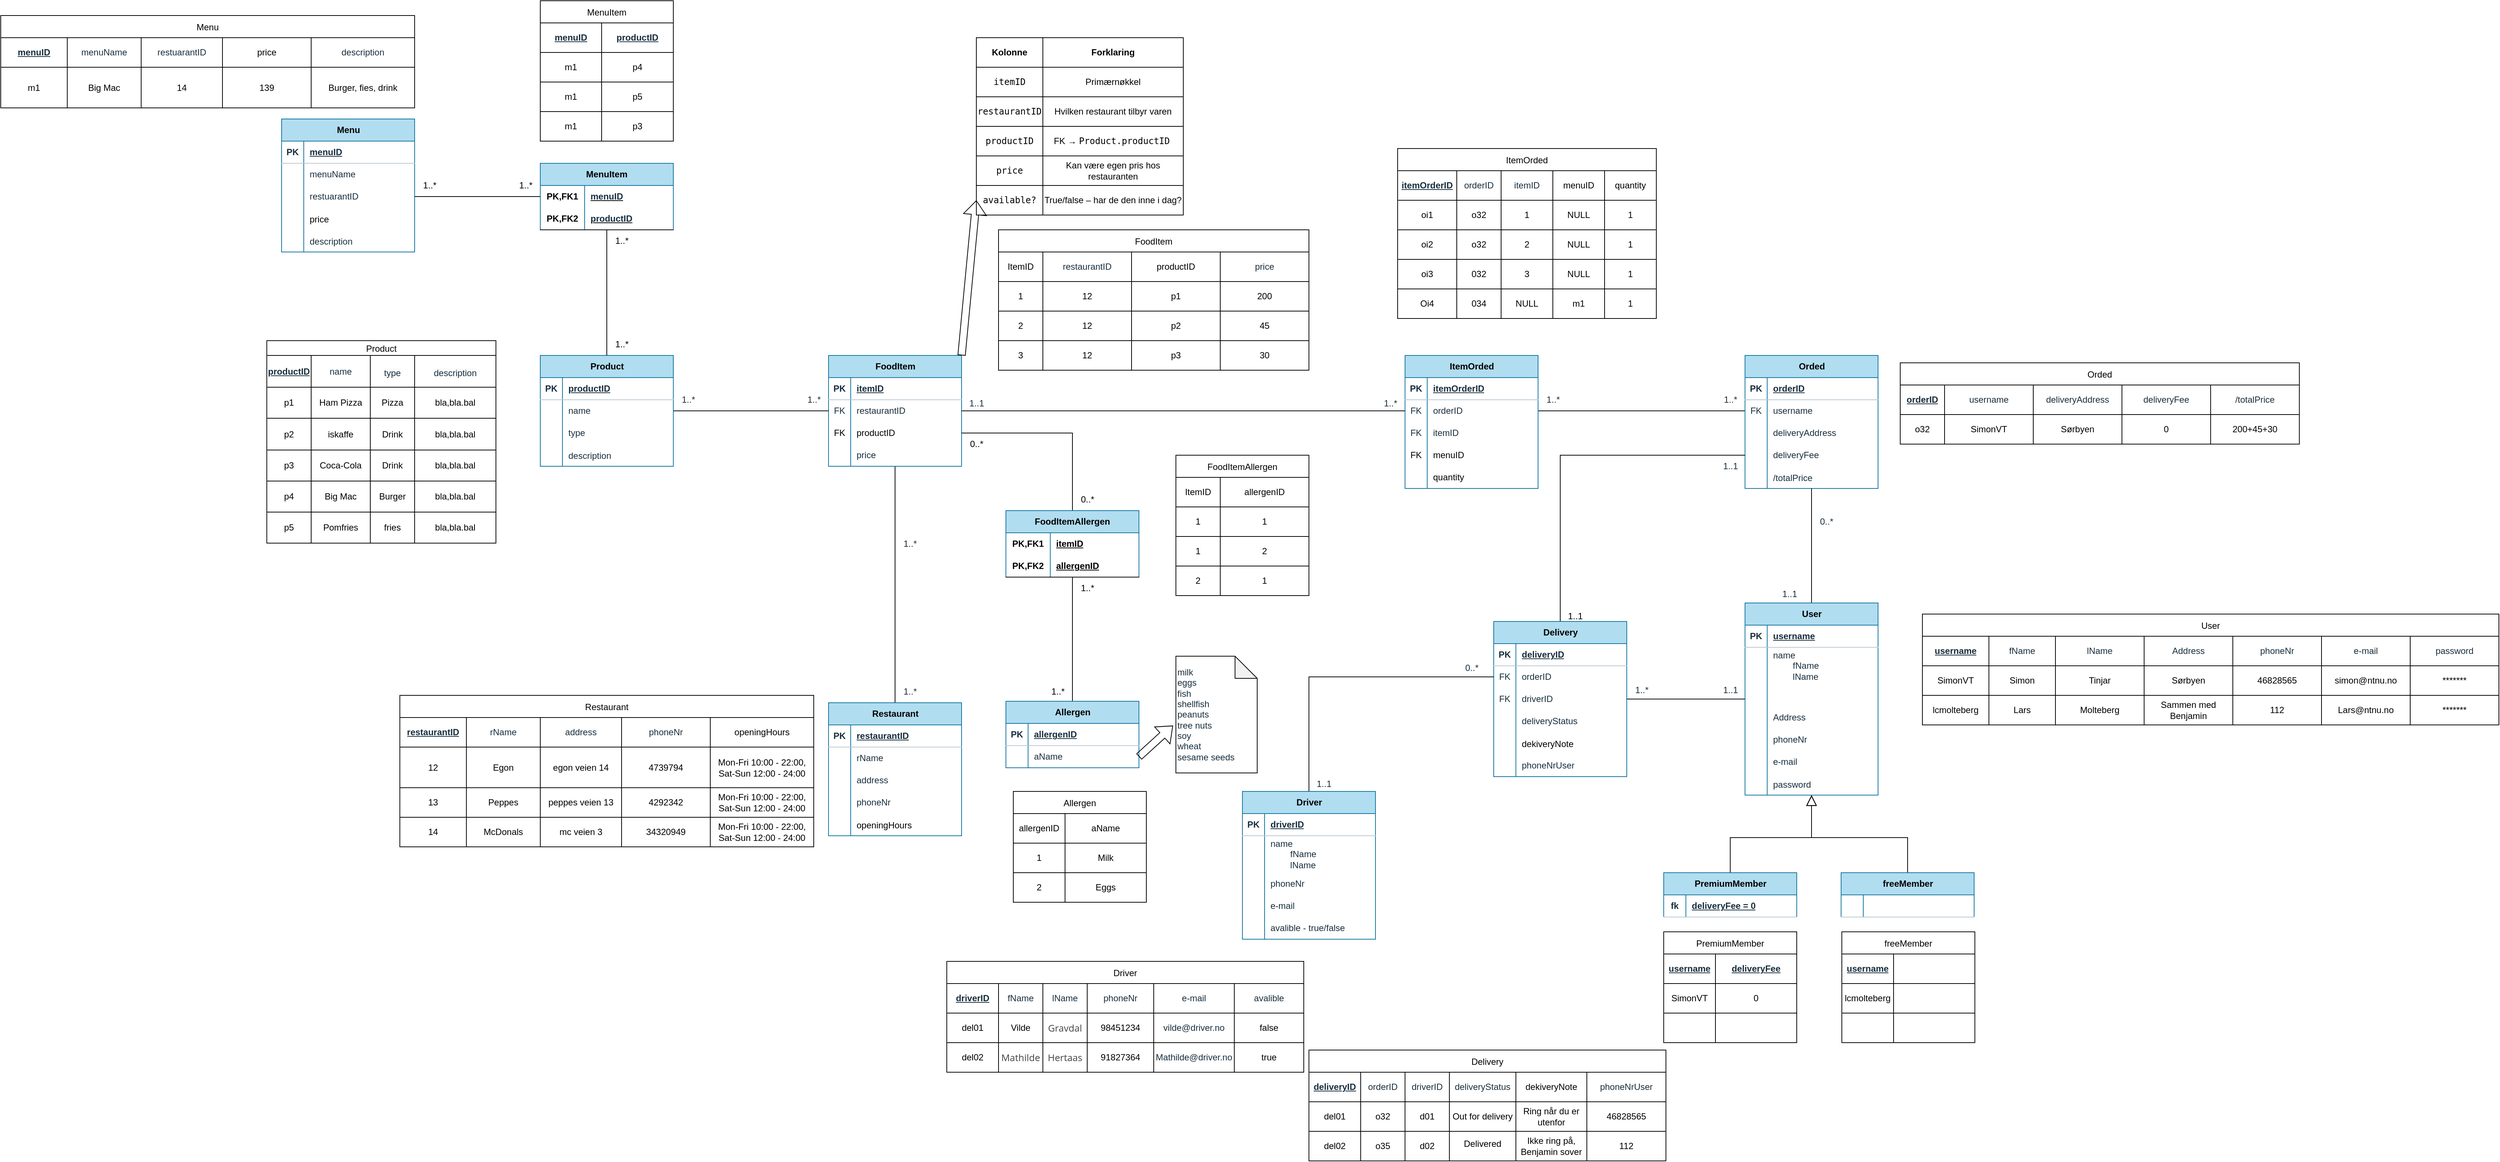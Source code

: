 <mxfile version="26.1.1">
  <diagram name="Page-1" id="I9I1cyJobhDBaBOPHnSY">
    <mxGraphModel dx="4134" dy="2337" grid="1" gridSize="10" guides="1" tooltips="1" connect="1" arrows="1" fold="1" page="1" pageScale="1" pageWidth="827" pageHeight="1169" math="0" shadow="0">
      <root>
        <mxCell id="0" />
        <mxCell id="1" parent="0" />
        <mxCell id="wCO54Ky94CTDPy-msHH0-141" style="edgeStyle=orthogonalEdgeStyle;rounded=0;orthogonalLoop=1;jettySize=auto;html=1;exitX=0.5;exitY=0;exitDx=0;exitDy=0;strokeColor=light-dark(#000000, #202020);fontColor=#FFFFFF;endArrow=none;startFill=0;" parent="1" source="wCO54Ky94CTDPy-msHH0-142" target="wCO54Ky94CTDPy-msHH0-155" edge="1">
          <mxGeometry relative="1" as="geometry" />
        </mxCell>
        <mxCell id="wCO54Ky94CTDPy-msHH0-142" value="Restaurant" style="shape=table;startSize=30;container=1;collapsible=1;childLayout=tableLayout;fixedRows=1;rowLines=0;fontStyle=1;align=center;resizeLast=1;html=1;strokeColor=#10739e;fillColor=#b1ddf0;" parent="1" vertex="1">
          <mxGeometry x="-220" y="490" width="180" height="180" as="geometry" />
        </mxCell>
        <mxCell id="wCO54Ky94CTDPy-msHH0-143" value="" style="shape=tableRow;horizontal=0;startSize=0;swimlaneHead=0;swimlaneBody=0;fillColor=none;collapsible=0;dropTarget=0;points=[[0,0.5],[1,0.5]];portConstraint=eastwest;top=0;left=0;right=0;bottom=1;strokeColor=#BAC8D3;fontColor=#182E3E;" parent="wCO54Ky94CTDPy-msHH0-142" vertex="1">
          <mxGeometry y="30" width="180" height="30" as="geometry" />
        </mxCell>
        <mxCell id="wCO54Ky94CTDPy-msHH0-144" value="PK" style="shape=partialRectangle;connectable=0;fillColor=none;top=0;left=0;bottom=0;right=0;fontStyle=1;overflow=hidden;whiteSpace=wrap;html=1;strokeColor=#BAC8D3;fontColor=#182E3E;" parent="wCO54Ky94CTDPy-msHH0-143" vertex="1">
          <mxGeometry width="30" height="30" as="geometry">
            <mxRectangle width="30" height="30" as="alternateBounds" />
          </mxGeometry>
        </mxCell>
        <mxCell id="wCO54Ky94CTDPy-msHH0-145" value="restaurantID" style="shape=partialRectangle;connectable=0;fillColor=none;top=0;left=0;bottom=0;right=0;align=left;spacingLeft=6;fontStyle=5;overflow=hidden;whiteSpace=wrap;html=1;strokeColor=#BAC8D3;fontColor=#182E3E;" parent="wCO54Ky94CTDPy-msHH0-143" vertex="1">
          <mxGeometry x="30" width="150" height="30" as="geometry">
            <mxRectangle width="150" height="30" as="alternateBounds" />
          </mxGeometry>
        </mxCell>
        <mxCell id="wCO54Ky94CTDPy-msHH0-146" value="" style="shape=tableRow;horizontal=0;startSize=0;swimlaneHead=0;swimlaneBody=0;fillColor=none;collapsible=0;dropTarget=0;points=[[0,0.5],[1,0.5]];portConstraint=eastwest;top=0;left=0;right=0;bottom=0;strokeColor=#BAC8D3;fontColor=#182E3E;" parent="wCO54Ky94CTDPy-msHH0-142" vertex="1">
          <mxGeometry y="60" width="180" height="30" as="geometry" />
        </mxCell>
        <mxCell id="wCO54Ky94CTDPy-msHH0-147" value="" style="shape=partialRectangle;connectable=0;fillColor=none;top=0;left=0;bottom=0;right=0;editable=1;overflow=hidden;whiteSpace=wrap;html=1;strokeColor=#BAC8D3;fontColor=#182E3E;" parent="wCO54Ky94CTDPy-msHH0-146" vertex="1">
          <mxGeometry width="30" height="30" as="geometry">
            <mxRectangle width="30" height="30" as="alternateBounds" />
          </mxGeometry>
        </mxCell>
        <mxCell id="wCO54Ky94CTDPy-msHH0-148" value="rName" style="shape=partialRectangle;connectable=0;fillColor=none;top=0;left=0;bottom=0;right=0;align=left;spacingLeft=6;overflow=hidden;whiteSpace=wrap;html=1;strokeColor=#BAC8D3;fontColor=#182E3E;" parent="wCO54Ky94CTDPy-msHH0-146" vertex="1">
          <mxGeometry x="30" width="150" height="30" as="geometry">
            <mxRectangle width="150" height="30" as="alternateBounds" />
          </mxGeometry>
        </mxCell>
        <mxCell id="wCO54Ky94CTDPy-msHH0-149" value="" style="shape=tableRow;horizontal=0;startSize=0;swimlaneHead=0;swimlaneBody=0;fillColor=none;collapsible=0;dropTarget=0;points=[[0,0.5],[1,0.5]];portConstraint=eastwest;top=0;left=0;right=0;bottom=0;strokeColor=#BAC8D3;fontColor=#182E3E;" parent="wCO54Ky94CTDPy-msHH0-142" vertex="1">
          <mxGeometry y="90" width="180" height="30" as="geometry" />
        </mxCell>
        <mxCell id="wCO54Ky94CTDPy-msHH0-150" value="" style="shape=partialRectangle;connectable=0;fillColor=none;top=0;left=0;bottom=0;right=0;editable=1;overflow=hidden;whiteSpace=wrap;html=1;strokeColor=#BAC8D3;fontColor=#182E3E;" parent="wCO54Ky94CTDPy-msHH0-149" vertex="1">
          <mxGeometry width="30" height="30" as="geometry">
            <mxRectangle width="30" height="30" as="alternateBounds" />
          </mxGeometry>
        </mxCell>
        <mxCell id="wCO54Ky94CTDPy-msHH0-151" value="address" style="shape=partialRectangle;connectable=0;fillColor=none;top=0;left=0;bottom=0;right=0;align=left;spacingLeft=6;overflow=hidden;whiteSpace=wrap;html=1;strokeColor=#BAC8D3;fontColor=#182E3E;" parent="wCO54Ky94CTDPy-msHH0-149" vertex="1">
          <mxGeometry x="30" width="150" height="30" as="geometry">
            <mxRectangle width="150" height="30" as="alternateBounds" />
          </mxGeometry>
        </mxCell>
        <mxCell id="wCO54Ky94CTDPy-msHH0-152" value="" style="shape=tableRow;horizontal=0;startSize=0;swimlaneHead=0;swimlaneBody=0;fillColor=none;collapsible=0;dropTarget=0;points=[[0,0.5],[1,0.5]];portConstraint=eastwest;top=0;left=0;right=0;bottom=0;strokeColor=#BAC8D3;fontColor=#182E3E;" parent="wCO54Ky94CTDPy-msHH0-142" vertex="1">
          <mxGeometry y="120" width="180" height="30" as="geometry" />
        </mxCell>
        <mxCell id="wCO54Ky94CTDPy-msHH0-153" value="" style="shape=partialRectangle;connectable=0;fillColor=none;top=0;left=0;bottom=0;right=0;editable=1;overflow=hidden;whiteSpace=wrap;html=1;strokeColor=#BAC8D3;fontColor=#182E3E;" parent="wCO54Ky94CTDPy-msHH0-152" vertex="1">
          <mxGeometry width="30" height="30" as="geometry">
            <mxRectangle width="30" height="30" as="alternateBounds" />
          </mxGeometry>
        </mxCell>
        <mxCell id="wCO54Ky94CTDPy-msHH0-154" value="phoneNr" style="shape=partialRectangle;connectable=0;fillColor=none;top=0;left=0;bottom=0;right=0;align=left;spacingLeft=6;overflow=hidden;whiteSpace=wrap;html=1;strokeColor=#BAC8D3;fontColor=#182E3E;" parent="wCO54Ky94CTDPy-msHH0-152" vertex="1">
          <mxGeometry x="30" width="150" height="30" as="geometry">
            <mxRectangle width="150" height="30" as="alternateBounds" />
          </mxGeometry>
        </mxCell>
        <mxCell id="1MSOxMwkM11F0KcqZ-9o-1" value="" style="shape=tableRow;horizontal=0;startSize=0;swimlaneHead=0;swimlaneBody=0;fillColor=none;collapsible=0;dropTarget=0;points=[[0,0.5],[1,0.5]];portConstraint=eastwest;top=0;left=0;right=0;bottom=0;" parent="wCO54Ky94CTDPy-msHH0-142" vertex="1">
          <mxGeometry y="150" width="180" height="30" as="geometry" />
        </mxCell>
        <mxCell id="1MSOxMwkM11F0KcqZ-9o-2" value="" style="shape=partialRectangle;connectable=0;fillColor=none;top=0;left=0;bottom=0;right=0;editable=1;overflow=hidden;" parent="1MSOxMwkM11F0KcqZ-9o-1" vertex="1">
          <mxGeometry width="30" height="30" as="geometry">
            <mxRectangle width="30" height="30" as="alternateBounds" />
          </mxGeometry>
        </mxCell>
        <mxCell id="1MSOxMwkM11F0KcqZ-9o-3" value="openingHours" style="shape=partialRectangle;connectable=0;fillColor=none;top=0;left=0;bottom=0;right=0;align=left;spacingLeft=6;overflow=hidden;" parent="1MSOxMwkM11F0KcqZ-9o-1" vertex="1">
          <mxGeometry x="30" width="150" height="30" as="geometry">
            <mxRectangle width="150" height="30" as="alternateBounds" />
          </mxGeometry>
        </mxCell>
        <mxCell id="wCO54Ky94CTDPy-msHH0-155" value="FoodItem" style="shape=table;startSize=30;container=1;collapsible=1;childLayout=tableLayout;fixedRows=1;rowLines=0;fontStyle=1;align=center;resizeLast=1;html=1;strokeColor=#10739e;fillColor=#b1ddf0;" parent="1" vertex="1">
          <mxGeometry x="-220" y="20" width="180" height="150" as="geometry">
            <mxRectangle x="100" y="20" width="90" height="30" as="alternateBounds" />
          </mxGeometry>
        </mxCell>
        <mxCell id="wCO54Ky94CTDPy-msHH0-156" value="" style="shape=tableRow;horizontal=0;startSize=0;swimlaneHead=0;swimlaneBody=0;fillColor=none;collapsible=0;dropTarget=0;points=[[0,0.5],[1,0.5]];portConstraint=eastwest;top=0;left=0;right=0;bottom=1;strokeColor=#BAC8D3;fontColor=#182E3E;" parent="wCO54Ky94CTDPy-msHH0-155" vertex="1">
          <mxGeometry y="30" width="180" height="30" as="geometry" />
        </mxCell>
        <mxCell id="wCO54Ky94CTDPy-msHH0-157" value="PK" style="shape=partialRectangle;connectable=0;fillColor=none;top=0;left=0;bottom=0;right=0;fontStyle=1;overflow=hidden;whiteSpace=wrap;html=1;strokeColor=#BAC8D3;fontColor=#182E3E;" parent="wCO54Ky94CTDPy-msHH0-156" vertex="1">
          <mxGeometry width="30" height="30" as="geometry">
            <mxRectangle width="30" height="30" as="alternateBounds" />
          </mxGeometry>
        </mxCell>
        <mxCell id="wCO54Ky94CTDPy-msHH0-158" value="itemID" style="shape=partialRectangle;connectable=0;fillColor=none;top=0;left=0;bottom=0;right=0;align=left;spacingLeft=6;fontStyle=5;overflow=hidden;whiteSpace=wrap;html=1;strokeColor=#BAC8D3;fontColor=#182E3E;" parent="wCO54Ky94CTDPy-msHH0-156" vertex="1">
          <mxGeometry x="30" width="150" height="30" as="geometry">
            <mxRectangle width="150" height="30" as="alternateBounds" />
          </mxGeometry>
        </mxCell>
        <mxCell id="wCO54Ky94CTDPy-msHH0-159" value="" style="shape=tableRow;horizontal=0;startSize=0;swimlaneHead=0;swimlaneBody=0;fillColor=none;collapsible=0;dropTarget=0;points=[[0,0.5],[1,0.5]];portConstraint=eastwest;top=0;left=0;right=0;bottom=0;strokeColor=#BAC8D3;fontColor=#182E3E;" parent="wCO54Ky94CTDPy-msHH0-155" vertex="1">
          <mxGeometry y="60" width="180" height="30" as="geometry" />
        </mxCell>
        <mxCell id="wCO54Ky94CTDPy-msHH0-160" value="FK" style="shape=partialRectangle;connectable=0;fillColor=none;top=0;left=0;bottom=0;right=0;fontStyle=0;overflow=hidden;whiteSpace=wrap;html=1;strokeColor=#BAC8D3;fontColor=#182E3E;" parent="wCO54Ky94CTDPy-msHH0-159" vertex="1">
          <mxGeometry width="30" height="30" as="geometry">
            <mxRectangle width="30" height="30" as="alternateBounds" />
          </mxGeometry>
        </mxCell>
        <mxCell id="wCO54Ky94CTDPy-msHH0-161" value="restaurantID" style="shape=partialRectangle;connectable=0;fillColor=none;top=0;left=0;bottom=0;right=0;align=left;spacingLeft=6;fontStyle=0;overflow=hidden;whiteSpace=wrap;html=1;strokeColor=#BAC8D3;fontColor=#182E3E;" parent="wCO54Ky94CTDPy-msHH0-159" vertex="1">
          <mxGeometry x="30" width="150" height="30" as="geometry">
            <mxRectangle width="150" height="30" as="alternateBounds" />
          </mxGeometry>
        </mxCell>
        <mxCell id="1MSOxMwkM11F0KcqZ-9o-50" value="" style="shape=tableRow;horizontal=0;startSize=0;swimlaneHead=0;swimlaneBody=0;fillColor=none;collapsible=0;dropTarget=0;points=[[0,0.5],[1,0.5]];portConstraint=eastwest;top=0;left=0;right=0;bottom=0;" parent="wCO54Ky94CTDPy-msHH0-155" vertex="1">
          <mxGeometry y="90" width="180" height="30" as="geometry" />
        </mxCell>
        <mxCell id="1MSOxMwkM11F0KcqZ-9o-51" value="FK" style="shape=partialRectangle;connectable=0;fillColor=none;top=0;left=0;bottom=0;right=0;fontStyle=0;overflow=hidden;whiteSpace=wrap;html=1;" parent="1MSOxMwkM11F0KcqZ-9o-50" vertex="1">
          <mxGeometry width="30" height="30" as="geometry">
            <mxRectangle width="30" height="30" as="alternateBounds" />
          </mxGeometry>
        </mxCell>
        <mxCell id="1MSOxMwkM11F0KcqZ-9o-52" value="productID" style="shape=partialRectangle;connectable=0;fillColor=none;top=0;left=0;bottom=0;right=0;align=left;spacingLeft=6;fontStyle=0;overflow=hidden;whiteSpace=wrap;html=1;" parent="1MSOxMwkM11F0KcqZ-9o-50" vertex="1">
          <mxGeometry x="30" width="150" height="30" as="geometry">
            <mxRectangle width="150" height="30" as="alternateBounds" />
          </mxGeometry>
        </mxCell>
        <mxCell id="wCO54Ky94CTDPy-msHH0-165" value="" style="shape=tableRow;horizontal=0;startSize=0;swimlaneHead=0;swimlaneBody=0;fillColor=none;collapsible=0;dropTarget=0;points=[[0,0.5],[1,0.5]];portConstraint=eastwest;top=0;left=0;right=0;bottom=0;strokeColor=#BAC8D3;fontColor=#182E3E;" parent="wCO54Ky94CTDPy-msHH0-155" vertex="1">
          <mxGeometry y="120" width="180" height="30" as="geometry" />
        </mxCell>
        <mxCell id="wCO54Ky94CTDPy-msHH0-166" value="" style="shape=partialRectangle;connectable=0;fillColor=none;top=0;left=0;bottom=0;right=0;editable=1;overflow=hidden;whiteSpace=wrap;html=1;strokeColor=#BAC8D3;fontColor=#182E3E;" parent="wCO54Ky94CTDPy-msHH0-165" vertex="1">
          <mxGeometry width="30" height="30" as="geometry">
            <mxRectangle width="30" height="30" as="alternateBounds" />
          </mxGeometry>
        </mxCell>
        <mxCell id="wCO54Ky94CTDPy-msHH0-167" value="price" style="shape=partialRectangle;connectable=0;fillColor=none;top=0;left=0;bottom=0;right=0;align=left;spacingLeft=6;overflow=hidden;whiteSpace=wrap;html=1;strokeColor=#BAC8D3;fontColor=#182E3E;" parent="wCO54Ky94CTDPy-msHH0-165" vertex="1">
          <mxGeometry x="30" width="150" height="30" as="geometry">
            <mxRectangle width="150" height="30" as="alternateBounds" />
          </mxGeometry>
        </mxCell>
        <mxCell id="wCO54Ky94CTDPy-msHH0-177" style="edgeStyle=orthogonalEdgeStyle;rounded=0;orthogonalLoop=1;jettySize=auto;html=1;strokeColor=light-dark(#000000, #202020);fontColor=#FFFFFF;exitX=1;exitY=0.5;exitDx=0;exitDy=0;entryX=0;entryY=0.5;entryDx=0;entryDy=0;endArrow=none;startFill=0;" parent="1" source="wCO54Ky94CTDPy-msHH0-182" edge="1">
          <mxGeometry relative="1" as="geometry">
            <mxPoint x="1020" y="95" as="targetPoint" />
          </mxGeometry>
        </mxCell>
        <mxCell id="wCO54Ky94CTDPy-msHH0-178" value="ItemOrded" style="shape=table;startSize=30;container=1;collapsible=1;childLayout=tableLayout;fixedRows=1;rowLines=0;fontStyle=1;align=center;resizeLast=1;html=1;strokeColor=#10739e;fillColor=#b1ddf0;" parent="1" vertex="1">
          <mxGeometry x="560" y="20" width="180" height="180" as="geometry" />
        </mxCell>
        <mxCell id="wCO54Ky94CTDPy-msHH0-179" value="" style="shape=tableRow;horizontal=0;startSize=0;swimlaneHead=0;swimlaneBody=0;fillColor=none;collapsible=0;dropTarget=0;points=[[0,0.5],[1,0.5]];portConstraint=eastwest;top=0;left=0;right=0;bottom=1;strokeColor=#BAC8D3;fontColor=#182E3E;" parent="wCO54Ky94CTDPy-msHH0-178" vertex="1">
          <mxGeometry y="30" width="180" height="30" as="geometry" />
        </mxCell>
        <mxCell id="wCO54Ky94CTDPy-msHH0-180" value="PK" style="shape=partialRectangle;connectable=0;fillColor=none;top=0;left=0;bottom=0;right=0;fontStyle=1;overflow=hidden;whiteSpace=wrap;html=1;strokeColor=#BAC8D3;fontColor=#182E3E;" parent="wCO54Ky94CTDPy-msHH0-179" vertex="1">
          <mxGeometry width="30" height="30" as="geometry">
            <mxRectangle width="30" height="30" as="alternateBounds" />
          </mxGeometry>
        </mxCell>
        <mxCell id="wCO54Ky94CTDPy-msHH0-181" value="itemOrderID" style="shape=partialRectangle;connectable=0;fillColor=none;top=0;left=0;bottom=0;right=0;align=left;spacingLeft=6;fontStyle=5;overflow=hidden;whiteSpace=wrap;html=1;strokeColor=#BAC8D3;fontColor=#182E3E;" parent="wCO54Ky94CTDPy-msHH0-179" vertex="1">
          <mxGeometry x="30" width="150" height="30" as="geometry">
            <mxRectangle width="150" height="30" as="alternateBounds" />
          </mxGeometry>
        </mxCell>
        <mxCell id="wCO54Ky94CTDPy-msHH0-182" value="" style="shape=tableRow;horizontal=0;startSize=0;swimlaneHead=0;swimlaneBody=0;fillColor=none;collapsible=0;dropTarget=0;points=[[0,0.5],[1,0.5]];portConstraint=eastwest;top=0;left=0;right=0;bottom=0;strokeColor=#BAC8D3;fontColor=#182E3E;" parent="wCO54Ky94CTDPy-msHH0-178" vertex="1">
          <mxGeometry y="60" width="180" height="30" as="geometry" />
        </mxCell>
        <mxCell id="wCO54Ky94CTDPy-msHH0-183" value="FK" style="shape=partialRectangle;connectable=0;fillColor=none;top=0;left=0;bottom=0;right=0;fontStyle=0;overflow=hidden;whiteSpace=wrap;html=1;strokeColor=#BAC8D3;fontColor=#182E3E;" parent="wCO54Ky94CTDPy-msHH0-182" vertex="1">
          <mxGeometry width="30" height="30" as="geometry">
            <mxRectangle width="30" height="30" as="alternateBounds" />
          </mxGeometry>
        </mxCell>
        <mxCell id="wCO54Ky94CTDPy-msHH0-184" value="orderID" style="shape=partialRectangle;connectable=0;fillColor=none;top=0;left=0;bottom=0;right=0;align=left;spacingLeft=6;fontStyle=0;overflow=hidden;whiteSpace=wrap;html=1;strokeColor=#BAC8D3;fontColor=#182E3E;" parent="wCO54Ky94CTDPy-msHH0-182" vertex="1">
          <mxGeometry x="30" width="150" height="30" as="geometry">
            <mxRectangle width="150" height="30" as="alternateBounds" />
          </mxGeometry>
        </mxCell>
        <mxCell id="wCO54Ky94CTDPy-msHH0-185" value="" style="shape=tableRow;horizontal=0;startSize=0;swimlaneHead=0;swimlaneBody=0;fillColor=none;collapsible=0;dropTarget=0;points=[[0,0.5],[1,0.5]];portConstraint=eastwest;top=0;left=0;right=0;bottom=0;strokeColor=#BAC8D3;fontColor=#182E3E;" parent="wCO54Ky94CTDPy-msHH0-178" vertex="1">
          <mxGeometry y="90" width="180" height="30" as="geometry" />
        </mxCell>
        <mxCell id="wCO54Ky94CTDPy-msHH0-186" value="FK" style="shape=partialRectangle;connectable=0;fillColor=none;top=0;left=0;bottom=0;right=0;fontStyle=0;overflow=hidden;whiteSpace=wrap;html=1;strokeColor=#BAC8D3;fontColor=#182E3E;" parent="wCO54Ky94CTDPy-msHH0-185" vertex="1">
          <mxGeometry width="30" height="30" as="geometry">
            <mxRectangle width="30" height="30" as="alternateBounds" />
          </mxGeometry>
        </mxCell>
        <mxCell id="wCO54Ky94CTDPy-msHH0-187" value="itemID" style="shape=partialRectangle;connectable=0;fillColor=none;top=0;left=0;bottom=0;right=0;align=left;spacingLeft=6;fontStyle=0;overflow=hidden;whiteSpace=wrap;html=1;strokeColor=#BAC8D3;fontColor=#182E3E;" parent="wCO54Ky94CTDPy-msHH0-185" vertex="1">
          <mxGeometry x="30" width="150" height="30" as="geometry">
            <mxRectangle width="150" height="30" as="alternateBounds" />
          </mxGeometry>
        </mxCell>
        <mxCell id="1MSOxMwkM11F0KcqZ-9o-507" value="" style="shape=tableRow;horizontal=0;startSize=0;swimlaneHead=0;swimlaneBody=0;fillColor=none;collapsible=0;dropTarget=0;points=[[0,0.5],[1,0.5]];portConstraint=eastwest;top=0;left=0;right=0;bottom=0;" parent="wCO54Ky94CTDPy-msHH0-178" vertex="1">
          <mxGeometry y="120" width="180" height="30" as="geometry" />
        </mxCell>
        <mxCell id="1MSOxMwkM11F0KcqZ-9o-508" value="FK" style="shape=partialRectangle;connectable=0;fillColor=none;top=0;left=0;bottom=0;right=0;fontStyle=0;overflow=hidden;whiteSpace=wrap;html=1;" parent="1MSOxMwkM11F0KcqZ-9o-507" vertex="1">
          <mxGeometry width="30" height="30" as="geometry">
            <mxRectangle width="30" height="30" as="alternateBounds" />
          </mxGeometry>
        </mxCell>
        <mxCell id="1MSOxMwkM11F0KcqZ-9o-509" value="menuID" style="shape=partialRectangle;connectable=0;fillColor=none;top=0;left=0;bottom=0;right=0;align=left;spacingLeft=6;fontStyle=0;overflow=hidden;whiteSpace=wrap;html=1;" parent="1MSOxMwkM11F0KcqZ-9o-507" vertex="1">
          <mxGeometry x="30" width="150" height="30" as="geometry">
            <mxRectangle width="150" height="30" as="alternateBounds" />
          </mxGeometry>
        </mxCell>
        <mxCell id="1MSOxMwkM11F0KcqZ-9o-510" style="shape=tableRow;horizontal=0;startSize=0;swimlaneHead=0;swimlaneBody=0;fillColor=none;collapsible=0;dropTarget=0;points=[[0,0.5],[1,0.5]];portConstraint=eastwest;top=0;left=0;right=0;bottom=0;" parent="wCO54Ky94CTDPy-msHH0-178" vertex="1">
          <mxGeometry y="150" width="180" height="30" as="geometry" />
        </mxCell>
        <mxCell id="1MSOxMwkM11F0KcqZ-9o-511" style="shape=partialRectangle;connectable=0;fillColor=none;top=0;left=0;bottom=0;right=0;fontStyle=0;overflow=hidden;whiteSpace=wrap;html=1;" parent="1MSOxMwkM11F0KcqZ-9o-510" vertex="1">
          <mxGeometry width="30" height="30" as="geometry">
            <mxRectangle width="30" height="30" as="alternateBounds" />
          </mxGeometry>
        </mxCell>
        <mxCell id="1MSOxMwkM11F0KcqZ-9o-512" value="quantity" style="shape=partialRectangle;connectable=0;fillColor=none;top=0;left=0;bottom=0;right=0;align=left;spacingLeft=6;fontStyle=0;overflow=hidden;whiteSpace=wrap;html=1;" parent="1MSOxMwkM11F0KcqZ-9o-510" vertex="1">
          <mxGeometry x="30" width="150" height="30" as="geometry">
            <mxRectangle width="150" height="30" as="alternateBounds" />
          </mxGeometry>
        </mxCell>
        <mxCell id="wCO54Ky94CTDPy-msHH0-194" value="Orded" style="shape=table;startSize=30;container=1;collapsible=1;childLayout=tableLayout;fixedRows=1;rowLines=0;fontStyle=1;align=center;resizeLast=1;html=1;strokeColor=#10739e;fillColor=#b1ddf0;" parent="1" vertex="1">
          <mxGeometry x="1020" y="20" width="180" height="180" as="geometry" />
        </mxCell>
        <mxCell id="wCO54Ky94CTDPy-msHH0-195" value="" style="shape=tableRow;horizontal=0;startSize=0;swimlaneHead=0;swimlaneBody=0;fillColor=none;collapsible=0;dropTarget=0;points=[[0,0.5],[1,0.5]];portConstraint=eastwest;top=0;left=0;right=0;bottom=1;strokeColor=#BAC8D3;fontColor=#182E3E;" parent="wCO54Ky94CTDPy-msHH0-194" vertex="1">
          <mxGeometry y="30" width="180" height="30" as="geometry" />
        </mxCell>
        <mxCell id="wCO54Ky94CTDPy-msHH0-196" value="PK" style="shape=partialRectangle;connectable=0;fillColor=none;top=0;left=0;bottom=0;right=0;fontStyle=1;overflow=hidden;whiteSpace=wrap;html=1;strokeColor=#BAC8D3;fontColor=#182E3E;" parent="wCO54Ky94CTDPy-msHH0-195" vertex="1">
          <mxGeometry width="30" height="30" as="geometry">
            <mxRectangle width="30" height="30" as="alternateBounds" />
          </mxGeometry>
        </mxCell>
        <mxCell id="wCO54Ky94CTDPy-msHH0-197" value="orderID" style="shape=partialRectangle;connectable=0;fillColor=none;top=0;left=0;bottom=0;right=0;align=left;spacingLeft=6;fontStyle=5;overflow=hidden;whiteSpace=wrap;html=1;strokeColor=#BAC8D3;fontColor=#182E3E;" parent="wCO54Ky94CTDPy-msHH0-195" vertex="1">
          <mxGeometry x="30" width="150" height="30" as="geometry">
            <mxRectangle width="150" height="30" as="alternateBounds" />
          </mxGeometry>
        </mxCell>
        <mxCell id="wCO54Ky94CTDPy-msHH0-201" value="" style="shape=tableRow;horizontal=0;startSize=0;swimlaneHead=0;swimlaneBody=0;fillColor=none;collapsible=0;dropTarget=0;points=[[0,0.5],[1,0.5]];portConstraint=eastwest;top=0;left=0;right=0;bottom=0;strokeColor=#BAC8D3;fontColor=#182E3E;" parent="wCO54Ky94CTDPy-msHH0-194" vertex="1">
          <mxGeometry y="60" width="180" height="30" as="geometry" />
        </mxCell>
        <mxCell id="wCO54Ky94CTDPy-msHH0-202" value="FK" style="shape=partialRectangle;connectable=0;fillColor=none;top=0;left=0;bottom=0;right=0;fontStyle=0;overflow=hidden;whiteSpace=wrap;html=1;strokeColor=#BAC8D3;fontColor=#182E3E;" parent="wCO54Ky94CTDPy-msHH0-201" vertex="1">
          <mxGeometry width="30" height="30" as="geometry">
            <mxRectangle width="30" height="30" as="alternateBounds" />
          </mxGeometry>
        </mxCell>
        <mxCell id="wCO54Ky94CTDPy-msHH0-203" value="username" style="shape=partialRectangle;connectable=0;fillColor=none;top=0;left=0;bottom=0;right=0;align=left;spacingLeft=6;fontStyle=0;overflow=hidden;whiteSpace=wrap;html=1;strokeColor=#BAC8D3;fontColor=#182E3E;" parent="wCO54Ky94CTDPy-msHH0-201" vertex="1">
          <mxGeometry x="30" width="150" height="30" as="geometry">
            <mxRectangle width="150" height="30" as="alternateBounds" />
          </mxGeometry>
        </mxCell>
        <mxCell id="wCO54Ky94CTDPy-msHH0-204" value="" style="shape=tableRow;horizontal=0;startSize=0;swimlaneHead=0;swimlaneBody=0;fillColor=none;collapsible=0;dropTarget=0;points=[[0,0.5],[1,0.5]];portConstraint=eastwest;top=0;left=0;right=0;bottom=0;strokeColor=#BAC8D3;fontColor=#182E3E;" parent="wCO54Ky94CTDPy-msHH0-194" vertex="1">
          <mxGeometry y="90" width="180" height="30" as="geometry" />
        </mxCell>
        <mxCell id="wCO54Ky94CTDPy-msHH0-205" value="" style="shape=partialRectangle;connectable=0;fillColor=none;top=0;left=0;bottom=0;right=0;editable=1;overflow=hidden;whiteSpace=wrap;html=1;strokeColor=#BAC8D3;fontColor=#182E3E;" parent="wCO54Ky94CTDPy-msHH0-204" vertex="1">
          <mxGeometry width="30" height="30" as="geometry">
            <mxRectangle width="30" height="30" as="alternateBounds" />
          </mxGeometry>
        </mxCell>
        <mxCell id="wCO54Ky94CTDPy-msHH0-206" value="deliveryAddress" style="shape=partialRectangle;connectable=0;fillColor=none;top=0;left=0;bottom=0;right=0;align=left;spacingLeft=6;overflow=hidden;whiteSpace=wrap;html=1;strokeColor=#BAC8D3;fontColor=#182E3E;" parent="wCO54Ky94CTDPy-msHH0-204" vertex="1">
          <mxGeometry x="30" width="150" height="30" as="geometry">
            <mxRectangle width="150" height="30" as="alternateBounds" />
          </mxGeometry>
        </mxCell>
        <mxCell id="wCO54Ky94CTDPy-msHH0-207" value="" style="shape=tableRow;horizontal=0;startSize=0;swimlaneHead=0;swimlaneBody=0;fillColor=none;collapsible=0;dropTarget=0;points=[[0,0.5],[1,0.5]];portConstraint=eastwest;top=0;left=0;right=0;bottom=0;strokeColor=#BAC8D3;fontColor=#182E3E;" parent="wCO54Ky94CTDPy-msHH0-194" vertex="1">
          <mxGeometry y="120" width="180" height="30" as="geometry" />
        </mxCell>
        <mxCell id="wCO54Ky94CTDPy-msHH0-208" value="" style="shape=partialRectangle;connectable=0;fillColor=none;top=0;left=0;bottom=0;right=0;editable=1;overflow=hidden;whiteSpace=wrap;html=1;strokeColor=#BAC8D3;fontColor=#182E3E;" parent="wCO54Ky94CTDPy-msHH0-207" vertex="1">
          <mxGeometry width="30" height="30" as="geometry">
            <mxRectangle width="30" height="30" as="alternateBounds" />
          </mxGeometry>
        </mxCell>
        <mxCell id="wCO54Ky94CTDPy-msHH0-209" value="deliveryFee" style="shape=partialRectangle;connectable=0;fillColor=none;top=0;left=0;bottom=0;right=0;align=left;spacingLeft=6;overflow=hidden;whiteSpace=wrap;html=1;strokeColor=#BAC8D3;fontColor=#182E3E;" parent="wCO54Ky94CTDPy-msHH0-207" vertex="1">
          <mxGeometry x="30" width="150" height="30" as="geometry">
            <mxRectangle width="150" height="30" as="alternateBounds" />
          </mxGeometry>
        </mxCell>
        <mxCell id="wCO54Ky94CTDPy-msHH0-210" value="" style="shape=tableRow;horizontal=0;startSize=0;swimlaneHead=0;swimlaneBody=0;fillColor=none;collapsible=0;dropTarget=0;points=[[0,0.5],[1,0.5]];portConstraint=eastwest;top=0;left=0;right=0;bottom=0;strokeColor=#BAC8D3;fontColor=#182E3E;" parent="wCO54Ky94CTDPy-msHH0-194" vertex="1">
          <mxGeometry y="150" width="180" height="30" as="geometry" />
        </mxCell>
        <mxCell id="wCO54Ky94CTDPy-msHH0-211" value="" style="shape=partialRectangle;connectable=0;fillColor=none;top=0;left=0;bottom=0;right=0;editable=1;overflow=hidden;strokeColor=#BAC8D3;fontColor=#182E3E;" parent="wCO54Ky94CTDPy-msHH0-210" vertex="1">
          <mxGeometry width="30" height="30" as="geometry">
            <mxRectangle width="30" height="30" as="alternateBounds" />
          </mxGeometry>
        </mxCell>
        <mxCell id="wCO54Ky94CTDPy-msHH0-212" value="/totalPrice" style="shape=partialRectangle;connectable=0;fillColor=none;top=0;left=0;bottom=0;right=0;align=left;spacingLeft=6;overflow=hidden;strokeColor=#BAC8D3;fontColor=#182E3E;" parent="wCO54Ky94CTDPy-msHH0-210" vertex="1">
          <mxGeometry x="30" width="150" height="30" as="geometry">
            <mxRectangle width="150" height="30" as="alternateBounds" />
          </mxGeometry>
        </mxCell>
        <mxCell id="wCO54Ky94CTDPy-msHH0-213" style="edgeStyle=orthogonalEdgeStyle;rounded=0;orthogonalLoop=1;jettySize=auto;html=1;exitX=0.5;exitY=0;exitDx=0;exitDy=0;strokeColor=light-dark(#000000, #202020);fontColor=#FFFFFF;endArrow=none;startFill=0;" parent="1" source="wCO54Ky94CTDPy-msHH0-214" target="wCO54Ky94CTDPy-msHH0-194" edge="1">
          <mxGeometry relative="1" as="geometry" />
        </mxCell>
        <mxCell id="wCO54Ky94CTDPy-msHH0-214" value="User" style="shape=table;startSize=30;container=1;collapsible=1;childLayout=tableLayout;fixedRows=1;rowLines=0;fontStyle=1;align=center;resizeLast=1;html=1;strokeColor=#10739e;fillColor=#b1ddf0;" parent="1" vertex="1">
          <mxGeometry x="1020" y="355" width="180" height="260" as="geometry" />
        </mxCell>
        <mxCell id="wCO54Ky94CTDPy-msHH0-215" value="" style="shape=tableRow;horizontal=0;startSize=0;swimlaneHead=0;swimlaneBody=0;fillColor=none;collapsible=0;dropTarget=0;points=[[0,0.5],[1,0.5]];portConstraint=eastwest;top=0;left=0;right=0;bottom=1;strokeColor=#BAC8D3;fontColor=#182E3E;" parent="wCO54Ky94CTDPy-msHH0-214" vertex="1">
          <mxGeometry y="30" width="180" height="30" as="geometry" />
        </mxCell>
        <mxCell id="wCO54Ky94CTDPy-msHH0-216" value="PK" style="shape=partialRectangle;connectable=0;fillColor=none;top=0;left=0;bottom=0;right=0;fontStyle=1;overflow=hidden;whiteSpace=wrap;html=1;strokeColor=#BAC8D3;fontColor=#182E3E;" parent="wCO54Ky94CTDPy-msHH0-215" vertex="1">
          <mxGeometry width="30" height="30" as="geometry">
            <mxRectangle width="30" height="30" as="alternateBounds" />
          </mxGeometry>
        </mxCell>
        <mxCell id="wCO54Ky94CTDPy-msHH0-217" value="username" style="shape=partialRectangle;connectable=0;fillColor=none;top=0;left=0;bottom=0;right=0;align=left;spacingLeft=6;fontStyle=5;overflow=hidden;whiteSpace=wrap;html=1;strokeColor=#BAC8D3;fontColor=#182E3E;" parent="wCO54Ky94CTDPy-msHH0-215" vertex="1">
          <mxGeometry x="30" width="150" height="30" as="geometry">
            <mxRectangle width="150" height="30" as="alternateBounds" />
          </mxGeometry>
        </mxCell>
        <mxCell id="wCO54Ky94CTDPy-msHH0-218" value="" style="shape=tableRow;horizontal=0;startSize=0;swimlaneHead=0;swimlaneBody=0;fillColor=none;collapsible=0;dropTarget=0;points=[[0,0.5],[1,0.5]];portConstraint=eastwest;top=0;left=0;right=0;bottom=0;strokeColor=#BAC8D3;fontColor=#182E3E;" parent="wCO54Ky94CTDPy-msHH0-214" vertex="1">
          <mxGeometry y="60" width="180" height="50" as="geometry" />
        </mxCell>
        <mxCell id="wCO54Ky94CTDPy-msHH0-219" value="" style="shape=partialRectangle;connectable=0;fillColor=none;top=0;left=0;bottom=0;right=0;fontStyle=0;overflow=hidden;whiteSpace=wrap;html=1;strokeColor=#BAC8D3;fontColor=#182E3E;" parent="wCO54Ky94CTDPy-msHH0-218" vertex="1">
          <mxGeometry width="30" height="50" as="geometry">
            <mxRectangle width="30" height="50" as="alternateBounds" />
          </mxGeometry>
        </mxCell>
        <mxCell id="wCO54Ky94CTDPy-msHH0-220" value="name&lt;div&gt;&lt;span style=&quot;white-space: pre;&quot;&gt;&#x9;&lt;/span&gt;fName&lt;br&gt;&lt;/div&gt;&lt;div&gt;&lt;span style=&quot;white-space: pre;&quot;&gt;&#x9;&lt;/span&gt;lName&lt;br&gt;&lt;/div&gt;" style="shape=partialRectangle;connectable=0;fillColor=none;top=0;left=0;bottom=0;right=0;align=left;spacingLeft=6;fontStyle=0;overflow=hidden;whiteSpace=wrap;html=1;strokeColor=#BAC8D3;fontColor=#182E3E;" parent="wCO54Ky94CTDPy-msHH0-218" vertex="1">
          <mxGeometry x="30" width="150" height="50" as="geometry">
            <mxRectangle width="150" height="50" as="alternateBounds" />
          </mxGeometry>
        </mxCell>
        <mxCell id="wCO54Ky94CTDPy-msHH0-221" value="" style="shape=tableRow;horizontal=0;startSize=0;swimlaneHead=0;swimlaneBody=0;fillColor=none;collapsible=0;dropTarget=0;points=[[0,0.5],[1,0.5]];portConstraint=eastwest;top=0;left=0;right=0;bottom=0;strokeColor=#BAC8D3;fontColor=#182E3E;" parent="wCO54Ky94CTDPy-msHH0-214" vertex="1">
          <mxGeometry y="110" width="180" height="30" as="geometry" />
        </mxCell>
        <mxCell id="wCO54Ky94CTDPy-msHH0-222" value="" style="shape=partialRectangle;connectable=0;fillColor=none;top=0;left=0;bottom=0;right=0;fontStyle=0;overflow=hidden;whiteSpace=wrap;html=1;strokeColor=#BAC8D3;fontColor=#182E3E;" parent="wCO54Ky94CTDPy-msHH0-221" vertex="1">
          <mxGeometry width="30" height="30" as="geometry">
            <mxRectangle width="30" height="30" as="alternateBounds" />
          </mxGeometry>
        </mxCell>
        <mxCell id="wCO54Ky94CTDPy-msHH0-223" value="&lt;div&gt;&lt;br&gt;&lt;/div&gt;" style="shape=partialRectangle;connectable=0;fillColor=none;top=0;left=0;bottom=0;right=0;align=left;spacingLeft=6;fontStyle=0;overflow=hidden;whiteSpace=wrap;html=1;strokeColor=#BAC8D3;fontColor=#182E3E;" parent="wCO54Ky94CTDPy-msHH0-221" vertex="1">
          <mxGeometry x="30" width="150" height="30" as="geometry">
            <mxRectangle width="150" height="30" as="alternateBounds" />
          </mxGeometry>
        </mxCell>
        <mxCell id="wCO54Ky94CTDPy-msHH0-224" value="" style="shape=tableRow;horizontal=0;startSize=0;swimlaneHead=0;swimlaneBody=0;fillColor=none;collapsible=0;dropTarget=0;points=[[0,0.5],[1,0.5]];portConstraint=eastwest;top=0;left=0;right=0;bottom=0;strokeColor=#BAC8D3;fontColor=#182E3E;" parent="wCO54Ky94CTDPy-msHH0-214" vertex="1">
          <mxGeometry y="140" width="180" height="30" as="geometry" />
        </mxCell>
        <mxCell id="wCO54Ky94CTDPy-msHH0-225" value="" style="shape=partialRectangle;connectable=0;fillColor=none;top=0;left=0;bottom=0;right=0;editable=1;overflow=hidden;whiteSpace=wrap;html=1;strokeColor=#BAC8D3;fontColor=#182E3E;" parent="wCO54Ky94CTDPy-msHH0-224" vertex="1">
          <mxGeometry width="30" height="30" as="geometry">
            <mxRectangle width="30" height="30" as="alternateBounds" />
          </mxGeometry>
        </mxCell>
        <mxCell id="wCO54Ky94CTDPy-msHH0-226" value="Address" style="shape=partialRectangle;connectable=0;fillColor=none;top=0;left=0;bottom=0;right=0;align=left;spacingLeft=6;overflow=hidden;whiteSpace=wrap;html=1;strokeColor=#BAC8D3;fontColor=#182E3E;" parent="wCO54Ky94CTDPy-msHH0-224" vertex="1">
          <mxGeometry x="30" width="150" height="30" as="geometry">
            <mxRectangle width="150" height="30" as="alternateBounds" />
          </mxGeometry>
        </mxCell>
        <mxCell id="wCO54Ky94CTDPy-msHH0-227" value="" style="shape=tableRow;horizontal=0;startSize=0;swimlaneHead=0;swimlaneBody=0;fillColor=none;collapsible=0;dropTarget=0;points=[[0,0.5],[1,0.5]];portConstraint=eastwest;top=0;left=0;right=0;bottom=0;strokeColor=#BAC8D3;fontColor=#182E3E;" parent="wCO54Ky94CTDPy-msHH0-214" vertex="1">
          <mxGeometry y="170" width="180" height="30" as="geometry" />
        </mxCell>
        <mxCell id="wCO54Ky94CTDPy-msHH0-228" value="" style="shape=partialRectangle;connectable=0;fillColor=none;top=0;left=0;bottom=0;right=0;editable=1;overflow=hidden;whiteSpace=wrap;html=1;strokeColor=#BAC8D3;fontColor=#182E3E;" parent="wCO54Ky94CTDPy-msHH0-227" vertex="1">
          <mxGeometry width="30" height="30" as="geometry">
            <mxRectangle width="30" height="30" as="alternateBounds" />
          </mxGeometry>
        </mxCell>
        <mxCell id="wCO54Ky94CTDPy-msHH0-229" value="phoneNr" style="shape=partialRectangle;connectable=0;fillColor=none;top=0;left=0;bottom=0;right=0;align=left;spacingLeft=6;overflow=hidden;whiteSpace=wrap;html=1;strokeColor=#BAC8D3;fontColor=#182E3E;" parent="wCO54Ky94CTDPy-msHH0-227" vertex="1">
          <mxGeometry x="30" width="150" height="30" as="geometry">
            <mxRectangle width="150" height="30" as="alternateBounds" />
          </mxGeometry>
        </mxCell>
        <mxCell id="wCO54Ky94CTDPy-msHH0-230" value="" style="shape=tableRow;horizontal=0;startSize=0;swimlaneHead=0;swimlaneBody=0;fillColor=none;collapsible=0;dropTarget=0;points=[[0,0.5],[1,0.5]];portConstraint=eastwest;top=0;left=0;right=0;bottom=0;strokeColor=#BAC8D3;fontColor=#182E3E;" parent="wCO54Ky94CTDPy-msHH0-214" vertex="1">
          <mxGeometry y="200" width="180" height="30" as="geometry" />
        </mxCell>
        <mxCell id="wCO54Ky94CTDPy-msHH0-231" value="" style="shape=partialRectangle;connectable=0;fillColor=none;top=0;left=0;bottom=0;right=0;editable=1;overflow=hidden;whiteSpace=wrap;html=1;strokeColor=#BAC8D3;fontColor=#182E3E;" parent="wCO54Ky94CTDPy-msHH0-230" vertex="1">
          <mxGeometry width="30" height="30" as="geometry">
            <mxRectangle width="30" height="30" as="alternateBounds" />
          </mxGeometry>
        </mxCell>
        <mxCell id="wCO54Ky94CTDPy-msHH0-232" value="e-mail" style="shape=partialRectangle;connectable=0;fillColor=none;top=0;left=0;bottom=0;right=0;align=left;spacingLeft=6;overflow=hidden;whiteSpace=wrap;html=1;strokeColor=#BAC8D3;fontColor=#182E3E;" parent="wCO54Ky94CTDPy-msHH0-230" vertex="1">
          <mxGeometry x="30" width="150" height="30" as="geometry">
            <mxRectangle width="150" height="30" as="alternateBounds" />
          </mxGeometry>
        </mxCell>
        <mxCell id="wCO54Ky94CTDPy-msHH0-233" value="" style="shape=tableRow;horizontal=0;startSize=0;swimlaneHead=0;swimlaneBody=0;fillColor=none;collapsible=0;dropTarget=0;points=[[0,0.5],[1,0.5]];portConstraint=eastwest;top=0;left=0;right=0;bottom=0;strokeColor=#BAC8D3;fontColor=#182E3E;" parent="wCO54Ky94CTDPy-msHH0-214" vertex="1">
          <mxGeometry y="230" width="180" height="30" as="geometry" />
        </mxCell>
        <mxCell id="wCO54Ky94CTDPy-msHH0-234" value="" style="shape=partialRectangle;connectable=0;fillColor=none;top=0;left=0;bottom=0;right=0;editable=1;overflow=hidden;strokeColor=#BAC8D3;fontColor=#182E3E;" parent="wCO54Ky94CTDPy-msHH0-233" vertex="1">
          <mxGeometry width="30" height="30" as="geometry">
            <mxRectangle width="30" height="30" as="alternateBounds" />
          </mxGeometry>
        </mxCell>
        <mxCell id="wCO54Ky94CTDPy-msHH0-235" value="password" style="shape=partialRectangle;connectable=0;fillColor=none;top=0;left=0;bottom=0;right=0;align=left;spacingLeft=6;overflow=hidden;strokeColor=#BAC8D3;fontColor=#182E3E;" parent="wCO54Ky94CTDPy-msHH0-233" vertex="1">
          <mxGeometry x="30" width="150" height="30" as="geometry">
            <mxRectangle width="150" height="30" as="alternateBounds" />
          </mxGeometry>
        </mxCell>
        <mxCell id="wCO54Ky94CTDPy-msHH0-236" style="edgeStyle=orthogonalEdgeStyle;rounded=0;orthogonalLoop=1;jettySize=auto;html=1;exitX=0.5;exitY=0;exitDx=0;exitDy=0;strokeColor=#000000;fontColor=#FFFFFF;fillColor=#f5f5f5;endArrow=block;endFill=0;endSize=12;" parent="1" source="wCO54Ky94CTDPy-msHH0-237" target="wCO54Ky94CTDPy-msHH0-214" edge="1">
          <mxGeometry relative="1" as="geometry" />
        </mxCell>
        <mxCell id="wCO54Ky94CTDPy-msHH0-237" value="PremiumMember" style="shape=table;startSize=30;container=1;collapsible=1;childLayout=tableLayout;fixedRows=1;rowLines=0;fontStyle=1;align=center;resizeLast=1;html=1;strokeColor=#10739e;fillColor=#b1ddf0;" parent="1" vertex="1">
          <mxGeometry x="910" y="720" width="180" height="60" as="geometry" />
        </mxCell>
        <mxCell id="wCO54Ky94CTDPy-msHH0-238" value="" style="shape=tableRow;horizontal=0;startSize=0;swimlaneHead=0;swimlaneBody=0;fillColor=none;collapsible=0;dropTarget=0;points=[[0,0.5],[1,0.5]];portConstraint=eastwest;top=0;left=0;right=0;bottom=1;strokeColor=#BAC8D3;fontColor=#182E3E;" parent="wCO54Ky94CTDPy-msHH0-237" vertex="1">
          <mxGeometry y="30" width="180" height="30" as="geometry" />
        </mxCell>
        <mxCell id="wCO54Ky94CTDPy-msHH0-239" value="fk" style="shape=partialRectangle;connectable=0;fillColor=none;top=0;left=0;bottom=0;right=0;fontStyle=1;overflow=hidden;whiteSpace=wrap;html=1;strokeColor=#BAC8D3;fontColor=#182E3E;" parent="wCO54Ky94CTDPy-msHH0-238" vertex="1">
          <mxGeometry width="30" height="30" as="geometry">
            <mxRectangle width="30" height="30" as="alternateBounds" />
          </mxGeometry>
        </mxCell>
        <mxCell id="wCO54Ky94CTDPy-msHH0-240" value="deliveryFee = 0" style="shape=partialRectangle;connectable=0;fillColor=none;top=0;left=0;bottom=0;right=0;align=left;spacingLeft=6;fontStyle=5;overflow=hidden;whiteSpace=wrap;html=1;strokeColor=#BAC8D3;fontColor=#182E3E;" parent="wCO54Ky94CTDPy-msHH0-238" vertex="1">
          <mxGeometry x="30" width="150" height="30" as="geometry">
            <mxRectangle width="150" height="30" as="alternateBounds" />
          </mxGeometry>
        </mxCell>
        <mxCell id="wCO54Ky94CTDPy-msHH0-241" style="edgeStyle=orthogonalEdgeStyle;rounded=0;orthogonalLoop=1;jettySize=auto;html=1;exitX=0.5;exitY=0;exitDx=0;exitDy=0;strokeColor=light-dark(#000000, #959595);fontColor=#FFFFFF;fillColor=#f5f5f5;gradientColor=#b3b3b3;endArrow=block;endFill=0;endSize=12;" parent="1" source="wCO54Ky94CTDPy-msHH0-242" target="wCO54Ky94CTDPy-msHH0-214" edge="1">
          <mxGeometry relative="1" as="geometry" />
        </mxCell>
        <mxCell id="wCO54Ky94CTDPy-msHH0-242" value="freeMember" style="shape=table;startSize=30;container=1;collapsible=1;childLayout=tableLayout;fixedRows=1;rowLines=0;fontStyle=1;align=center;resizeLast=1;html=1;strokeColor=#10739e;fillColor=#b1ddf0;" parent="1" vertex="1">
          <mxGeometry x="1150" y="720" width="180" height="60" as="geometry" />
        </mxCell>
        <mxCell id="wCO54Ky94CTDPy-msHH0-243" value="" style="shape=tableRow;horizontal=0;startSize=0;swimlaneHead=0;swimlaneBody=0;fillColor=none;collapsible=0;dropTarget=0;points=[[0,0.5],[1,0.5]];portConstraint=eastwest;top=0;left=0;right=0;bottom=1;strokeColor=#BAC8D3;fontColor=#182E3E;" parent="wCO54Ky94CTDPy-msHH0-242" vertex="1">
          <mxGeometry y="30" width="180" height="30" as="geometry" />
        </mxCell>
        <mxCell id="wCO54Ky94CTDPy-msHH0-244" value="" style="shape=partialRectangle;connectable=0;fillColor=none;top=0;left=0;bottom=0;right=0;fontStyle=1;overflow=hidden;whiteSpace=wrap;html=1;strokeColor=#BAC8D3;fontColor=#182E3E;" parent="wCO54Ky94CTDPy-msHH0-243" vertex="1">
          <mxGeometry width="30" height="30" as="geometry">
            <mxRectangle width="30" height="30" as="alternateBounds" />
          </mxGeometry>
        </mxCell>
        <mxCell id="wCO54Ky94CTDPy-msHH0-245" value="" style="shape=partialRectangle;connectable=0;fillColor=none;top=0;left=0;bottom=0;right=0;align=left;spacingLeft=6;fontStyle=5;overflow=hidden;whiteSpace=wrap;html=1;strokeColor=#BAC8D3;fontColor=#182E3E;" parent="wCO54Ky94CTDPy-msHH0-243" vertex="1">
          <mxGeometry x="30" width="150" height="30" as="geometry">
            <mxRectangle width="150" height="30" as="alternateBounds" />
          </mxGeometry>
        </mxCell>
        <mxCell id="wCO54Ky94CTDPy-msHH0-246" style="edgeStyle=orthogonalEdgeStyle;rounded=0;orthogonalLoop=1;jettySize=auto;html=1;exitX=0.5;exitY=0;exitDx=0;exitDy=0;strokeColor=light-dark(#000000, #202020);fontColor=#FFFFFF;endArrow=none;startFill=0;entryX=0;entryY=0.5;entryDx=0;entryDy=0;" parent="1" source="wCO54Ky94CTDPy-msHH0-247" target="wCO54Ky94CTDPy-msHH0-207" edge="1">
          <mxGeometry relative="1" as="geometry">
            <mxPoint x="965" y="155" as="targetPoint" />
          </mxGeometry>
        </mxCell>
        <mxCell id="wCO54Ky94CTDPy-msHH0-247" value="Delivery" style="shape=table;startSize=30;container=1;collapsible=1;childLayout=tableLayout;fixedRows=1;rowLines=0;fontStyle=1;align=center;resizeLast=1;html=1;strokeColor=#10739e;fillColor=#b1ddf0;" parent="1" vertex="1">
          <mxGeometry x="680" y="380" width="180" height="210" as="geometry" />
        </mxCell>
        <mxCell id="wCO54Ky94CTDPy-msHH0-248" value="" style="shape=tableRow;horizontal=0;startSize=0;swimlaneHead=0;swimlaneBody=0;fillColor=none;collapsible=0;dropTarget=0;points=[[0,0.5],[1,0.5]];portConstraint=eastwest;top=0;left=0;right=0;bottom=1;strokeColor=#BAC8D3;fontColor=#182E3E;" parent="wCO54Ky94CTDPy-msHH0-247" vertex="1">
          <mxGeometry y="30" width="180" height="30" as="geometry" />
        </mxCell>
        <mxCell id="wCO54Ky94CTDPy-msHH0-249" value="PK" style="shape=partialRectangle;connectable=0;fillColor=none;top=0;left=0;bottom=0;right=0;fontStyle=1;overflow=hidden;whiteSpace=wrap;html=1;strokeColor=#BAC8D3;fontColor=#182E3E;" parent="wCO54Ky94CTDPy-msHH0-248" vertex="1">
          <mxGeometry width="30" height="30" as="geometry">
            <mxRectangle width="30" height="30" as="alternateBounds" />
          </mxGeometry>
        </mxCell>
        <mxCell id="wCO54Ky94CTDPy-msHH0-250" value="deliveryID" style="shape=partialRectangle;connectable=0;fillColor=none;top=0;left=0;bottom=0;right=0;align=left;spacingLeft=6;fontStyle=5;overflow=hidden;whiteSpace=wrap;html=1;strokeColor=#BAC8D3;fontColor=#182E3E;" parent="wCO54Ky94CTDPy-msHH0-248" vertex="1">
          <mxGeometry x="30" width="150" height="30" as="geometry">
            <mxRectangle width="150" height="30" as="alternateBounds" />
          </mxGeometry>
        </mxCell>
        <mxCell id="wCO54Ky94CTDPy-msHH0-251" value="" style="shape=tableRow;horizontal=0;startSize=0;swimlaneHead=0;swimlaneBody=0;fillColor=none;collapsible=0;dropTarget=0;points=[[0,0.5],[1,0.5]];portConstraint=eastwest;top=0;left=0;right=0;bottom=0;strokeColor=#BAC8D3;fontColor=#182E3E;" parent="wCO54Ky94CTDPy-msHH0-247" vertex="1">
          <mxGeometry y="60" width="180" height="30" as="geometry" />
        </mxCell>
        <mxCell id="wCO54Ky94CTDPy-msHH0-252" value="FK" style="shape=partialRectangle;connectable=0;fillColor=none;top=0;left=0;bottom=0;right=0;fontStyle=0;overflow=hidden;whiteSpace=wrap;html=1;strokeColor=#BAC8D3;fontColor=#182E3E;" parent="wCO54Ky94CTDPy-msHH0-251" vertex="1">
          <mxGeometry width="30" height="30" as="geometry">
            <mxRectangle width="30" height="30" as="alternateBounds" />
          </mxGeometry>
        </mxCell>
        <mxCell id="wCO54Ky94CTDPy-msHH0-253" value="orderID" style="shape=partialRectangle;connectable=0;fillColor=none;top=0;left=0;bottom=0;right=0;align=left;spacingLeft=6;fontStyle=0;overflow=hidden;whiteSpace=wrap;html=1;strokeColor=#BAC8D3;fontColor=#182E3E;" parent="wCO54Ky94CTDPy-msHH0-251" vertex="1">
          <mxGeometry x="30" width="150" height="30" as="geometry">
            <mxRectangle width="150" height="30" as="alternateBounds" />
          </mxGeometry>
        </mxCell>
        <mxCell id="wCO54Ky94CTDPy-msHH0-254" value="" style="shape=tableRow;horizontal=0;startSize=0;swimlaneHead=0;swimlaneBody=0;fillColor=none;collapsible=0;dropTarget=0;points=[[0,0.5],[1,0.5]];portConstraint=eastwest;top=0;left=0;right=0;bottom=0;strokeColor=#BAC8D3;fontColor=#182E3E;" parent="wCO54Ky94CTDPy-msHH0-247" vertex="1">
          <mxGeometry y="90" width="180" height="30" as="geometry" />
        </mxCell>
        <mxCell id="wCO54Ky94CTDPy-msHH0-255" value="FK" style="shape=partialRectangle;connectable=0;fillColor=none;top=0;left=0;bottom=0;right=0;fontStyle=0;overflow=hidden;whiteSpace=wrap;html=1;strokeColor=#BAC8D3;fontColor=#182E3E;" parent="wCO54Ky94CTDPy-msHH0-254" vertex="1">
          <mxGeometry width="30" height="30" as="geometry">
            <mxRectangle width="30" height="30" as="alternateBounds" />
          </mxGeometry>
        </mxCell>
        <mxCell id="wCO54Ky94CTDPy-msHH0-256" value="driverID" style="shape=partialRectangle;connectable=0;fillColor=none;top=0;left=0;bottom=0;right=0;align=left;spacingLeft=6;fontStyle=0;overflow=hidden;whiteSpace=wrap;html=1;strokeColor=#BAC8D3;fontColor=#182E3E;" parent="wCO54Ky94CTDPy-msHH0-254" vertex="1">
          <mxGeometry x="30" width="150" height="30" as="geometry">
            <mxRectangle width="150" height="30" as="alternateBounds" />
          </mxGeometry>
        </mxCell>
        <mxCell id="wCO54Ky94CTDPy-msHH0-257" value="" style="shape=tableRow;horizontal=0;startSize=0;swimlaneHead=0;swimlaneBody=0;fillColor=none;collapsible=0;dropTarget=0;points=[[0,0.5],[1,0.5]];portConstraint=eastwest;top=0;left=0;right=0;bottom=0;strokeColor=#BAC8D3;fontColor=#182E3E;" parent="wCO54Ky94CTDPy-msHH0-247" vertex="1">
          <mxGeometry y="120" width="180" height="30" as="geometry" />
        </mxCell>
        <mxCell id="wCO54Ky94CTDPy-msHH0-258" value="" style="shape=partialRectangle;connectable=0;fillColor=none;top=0;left=0;bottom=0;right=0;editable=1;overflow=hidden;whiteSpace=wrap;html=1;strokeColor=#BAC8D3;fontColor=#182E3E;" parent="wCO54Ky94CTDPy-msHH0-257" vertex="1">
          <mxGeometry width="30" height="30" as="geometry">
            <mxRectangle width="30" height="30" as="alternateBounds" />
          </mxGeometry>
        </mxCell>
        <mxCell id="wCO54Ky94CTDPy-msHH0-259" value="deliveryStatus" style="shape=partialRectangle;connectable=0;fillColor=none;top=0;left=0;bottom=0;right=0;align=left;spacingLeft=6;overflow=hidden;whiteSpace=wrap;html=1;strokeColor=#BAC8D3;fontColor=#182E3E;" parent="wCO54Ky94CTDPy-msHH0-257" vertex="1">
          <mxGeometry x="30" width="150" height="30" as="geometry">
            <mxRectangle width="150" height="30" as="alternateBounds" />
          </mxGeometry>
        </mxCell>
        <mxCell id="1MSOxMwkM11F0KcqZ-9o-256" value="" style="shape=tableRow;horizontal=0;startSize=0;swimlaneHead=0;swimlaneBody=0;fillColor=none;collapsible=0;dropTarget=0;points=[[0,0.5],[1,0.5]];portConstraint=eastwest;top=0;left=0;right=0;bottom=0;" parent="wCO54Ky94CTDPy-msHH0-247" vertex="1">
          <mxGeometry y="150" width="180" height="30" as="geometry" />
        </mxCell>
        <mxCell id="1MSOxMwkM11F0KcqZ-9o-257" value="" style="shape=partialRectangle;connectable=0;fillColor=none;top=0;left=0;bottom=0;right=0;editable=1;overflow=hidden;" parent="1MSOxMwkM11F0KcqZ-9o-256" vertex="1">
          <mxGeometry width="30" height="30" as="geometry">
            <mxRectangle width="30" height="30" as="alternateBounds" />
          </mxGeometry>
        </mxCell>
        <mxCell id="1MSOxMwkM11F0KcqZ-9o-258" value="dekiveryNote" style="shape=partialRectangle;connectable=0;fillColor=none;top=0;left=0;bottom=0;right=0;align=left;spacingLeft=6;overflow=hidden;" parent="1MSOxMwkM11F0KcqZ-9o-256" vertex="1">
          <mxGeometry x="30" width="150" height="30" as="geometry">
            <mxRectangle width="150" height="30" as="alternateBounds" />
          </mxGeometry>
        </mxCell>
        <mxCell id="wCO54Ky94CTDPy-msHH0-260" value="" style="shape=tableRow;horizontal=0;startSize=0;swimlaneHead=0;swimlaneBody=0;fillColor=none;collapsible=0;dropTarget=0;points=[[0,0.5],[1,0.5]];portConstraint=eastwest;top=0;left=0;right=0;bottom=0;strokeColor=#BAC8D3;fontColor=#182E3E;" parent="wCO54Ky94CTDPy-msHH0-247" vertex="1">
          <mxGeometry y="180" width="180" height="30" as="geometry" />
        </mxCell>
        <mxCell id="wCO54Ky94CTDPy-msHH0-261" value="" style="shape=partialRectangle;connectable=0;fillColor=none;top=0;left=0;bottom=0;right=0;editable=1;overflow=hidden;whiteSpace=wrap;html=1;strokeColor=#BAC8D3;fontColor=#182E3E;" parent="wCO54Ky94CTDPy-msHH0-260" vertex="1">
          <mxGeometry width="30" height="30" as="geometry">
            <mxRectangle width="30" height="30" as="alternateBounds" />
          </mxGeometry>
        </mxCell>
        <mxCell id="wCO54Ky94CTDPy-msHH0-262" value="phoneNrUser" style="shape=partialRectangle;connectable=0;fillColor=none;top=0;left=0;bottom=0;right=0;align=left;spacingLeft=6;overflow=hidden;whiteSpace=wrap;html=1;strokeColor=#BAC8D3;fontColor=#182E3E;" parent="wCO54Ky94CTDPy-msHH0-260" vertex="1">
          <mxGeometry x="30" width="150" height="30" as="geometry">
            <mxRectangle width="150" height="30" as="alternateBounds" />
          </mxGeometry>
        </mxCell>
        <mxCell id="wCO54Ky94CTDPy-msHH0-263" style="edgeStyle=orthogonalEdgeStyle;rounded=0;orthogonalLoop=1;jettySize=auto;html=1;exitX=0.5;exitY=0;exitDx=0;exitDy=0;strokeColor=#000000;fontColor=#FFFFFF;fillColor=#f5f5f5;entryX=0;entryY=0.5;entryDx=0;entryDy=0;endArrow=none;startFill=0;" parent="1" source="wCO54Ky94CTDPy-msHH0-264" target="wCO54Ky94CTDPy-msHH0-251" edge="1">
          <mxGeometry relative="1" as="geometry" />
        </mxCell>
        <mxCell id="wCO54Ky94CTDPy-msHH0-264" value="Driver" style="shape=table;startSize=30;container=1;collapsible=1;childLayout=tableLayout;fixedRows=1;rowLines=0;fontStyle=1;align=center;resizeLast=1;html=1;strokeColor=#10739e;fillColor=#b1ddf0;" parent="1" vertex="1">
          <mxGeometry x="340" y="610" width="180" height="200" as="geometry" />
        </mxCell>
        <mxCell id="wCO54Ky94CTDPy-msHH0-265" value="" style="shape=tableRow;horizontal=0;startSize=0;swimlaneHead=0;swimlaneBody=0;fillColor=none;collapsible=0;dropTarget=0;points=[[0,0.5],[1,0.5]];portConstraint=eastwest;top=0;left=0;right=0;bottom=1;strokeColor=#BAC8D3;fontColor=#182E3E;" parent="wCO54Ky94CTDPy-msHH0-264" vertex="1">
          <mxGeometry y="30" width="180" height="30" as="geometry" />
        </mxCell>
        <mxCell id="wCO54Ky94CTDPy-msHH0-266" value="PK" style="shape=partialRectangle;connectable=0;fillColor=none;top=0;left=0;bottom=0;right=0;fontStyle=1;overflow=hidden;whiteSpace=wrap;html=1;strokeColor=#BAC8D3;fontColor=#182E3E;" parent="wCO54Ky94CTDPy-msHH0-265" vertex="1">
          <mxGeometry width="30" height="30" as="geometry">
            <mxRectangle width="30" height="30" as="alternateBounds" />
          </mxGeometry>
        </mxCell>
        <mxCell id="wCO54Ky94CTDPy-msHH0-267" value="driverID" style="shape=partialRectangle;connectable=0;fillColor=none;top=0;left=0;bottom=0;right=0;align=left;spacingLeft=6;fontStyle=5;overflow=hidden;whiteSpace=wrap;html=1;strokeColor=#BAC8D3;fontColor=#182E3E;" parent="wCO54Ky94CTDPy-msHH0-265" vertex="1">
          <mxGeometry x="30" width="150" height="30" as="geometry">
            <mxRectangle width="150" height="30" as="alternateBounds" />
          </mxGeometry>
        </mxCell>
        <mxCell id="wCO54Ky94CTDPy-msHH0-268" value="" style="shape=tableRow;horizontal=0;startSize=0;swimlaneHead=0;swimlaneBody=0;fillColor=none;collapsible=0;dropTarget=0;points=[[0,0.5],[1,0.5]];portConstraint=eastwest;top=0;left=0;right=0;bottom=0;strokeColor=#BAC8D3;fontColor=#182E3E;" parent="wCO54Ky94CTDPy-msHH0-264" vertex="1">
          <mxGeometry y="60" width="180" height="50" as="geometry" />
        </mxCell>
        <mxCell id="wCO54Ky94CTDPy-msHH0-269" value="" style="shape=partialRectangle;connectable=0;fillColor=none;top=0;left=0;bottom=0;right=0;fontStyle=0;overflow=hidden;whiteSpace=wrap;html=1;strokeColor=#BAC8D3;fontColor=#182E3E;" parent="wCO54Ky94CTDPy-msHH0-268" vertex="1">
          <mxGeometry width="30" height="50" as="geometry">
            <mxRectangle width="30" height="50" as="alternateBounds" />
          </mxGeometry>
        </mxCell>
        <mxCell id="wCO54Ky94CTDPy-msHH0-270" value="name&lt;div&gt;&lt;span style=&quot;white-space: pre;&quot;&gt;&#x9;&lt;/span&gt;fName&lt;br&gt;&lt;span style=&quot;white-space: pre;&quot;&gt;&#x9;&lt;/span&gt;lName&lt;br&gt;&lt;/div&gt;" style="shape=partialRectangle;connectable=0;fillColor=none;top=0;left=0;bottom=0;right=0;align=left;spacingLeft=6;fontStyle=0;overflow=hidden;whiteSpace=wrap;html=1;strokeColor=#BAC8D3;fontColor=#182E3E;" parent="wCO54Ky94CTDPy-msHH0-268" vertex="1">
          <mxGeometry x="30" width="150" height="50" as="geometry">
            <mxRectangle width="150" height="50" as="alternateBounds" />
          </mxGeometry>
        </mxCell>
        <mxCell id="wCO54Ky94CTDPy-msHH0-271" value="" style="shape=tableRow;horizontal=0;startSize=0;swimlaneHead=0;swimlaneBody=0;fillColor=none;collapsible=0;dropTarget=0;points=[[0,0.5],[1,0.5]];portConstraint=eastwest;top=0;left=0;right=0;bottom=0;strokeColor=#BAC8D3;fontColor=#182E3E;" parent="wCO54Ky94CTDPy-msHH0-264" vertex="1">
          <mxGeometry y="110" width="180" height="30" as="geometry" />
        </mxCell>
        <mxCell id="wCO54Ky94CTDPy-msHH0-272" value="" style="shape=partialRectangle;connectable=0;fillColor=none;top=0;left=0;bottom=0;right=0;fontStyle=0;overflow=hidden;whiteSpace=wrap;html=1;strokeColor=#BAC8D3;fontColor=#182E3E;" parent="wCO54Ky94CTDPy-msHH0-271" vertex="1">
          <mxGeometry width="30" height="30" as="geometry">
            <mxRectangle width="30" height="30" as="alternateBounds" />
          </mxGeometry>
        </mxCell>
        <mxCell id="wCO54Ky94CTDPy-msHH0-273" value="phoneNr" style="shape=partialRectangle;connectable=0;fillColor=none;top=0;left=0;bottom=0;right=0;align=left;spacingLeft=6;fontStyle=0;overflow=hidden;whiteSpace=wrap;html=1;strokeColor=#BAC8D3;fontColor=#182E3E;" parent="wCO54Ky94CTDPy-msHH0-271" vertex="1">
          <mxGeometry x="30" width="150" height="30" as="geometry">
            <mxRectangle width="150" height="30" as="alternateBounds" />
          </mxGeometry>
        </mxCell>
        <mxCell id="wCO54Ky94CTDPy-msHH0-274" value="" style="shape=tableRow;horizontal=0;startSize=0;swimlaneHead=0;swimlaneBody=0;fillColor=none;collapsible=0;dropTarget=0;points=[[0,0.5],[1,0.5]];portConstraint=eastwest;top=0;left=0;right=0;bottom=0;strokeColor=#BAC8D3;fontColor=#182E3E;" parent="wCO54Ky94CTDPy-msHH0-264" vertex="1">
          <mxGeometry y="140" width="180" height="30" as="geometry" />
        </mxCell>
        <mxCell id="wCO54Ky94CTDPy-msHH0-275" value="" style="shape=partialRectangle;connectable=0;fillColor=none;top=0;left=0;bottom=0;right=0;editable=1;overflow=hidden;whiteSpace=wrap;html=1;strokeColor=#BAC8D3;fontColor=#182E3E;" parent="wCO54Ky94CTDPy-msHH0-274" vertex="1">
          <mxGeometry width="30" height="30" as="geometry">
            <mxRectangle width="30" height="30" as="alternateBounds" />
          </mxGeometry>
        </mxCell>
        <mxCell id="wCO54Ky94CTDPy-msHH0-276" value="e-mail" style="shape=partialRectangle;connectable=0;fillColor=none;top=0;left=0;bottom=0;right=0;align=left;spacingLeft=6;overflow=hidden;whiteSpace=wrap;html=1;strokeColor=#BAC8D3;fontColor=#182E3E;" parent="wCO54Ky94CTDPy-msHH0-274" vertex="1">
          <mxGeometry x="30" width="150" height="30" as="geometry">
            <mxRectangle width="150" height="30" as="alternateBounds" />
          </mxGeometry>
        </mxCell>
        <mxCell id="wCO54Ky94CTDPy-msHH0-277" value="" style="shape=tableRow;horizontal=0;startSize=0;swimlaneHead=0;swimlaneBody=0;fillColor=none;collapsible=0;dropTarget=0;points=[[0,0.5],[1,0.5]];portConstraint=eastwest;top=0;left=0;right=0;bottom=0;strokeColor=#BAC8D3;fontColor=#182E3E;" parent="wCO54Ky94CTDPy-msHH0-264" vertex="1">
          <mxGeometry y="170" width="180" height="30" as="geometry" />
        </mxCell>
        <mxCell id="wCO54Ky94CTDPy-msHH0-278" value="" style="shape=partialRectangle;connectable=0;fillColor=none;top=0;left=0;bottom=0;right=0;editable=1;overflow=hidden;whiteSpace=wrap;html=1;strokeColor=#BAC8D3;fontColor=#182E3E;" parent="wCO54Ky94CTDPy-msHH0-277" vertex="1">
          <mxGeometry width="30" height="30" as="geometry">
            <mxRectangle width="30" height="30" as="alternateBounds" />
          </mxGeometry>
        </mxCell>
        <mxCell id="wCO54Ky94CTDPy-msHH0-279" value="avalible - true/false" style="shape=partialRectangle;connectable=0;fillColor=none;top=0;left=0;bottom=0;right=0;align=left;spacingLeft=6;overflow=hidden;whiteSpace=wrap;html=1;strokeColor=#BAC8D3;fontColor=#182E3E;" parent="wCO54Ky94CTDPy-msHH0-277" vertex="1">
          <mxGeometry x="30" width="150" height="30" as="geometry">
            <mxRectangle width="150" height="30" as="alternateBounds" />
          </mxGeometry>
        </mxCell>
        <mxCell id="wCO54Ky94CTDPy-msHH0-280" value="" style="edgeStyle=orthogonalEdgeStyle;rounded=0;orthogonalLoop=1;jettySize=auto;html=1;strokeColor=light-dark(#000000, #202020);fontColor=light-dark(#000000, #121212);endArrow=none;startFill=0;align=center;" parent="1" source="wCO54Ky94CTDPy-msHH0-182" target="wCO54Ky94CTDPy-msHH0-159" edge="1">
          <mxGeometry x="0.007" y="-15" relative="1" as="geometry">
            <mxPoint as="offset" />
            <Array as="points">
              <mxPoint x="520" y="95" />
              <mxPoint x="520" y="95" />
            </Array>
          </mxGeometry>
        </mxCell>
        <mxCell id="wCO54Ky94CTDPy-msHH0-281" style="edgeStyle=orthogonalEdgeStyle;rounded=0;orthogonalLoop=1;jettySize=auto;html=1;strokeColor=light-dark(#000000, #202020);fontColor=#FFFFFF;endArrow=none;startFill=0;" parent="1" source="wCO54Ky94CTDPy-msHH0-254" target="wCO54Ky94CTDPy-msHH0-214" edge="1">
          <mxGeometry relative="1" as="geometry" />
        </mxCell>
        <mxCell id="wCO54Ky94CTDPy-msHH0-282" value="1..1" style="text;html=1;align=center;verticalAlign=middle;resizable=0;points=[];autosize=1;strokeColor=none;fillColor=none;fontColor=#182E3E;" parent="1" vertex="1">
          <mxGeometry x="-40" y="70" width="40" height="30" as="geometry" />
        </mxCell>
        <mxCell id="wCO54Ky94CTDPy-msHH0-283" value="1..*" style="text;html=1;align=center;verticalAlign=middle;resizable=0;points=[];autosize=1;strokeColor=none;fillColor=none;fontColor=#182E3E;" parent="1" vertex="1">
          <mxGeometry x="740" y="65" width="40" height="30" as="geometry" />
        </mxCell>
        <mxCell id="wCO54Ky94CTDPy-msHH0-284" value="1..*" style="text;html=1;align=center;verticalAlign=middle;resizable=0;points=[];autosize=1;strokeColor=none;fillColor=none;fontColor=#182E3E;" parent="1" vertex="1">
          <mxGeometry x="-130" y="260" width="40" height="30" as="geometry" />
        </mxCell>
        <mxCell id="wCO54Ky94CTDPy-msHH0-285" value="1..*" style="text;html=1;align=center;verticalAlign=middle;resizable=0;points=[];autosize=1;strokeColor=none;fillColor=none;fontColor=#182E3E;" parent="1" vertex="1">
          <mxGeometry x="-130" y="460" width="40" height="30" as="geometry" />
        </mxCell>
        <mxCell id="wCO54Ky94CTDPy-msHH0-286" value="1..1" style="text;html=1;align=center;verticalAlign=middle;resizable=0;points=[];autosize=1;strokeColor=none;fillColor=none;fontColor=#182E3E;" parent="1" vertex="1">
          <mxGeometry x="980" y="155" width="40" height="30" as="geometry" />
        </mxCell>
        <mxCell id="wCO54Ky94CTDPy-msHH0-287" value="1..1" style="text;html=1;align=center;verticalAlign=middle;resizable=0;points=[];autosize=1;" parent="1" vertex="1">
          <mxGeometry x="770" y="358" width="40" height="30" as="geometry" />
        </mxCell>
        <mxCell id="wCO54Ky94CTDPy-msHH0-288" value="1..1" style="text;html=1;align=center;verticalAlign=middle;resizable=0;points=[];autosize=1;strokeColor=none;fillColor=none;fontColor=#182E3E;" parent="1" vertex="1">
          <mxGeometry x="430" y="585" width="40" height="30" as="geometry" />
        </mxCell>
        <mxCell id="wCO54Ky94CTDPy-msHH0-289" value="0..*" style="text;html=1;align=center;verticalAlign=middle;resizable=0;points=[];autosize=1;strokeColor=none;fillColor=none;fontColor=#182E3E;" parent="1" vertex="1">
          <mxGeometry x="630" y="428" width="40" height="30" as="geometry" />
        </mxCell>
        <mxCell id="wCO54Ky94CTDPy-msHH0-290" value="1..*" style="text;html=1;align=center;verticalAlign=middle;resizable=0;points=[];autosize=1;strokeColor=none;fillColor=none;fontColor=#182E3E;" parent="1" vertex="1">
          <mxGeometry x="860" y="458" width="40" height="30" as="geometry" />
        </mxCell>
        <mxCell id="wCO54Ky94CTDPy-msHH0-291" value="1..1" style="text;html=1;align=center;verticalAlign=middle;resizable=0;points=[];autosize=1;strokeColor=none;fillColor=none;fontColor=#182E3E;" parent="1" vertex="1">
          <mxGeometry x="980" y="458" width="40" height="30" as="geometry" />
        </mxCell>
        <mxCell id="wCO54Ky94CTDPy-msHH0-292" value="0..*" style="text;html=1;align=center;verticalAlign=middle;resizable=0;points=[];autosize=1;strokeColor=none;fillColor=none;fontColor=#182E3E;" parent="1" vertex="1">
          <mxGeometry x="1110" y="230" width="40" height="30" as="geometry" />
        </mxCell>
        <mxCell id="wCO54Ky94CTDPy-msHH0-293" value="1..1" style="text;html=1;align=center;verticalAlign=middle;resizable=0;points=[];autosize=1;strokeColor=none;fillColor=none;fontColor=#182E3E;" parent="1" vertex="1">
          <mxGeometry x="1060" y="328" width="40" height="30" as="geometry" />
        </mxCell>
        <mxCell id="1MSOxMwkM11F0KcqZ-9o-72" style="edgeStyle=orthogonalEdgeStyle;rounded=0;orthogonalLoop=1;jettySize=auto;html=1;endArrow=none;startFill=0;" parent="1" source="1MSOxMwkM11F0KcqZ-9o-30" target="1MSOxMwkM11F0KcqZ-9o-57" edge="1">
          <mxGeometry relative="1" as="geometry" />
        </mxCell>
        <mxCell id="1MSOxMwkM11F0KcqZ-9o-30" value="Allergen" style="shape=table;startSize=30;container=1;collapsible=1;childLayout=tableLayout;fixedRows=1;rowLines=0;fontStyle=1;align=center;resizeLast=1;html=1;strokeColor=#10739e;fillColor=#b1ddf0;" parent="1" vertex="1">
          <mxGeometry x="20" y="488" width="180" height="90" as="geometry" />
        </mxCell>
        <mxCell id="1MSOxMwkM11F0KcqZ-9o-31" value="" style="shape=tableRow;horizontal=0;startSize=0;swimlaneHead=0;swimlaneBody=0;fillColor=none;collapsible=0;dropTarget=0;points=[[0,0.5],[1,0.5]];portConstraint=eastwest;top=0;left=0;right=0;bottom=1;strokeColor=#BAC8D3;fontColor=#182E3E;" parent="1MSOxMwkM11F0KcqZ-9o-30" vertex="1">
          <mxGeometry y="30" width="180" height="30" as="geometry" />
        </mxCell>
        <mxCell id="1MSOxMwkM11F0KcqZ-9o-32" value="PK" style="shape=partialRectangle;connectable=0;fillColor=none;top=0;left=0;bottom=0;right=0;fontStyle=1;overflow=hidden;whiteSpace=wrap;html=1;strokeColor=#BAC8D3;fontColor=#182E3E;" parent="1MSOxMwkM11F0KcqZ-9o-31" vertex="1">
          <mxGeometry width="30" height="30" as="geometry">
            <mxRectangle width="30" height="30" as="alternateBounds" />
          </mxGeometry>
        </mxCell>
        <mxCell id="1MSOxMwkM11F0KcqZ-9o-33" value="allergenID" style="shape=partialRectangle;connectable=0;fillColor=none;top=0;left=0;bottom=0;right=0;align=left;spacingLeft=6;fontStyle=5;overflow=hidden;whiteSpace=wrap;html=1;strokeColor=#BAC8D3;fontColor=#182E3E;" parent="1MSOxMwkM11F0KcqZ-9o-31" vertex="1">
          <mxGeometry x="30" width="150" height="30" as="geometry">
            <mxRectangle width="150" height="30" as="alternateBounds" />
          </mxGeometry>
        </mxCell>
        <mxCell id="1MSOxMwkM11F0KcqZ-9o-34" value="" style="shape=tableRow;horizontal=0;startSize=0;swimlaneHead=0;swimlaneBody=0;fillColor=none;collapsible=0;dropTarget=0;points=[[0,0.5],[1,0.5]];portConstraint=eastwest;top=0;left=0;right=0;bottom=0;strokeColor=#BAC8D3;fontColor=#182E3E;" parent="1MSOxMwkM11F0KcqZ-9o-30" vertex="1">
          <mxGeometry y="60" width="180" height="30" as="geometry" />
        </mxCell>
        <mxCell id="1MSOxMwkM11F0KcqZ-9o-35" value="" style="shape=partialRectangle;connectable=0;fillColor=none;top=0;left=0;bottom=0;right=0;editable=1;overflow=hidden;whiteSpace=wrap;html=1;strokeColor=#BAC8D3;fontColor=#182E3E;" parent="1MSOxMwkM11F0KcqZ-9o-34" vertex="1">
          <mxGeometry width="30" height="30" as="geometry">
            <mxRectangle width="30" height="30" as="alternateBounds" />
          </mxGeometry>
        </mxCell>
        <mxCell id="1MSOxMwkM11F0KcqZ-9o-36" value="aName" style="shape=partialRectangle;connectable=0;fillColor=none;top=0;left=0;bottom=0;right=0;align=left;spacingLeft=6;overflow=hidden;whiteSpace=wrap;html=1;strokeColor=#BAC8D3;fontColor=#182E3E;" parent="1MSOxMwkM11F0KcqZ-9o-34" vertex="1">
          <mxGeometry x="30" width="150" height="30" as="geometry">
            <mxRectangle width="150" height="30" as="alternateBounds" />
          </mxGeometry>
        </mxCell>
        <mxCell id="1MSOxMwkM11F0KcqZ-9o-48" value="&lt;span style=&quot;text-wrap-mode: nowrap; color: rgb(24, 46, 62);&quot;&gt;milk&lt;/span&gt;&lt;div&gt;&lt;span style=&quot;text-wrap-mode: nowrap; color: rgb(24, 46, 62);&quot;&gt;eggs&lt;/span&gt;&lt;div style=&quot;text-wrap-mode: nowrap;&quot;&gt;&lt;span style=&quot;color: rgb(24, 46, 62);&quot;&gt;fish&lt;/span&gt;&lt;br style=&quot;padding: 0px; margin: 0px; color: rgb(24, 46, 62);&quot;&gt;&lt;span style=&quot;color: rgb(24, 46, 62);&quot;&gt;shellfish&lt;/span&gt;&lt;br style=&quot;padding: 0px; margin: 0px; color: rgb(24, 46, 62);&quot;&gt;&lt;span style=&quot;color: rgb(24, 46, 62);&quot;&gt;peanuts&lt;/span&gt;&lt;br style=&quot;padding: 0px; margin: 0px; color: rgb(24, 46, 62);&quot;&gt;&lt;span style=&quot;color: rgb(24, 46, 62);&quot;&gt;tree nuts&lt;/span&gt;&lt;br style=&quot;padding: 0px; margin: 0px; color: rgb(24, 46, 62);&quot;&gt;&lt;span style=&quot;color: rgb(24, 46, 62);&quot;&gt;soy&lt;/span&gt;&lt;br style=&quot;padding: 0px; margin: 0px; color: rgb(24, 46, 62);&quot;&gt;&lt;span style=&quot;color: rgb(24, 46, 62);&quot;&gt;wheat&lt;/span&gt;&lt;br style=&quot;padding: 0px; margin: 0px; color: rgb(24, 46, 62);&quot;&gt;&lt;span style=&quot;color: rgb(24, 46, 62);&quot;&gt;sesame seeds&lt;/span&gt;&lt;/div&gt;&lt;/div&gt;" style="shape=note;whiteSpace=wrap;html=1;backgroundOutline=1;darkOpacity=0.05;align=left;" parent="1" vertex="1">
          <mxGeometry x="250" y="427" width="110" height="158" as="geometry" />
        </mxCell>
        <mxCell id="1MSOxMwkM11F0KcqZ-9o-49" value="" style="shape=flexArrow;endArrow=classic;html=1;rounded=0;entryX=-0.036;entryY=0.595;entryDx=0;entryDy=0;entryPerimeter=0;exitX=1;exitY=0.5;exitDx=0;exitDy=0;" parent="1" source="1MSOxMwkM11F0KcqZ-9o-34" target="1MSOxMwkM11F0KcqZ-9o-48" edge="1">
          <mxGeometry width="50" height="50" relative="1" as="geometry">
            <mxPoint x="180" y="556" as="sourcePoint" />
            <mxPoint x="230" y="506" as="targetPoint" />
          </mxGeometry>
        </mxCell>
        <mxCell id="1MSOxMwkM11F0KcqZ-9o-54" value="0..*" style="text;html=1;align=center;verticalAlign=middle;resizable=0;points=[];autosize=1;strokeColor=none;fillColor=none;" parent="1" vertex="1">
          <mxGeometry x="-40" y="125" width="40" height="30" as="geometry" />
        </mxCell>
        <mxCell id="1MSOxMwkM11F0KcqZ-9o-56" value="1..*" style="text;html=1;align=center;verticalAlign=middle;resizable=0;points=[];autosize=1;strokeColor=none;fillColor=none;" parent="1" vertex="1">
          <mxGeometry x="70" y="460" width="40" height="30" as="geometry" />
        </mxCell>
        <mxCell id="1MSOxMwkM11F0KcqZ-9o-70" style="edgeStyle=orthogonalEdgeStyle;rounded=0;orthogonalLoop=1;jettySize=auto;html=1;endArrow=none;startFill=0;" parent="1" source="1MSOxMwkM11F0KcqZ-9o-57" target="1MSOxMwkM11F0KcqZ-9o-50" edge="1">
          <mxGeometry relative="1" as="geometry" />
        </mxCell>
        <mxCell id="1MSOxMwkM11F0KcqZ-9o-57" value="FoodItemAllergen" style="shape=table;startSize=30;container=1;collapsible=1;childLayout=tableLayout;fixedRows=1;rowLines=0;fontStyle=1;align=center;resizeLast=1;html=1;whiteSpace=wrap;fillColor=#b1ddf0;strokeColor=#10739e;" parent="1" vertex="1">
          <mxGeometry x="20" y="230" width="180" height="90" as="geometry" />
        </mxCell>
        <mxCell id="1MSOxMwkM11F0KcqZ-9o-58" value="" style="shape=tableRow;horizontal=0;startSize=0;swimlaneHead=0;swimlaneBody=0;fillColor=none;collapsible=0;dropTarget=0;points=[[0,0.5],[1,0.5]];portConstraint=eastwest;top=0;left=0;right=0;bottom=0;html=1;" parent="1MSOxMwkM11F0KcqZ-9o-57" vertex="1">
          <mxGeometry y="30" width="180" height="30" as="geometry" />
        </mxCell>
        <mxCell id="1MSOxMwkM11F0KcqZ-9o-59" value="PK,FK1" style="shape=partialRectangle;connectable=0;fillColor=none;top=0;left=0;bottom=0;right=0;fontStyle=1;overflow=hidden;html=1;whiteSpace=wrap;" parent="1MSOxMwkM11F0KcqZ-9o-58" vertex="1">
          <mxGeometry width="60" height="30" as="geometry">
            <mxRectangle width="60" height="30" as="alternateBounds" />
          </mxGeometry>
        </mxCell>
        <mxCell id="1MSOxMwkM11F0KcqZ-9o-60" value="itemID" style="shape=partialRectangle;connectable=0;fillColor=none;top=0;left=0;bottom=0;right=0;align=left;spacingLeft=6;fontStyle=5;overflow=hidden;html=1;whiteSpace=wrap;" parent="1MSOxMwkM11F0KcqZ-9o-58" vertex="1">
          <mxGeometry x="60" width="120" height="30" as="geometry">
            <mxRectangle width="120" height="30" as="alternateBounds" />
          </mxGeometry>
        </mxCell>
        <mxCell id="1MSOxMwkM11F0KcqZ-9o-61" value="" style="shape=tableRow;horizontal=0;startSize=0;swimlaneHead=0;swimlaneBody=0;fillColor=none;collapsible=0;dropTarget=0;points=[[0,0.5],[1,0.5]];portConstraint=eastwest;top=0;left=0;right=0;bottom=1;html=1;" parent="1MSOxMwkM11F0KcqZ-9o-57" vertex="1">
          <mxGeometry y="60" width="180" height="30" as="geometry" />
        </mxCell>
        <mxCell id="1MSOxMwkM11F0KcqZ-9o-62" value="PK,FK2" style="shape=partialRectangle;connectable=0;fillColor=none;top=0;left=0;bottom=0;right=0;fontStyle=1;overflow=hidden;html=1;whiteSpace=wrap;" parent="1MSOxMwkM11F0KcqZ-9o-61" vertex="1">
          <mxGeometry width="60" height="30" as="geometry">
            <mxRectangle width="60" height="30" as="alternateBounds" />
          </mxGeometry>
        </mxCell>
        <mxCell id="1MSOxMwkM11F0KcqZ-9o-63" value="allergenID" style="shape=partialRectangle;connectable=0;fillColor=none;top=0;left=0;bottom=0;right=0;align=left;spacingLeft=6;fontStyle=5;overflow=hidden;html=1;whiteSpace=wrap;" parent="1MSOxMwkM11F0KcqZ-9o-61" vertex="1">
          <mxGeometry x="60" width="120" height="30" as="geometry">
            <mxRectangle width="120" height="30" as="alternateBounds" />
          </mxGeometry>
        </mxCell>
        <mxCell id="1MSOxMwkM11F0KcqZ-9o-71" value="0..*" style="text;html=1;align=center;verticalAlign=middle;resizable=0;points=[];autosize=1;strokeColor=none;fillColor=none;" parent="1" vertex="1">
          <mxGeometry x="110" y="200" width="40" height="30" as="geometry" />
        </mxCell>
        <mxCell id="1MSOxMwkM11F0KcqZ-9o-73" value="1..*" style="text;html=1;align=center;verticalAlign=middle;resizable=0;points=[];autosize=1;strokeColor=none;fillColor=none;" parent="1" vertex="1">
          <mxGeometry x="110" y="320" width="40" height="30" as="geometry" />
        </mxCell>
        <mxCell id="1MSOxMwkM11F0KcqZ-9o-74" value="FoodItem" style="shape=table;startSize=30;container=1;collapsible=0;childLayout=tableLayout;" parent="1" vertex="1">
          <mxGeometry x="10" y="-150" width="420" height="190" as="geometry" />
        </mxCell>
        <mxCell id="1MSOxMwkM11F0KcqZ-9o-75" value="" style="shape=tableRow;horizontal=0;startSize=0;swimlaneHead=0;swimlaneBody=0;strokeColor=inherit;top=0;left=0;bottom=0;right=0;collapsible=0;dropTarget=0;fillColor=none;points=[[0,0.5],[1,0.5]];portConstraint=eastwest;" parent="1MSOxMwkM11F0KcqZ-9o-74" vertex="1">
          <mxGeometry y="30" width="420" height="40" as="geometry" />
        </mxCell>
        <mxCell id="1MSOxMwkM11F0KcqZ-9o-76" value="ItemID" style="shape=partialRectangle;html=1;whiteSpace=wrap;connectable=0;strokeColor=inherit;overflow=hidden;fillColor=none;top=0;left=0;bottom=0;right=0;pointerEvents=1;" parent="1MSOxMwkM11F0KcqZ-9o-75" vertex="1">
          <mxGeometry width="60" height="40" as="geometry">
            <mxRectangle width="60" height="40" as="alternateBounds" />
          </mxGeometry>
        </mxCell>
        <mxCell id="1MSOxMwkM11F0KcqZ-9o-77" value="&lt;span style=&quot;color: rgb(24, 46, 62); text-align: left;&quot;&gt;restaurantID&lt;/span&gt;" style="shape=partialRectangle;html=1;whiteSpace=wrap;connectable=0;strokeColor=inherit;overflow=hidden;fillColor=none;top=0;left=0;bottom=0;right=0;pointerEvents=1;" parent="1MSOxMwkM11F0KcqZ-9o-75" vertex="1">
          <mxGeometry x="60" width="120" height="40" as="geometry">
            <mxRectangle width="120" height="40" as="alternateBounds" />
          </mxGeometry>
        </mxCell>
        <mxCell id="1MSOxMwkM11F0KcqZ-9o-158" value="&lt;span style=&quot;text-align: left;&quot;&gt;productID&lt;/span&gt;" style="shape=partialRectangle;html=1;whiteSpace=wrap;connectable=0;strokeColor=inherit;overflow=hidden;fillColor=none;top=0;left=0;bottom=0;right=0;pointerEvents=1;" parent="1MSOxMwkM11F0KcqZ-9o-75" vertex="1">
          <mxGeometry x="180" width="120" height="40" as="geometry">
            <mxRectangle width="120" height="40" as="alternateBounds" />
          </mxGeometry>
        </mxCell>
        <mxCell id="1MSOxMwkM11F0KcqZ-9o-162" value="&lt;span style=&quot;color: rgb(24, 46, 62); text-align: left;&quot;&gt;price&lt;/span&gt;" style="shape=partialRectangle;html=1;whiteSpace=wrap;connectable=0;strokeColor=inherit;overflow=hidden;fillColor=none;top=0;left=0;bottom=0;right=0;pointerEvents=1;" parent="1MSOxMwkM11F0KcqZ-9o-75" vertex="1">
          <mxGeometry x="300" width="120" height="40" as="geometry">
            <mxRectangle width="120" height="40" as="alternateBounds" />
          </mxGeometry>
        </mxCell>
        <mxCell id="1MSOxMwkM11F0KcqZ-9o-78" value="" style="shape=tableRow;horizontal=0;startSize=0;swimlaneHead=0;swimlaneBody=0;strokeColor=inherit;top=0;left=0;bottom=0;right=0;collapsible=0;dropTarget=0;fillColor=none;points=[[0,0.5],[1,0.5]];portConstraint=eastwest;" parent="1MSOxMwkM11F0KcqZ-9o-74" vertex="1">
          <mxGeometry y="70" width="420" height="40" as="geometry" />
        </mxCell>
        <mxCell id="1MSOxMwkM11F0KcqZ-9o-79" value="1" style="shape=partialRectangle;html=1;whiteSpace=wrap;connectable=0;strokeColor=inherit;overflow=hidden;fillColor=none;top=0;left=0;bottom=0;right=0;pointerEvents=1;" parent="1MSOxMwkM11F0KcqZ-9o-78" vertex="1">
          <mxGeometry width="60" height="40" as="geometry">
            <mxRectangle width="60" height="40" as="alternateBounds" />
          </mxGeometry>
        </mxCell>
        <mxCell id="1MSOxMwkM11F0KcqZ-9o-80" value="12" style="shape=partialRectangle;html=1;whiteSpace=wrap;connectable=0;strokeColor=inherit;overflow=hidden;fillColor=none;top=0;left=0;bottom=0;right=0;pointerEvents=1;" parent="1MSOxMwkM11F0KcqZ-9o-78" vertex="1">
          <mxGeometry x="60" width="120" height="40" as="geometry">
            <mxRectangle width="120" height="40" as="alternateBounds" />
          </mxGeometry>
        </mxCell>
        <mxCell id="1MSOxMwkM11F0KcqZ-9o-159" value="p1" style="shape=partialRectangle;html=1;whiteSpace=wrap;connectable=0;strokeColor=inherit;overflow=hidden;fillColor=none;top=0;left=0;bottom=0;right=0;pointerEvents=1;" parent="1MSOxMwkM11F0KcqZ-9o-78" vertex="1">
          <mxGeometry x="180" width="120" height="40" as="geometry">
            <mxRectangle width="120" height="40" as="alternateBounds" />
          </mxGeometry>
        </mxCell>
        <mxCell id="1MSOxMwkM11F0KcqZ-9o-163" value="200" style="shape=partialRectangle;html=1;whiteSpace=wrap;connectable=0;strokeColor=inherit;overflow=hidden;fillColor=none;top=0;left=0;bottom=0;right=0;pointerEvents=1;" parent="1MSOxMwkM11F0KcqZ-9o-78" vertex="1">
          <mxGeometry x="300" width="120" height="40" as="geometry">
            <mxRectangle width="120" height="40" as="alternateBounds" />
          </mxGeometry>
        </mxCell>
        <mxCell id="1MSOxMwkM11F0KcqZ-9o-81" value="" style="shape=tableRow;horizontal=0;startSize=0;swimlaneHead=0;swimlaneBody=0;strokeColor=inherit;top=0;left=0;bottom=0;right=0;collapsible=0;dropTarget=0;fillColor=none;points=[[0,0.5],[1,0.5]];portConstraint=eastwest;" parent="1MSOxMwkM11F0KcqZ-9o-74" vertex="1">
          <mxGeometry y="110" width="420" height="40" as="geometry" />
        </mxCell>
        <mxCell id="1MSOxMwkM11F0KcqZ-9o-82" value="2" style="shape=partialRectangle;html=1;whiteSpace=wrap;connectable=0;strokeColor=inherit;overflow=hidden;fillColor=none;top=0;left=0;bottom=0;right=0;pointerEvents=1;" parent="1MSOxMwkM11F0KcqZ-9o-81" vertex="1">
          <mxGeometry width="60" height="40" as="geometry">
            <mxRectangle width="60" height="40" as="alternateBounds" />
          </mxGeometry>
        </mxCell>
        <mxCell id="1MSOxMwkM11F0KcqZ-9o-83" value="12" style="shape=partialRectangle;html=1;whiteSpace=wrap;connectable=0;strokeColor=inherit;overflow=hidden;fillColor=none;top=0;left=0;bottom=0;right=0;pointerEvents=1;" parent="1MSOxMwkM11F0KcqZ-9o-81" vertex="1">
          <mxGeometry x="60" width="120" height="40" as="geometry">
            <mxRectangle width="120" height="40" as="alternateBounds" />
          </mxGeometry>
        </mxCell>
        <mxCell id="1MSOxMwkM11F0KcqZ-9o-160" value="p2" style="shape=partialRectangle;html=1;whiteSpace=wrap;connectable=0;strokeColor=inherit;overflow=hidden;fillColor=none;top=0;left=0;bottom=0;right=0;pointerEvents=1;" parent="1MSOxMwkM11F0KcqZ-9o-81" vertex="1">
          <mxGeometry x="180" width="120" height="40" as="geometry">
            <mxRectangle width="120" height="40" as="alternateBounds" />
          </mxGeometry>
        </mxCell>
        <mxCell id="1MSOxMwkM11F0KcqZ-9o-164" value="45" style="shape=partialRectangle;html=1;whiteSpace=wrap;connectable=0;strokeColor=inherit;overflow=hidden;fillColor=none;top=0;left=0;bottom=0;right=0;pointerEvents=1;" parent="1MSOxMwkM11F0KcqZ-9o-81" vertex="1">
          <mxGeometry x="300" width="120" height="40" as="geometry">
            <mxRectangle width="120" height="40" as="alternateBounds" />
          </mxGeometry>
        </mxCell>
        <mxCell id="1MSOxMwkM11F0KcqZ-9o-84" style="shape=tableRow;horizontal=0;startSize=0;swimlaneHead=0;swimlaneBody=0;strokeColor=inherit;top=0;left=0;bottom=0;right=0;collapsible=0;dropTarget=0;fillColor=none;points=[[0,0.5],[1,0.5]];portConstraint=eastwest;" parent="1MSOxMwkM11F0KcqZ-9o-74" vertex="1">
          <mxGeometry y="150" width="420" height="40" as="geometry" />
        </mxCell>
        <mxCell id="1MSOxMwkM11F0KcqZ-9o-85" value="3" style="shape=partialRectangle;html=1;whiteSpace=wrap;connectable=0;strokeColor=inherit;overflow=hidden;fillColor=none;top=0;left=0;bottom=0;right=0;pointerEvents=1;" parent="1MSOxMwkM11F0KcqZ-9o-84" vertex="1">
          <mxGeometry width="60" height="40" as="geometry">
            <mxRectangle width="60" height="40" as="alternateBounds" />
          </mxGeometry>
        </mxCell>
        <mxCell id="1MSOxMwkM11F0KcqZ-9o-86" value="12" style="shape=partialRectangle;html=1;whiteSpace=wrap;connectable=0;strokeColor=inherit;overflow=hidden;fillColor=none;top=0;left=0;bottom=0;right=0;pointerEvents=1;" parent="1MSOxMwkM11F0KcqZ-9o-84" vertex="1">
          <mxGeometry x="60" width="120" height="40" as="geometry">
            <mxRectangle width="120" height="40" as="alternateBounds" />
          </mxGeometry>
        </mxCell>
        <mxCell id="1MSOxMwkM11F0KcqZ-9o-161" value="p3" style="shape=partialRectangle;html=1;whiteSpace=wrap;connectable=0;strokeColor=inherit;overflow=hidden;fillColor=none;top=0;left=0;bottom=0;right=0;pointerEvents=1;" parent="1MSOxMwkM11F0KcqZ-9o-84" vertex="1">
          <mxGeometry x="180" width="120" height="40" as="geometry">
            <mxRectangle width="120" height="40" as="alternateBounds" />
          </mxGeometry>
        </mxCell>
        <mxCell id="1MSOxMwkM11F0KcqZ-9o-165" value="30" style="shape=partialRectangle;html=1;whiteSpace=wrap;connectable=0;strokeColor=inherit;overflow=hidden;fillColor=none;top=0;left=0;bottom=0;right=0;pointerEvents=1;" parent="1MSOxMwkM11F0KcqZ-9o-84" vertex="1">
          <mxGeometry x="300" width="120" height="40" as="geometry">
            <mxRectangle width="120" height="40" as="alternateBounds" />
          </mxGeometry>
        </mxCell>
        <mxCell id="1MSOxMwkM11F0KcqZ-9o-132" value="Allergen" style="shape=table;startSize=30;container=1;collapsible=0;childLayout=tableLayout;" parent="1" vertex="1">
          <mxGeometry x="30" y="610" width="180" height="150" as="geometry" />
        </mxCell>
        <mxCell id="1MSOxMwkM11F0KcqZ-9o-133" value="" style="shape=tableRow;horizontal=0;startSize=0;swimlaneHead=0;swimlaneBody=0;strokeColor=inherit;top=0;left=0;bottom=0;right=0;collapsible=0;dropTarget=0;fillColor=none;points=[[0,0.5],[1,0.5]];portConstraint=eastwest;" parent="1MSOxMwkM11F0KcqZ-9o-132" vertex="1">
          <mxGeometry y="30" width="180" height="40" as="geometry" />
        </mxCell>
        <mxCell id="1MSOxMwkM11F0KcqZ-9o-134" value="allergenID" style="shape=partialRectangle;html=1;whiteSpace=wrap;connectable=0;strokeColor=inherit;overflow=hidden;fillColor=none;top=0;left=0;bottom=0;right=0;pointerEvents=1;" parent="1MSOxMwkM11F0KcqZ-9o-133" vertex="1">
          <mxGeometry width="70" height="40" as="geometry">
            <mxRectangle width="70" height="40" as="alternateBounds" />
          </mxGeometry>
        </mxCell>
        <mxCell id="1MSOxMwkM11F0KcqZ-9o-135" value="aName" style="shape=partialRectangle;html=1;whiteSpace=wrap;connectable=0;strokeColor=inherit;overflow=hidden;fillColor=none;top=0;left=0;bottom=0;right=0;pointerEvents=1;" parent="1MSOxMwkM11F0KcqZ-9o-133" vertex="1">
          <mxGeometry x="70" width="110" height="40" as="geometry">
            <mxRectangle width="110" height="40" as="alternateBounds" />
          </mxGeometry>
        </mxCell>
        <mxCell id="1MSOxMwkM11F0KcqZ-9o-136" value="" style="shape=tableRow;horizontal=0;startSize=0;swimlaneHead=0;swimlaneBody=0;strokeColor=inherit;top=0;left=0;bottom=0;right=0;collapsible=0;dropTarget=0;fillColor=none;points=[[0,0.5],[1,0.5]];portConstraint=eastwest;" parent="1MSOxMwkM11F0KcqZ-9o-132" vertex="1">
          <mxGeometry y="70" width="180" height="40" as="geometry" />
        </mxCell>
        <mxCell id="1MSOxMwkM11F0KcqZ-9o-137" value="1" style="shape=partialRectangle;html=1;whiteSpace=wrap;connectable=0;strokeColor=inherit;overflow=hidden;fillColor=none;top=0;left=0;bottom=0;right=0;pointerEvents=1;" parent="1MSOxMwkM11F0KcqZ-9o-136" vertex="1">
          <mxGeometry width="70" height="40" as="geometry">
            <mxRectangle width="70" height="40" as="alternateBounds" />
          </mxGeometry>
        </mxCell>
        <mxCell id="1MSOxMwkM11F0KcqZ-9o-138" value="Milk" style="shape=partialRectangle;html=1;whiteSpace=wrap;connectable=0;strokeColor=inherit;overflow=hidden;fillColor=none;top=0;left=0;bottom=0;right=0;pointerEvents=1;" parent="1MSOxMwkM11F0KcqZ-9o-136" vertex="1">
          <mxGeometry x="70" width="110" height="40" as="geometry">
            <mxRectangle width="110" height="40" as="alternateBounds" />
          </mxGeometry>
        </mxCell>
        <mxCell id="1MSOxMwkM11F0KcqZ-9o-139" value="" style="shape=tableRow;horizontal=0;startSize=0;swimlaneHead=0;swimlaneBody=0;strokeColor=inherit;top=0;left=0;bottom=0;right=0;collapsible=0;dropTarget=0;fillColor=none;points=[[0,0.5],[1,0.5]];portConstraint=eastwest;" parent="1MSOxMwkM11F0KcqZ-9o-132" vertex="1">
          <mxGeometry y="110" width="180" height="40" as="geometry" />
        </mxCell>
        <mxCell id="1MSOxMwkM11F0KcqZ-9o-140" value="2" style="shape=partialRectangle;html=1;whiteSpace=wrap;connectable=0;strokeColor=inherit;overflow=hidden;fillColor=none;top=0;left=0;bottom=0;right=0;pointerEvents=1;" parent="1MSOxMwkM11F0KcqZ-9o-139" vertex="1">
          <mxGeometry width="70" height="40" as="geometry">
            <mxRectangle width="70" height="40" as="alternateBounds" />
          </mxGeometry>
        </mxCell>
        <mxCell id="1MSOxMwkM11F0KcqZ-9o-141" value="Eggs" style="shape=partialRectangle;html=1;whiteSpace=wrap;connectable=0;strokeColor=inherit;overflow=hidden;fillColor=none;top=0;left=0;bottom=0;right=0;pointerEvents=1;" parent="1MSOxMwkM11F0KcqZ-9o-139" vertex="1">
          <mxGeometry x="70" width="110" height="40" as="geometry">
            <mxRectangle width="110" height="40" as="alternateBounds" />
          </mxGeometry>
        </mxCell>
        <mxCell id="1MSOxMwkM11F0KcqZ-9o-145" value="FoodItemAllergen" style="shape=table;startSize=30;container=1;collapsible=0;childLayout=tableLayout;" parent="1" vertex="1">
          <mxGeometry x="250" y="155" width="180" height="190" as="geometry" />
        </mxCell>
        <mxCell id="1MSOxMwkM11F0KcqZ-9o-146" value="" style="shape=tableRow;horizontal=0;startSize=0;swimlaneHead=0;swimlaneBody=0;strokeColor=inherit;top=0;left=0;bottom=0;right=0;collapsible=0;dropTarget=0;fillColor=none;points=[[0,0.5],[1,0.5]];portConstraint=eastwest;" parent="1MSOxMwkM11F0KcqZ-9o-145" vertex="1">
          <mxGeometry y="30" width="180" height="40" as="geometry" />
        </mxCell>
        <mxCell id="1MSOxMwkM11F0KcqZ-9o-147" value="ItemID" style="shape=partialRectangle;html=1;whiteSpace=wrap;connectable=0;strokeColor=inherit;overflow=hidden;fillColor=none;top=0;left=0;bottom=0;right=0;pointerEvents=1;" parent="1MSOxMwkM11F0KcqZ-9o-146" vertex="1">
          <mxGeometry width="60" height="40" as="geometry">
            <mxRectangle width="60" height="40" as="alternateBounds" />
          </mxGeometry>
        </mxCell>
        <mxCell id="1MSOxMwkM11F0KcqZ-9o-148" value="allergenID" style="shape=partialRectangle;html=1;whiteSpace=wrap;connectable=0;strokeColor=inherit;overflow=hidden;fillColor=none;top=0;left=0;bottom=0;right=0;pointerEvents=1;" parent="1MSOxMwkM11F0KcqZ-9o-146" vertex="1">
          <mxGeometry x="60" width="120" height="40" as="geometry">
            <mxRectangle width="120" height="40" as="alternateBounds" />
          </mxGeometry>
        </mxCell>
        <mxCell id="1MSOxMwkM11F0KcqZ-9o-149" value="" style="shape=tableRow;horizontal=0;startSize=0;swimlaneHead=0;swimlaneBody=0;strokeColor=inherit;top=0;left=0;bottom=0;right=0;collapsible=0;dropTarget=0;fillColor=none;points=[[0,0.5],[1,0.5]];portConstraint=eastwest;" parent="1MSOxMwkM11F0KcqZ-9o-145" vertex="1">
          <mxGeometry y="70" width="180" height="40" as="geometry" />
        </mxCell>
        <mxCell id="1MSOxMwkM11F0KcqZ-9o-150" value="1" style="shape=partialRectangle;html=1;whiteSpace=wrap;connectable=0;strokeColor=inherit;overflow=hidden;fillColor=none;top=0;left=0;bottom=0;right=0;pointerEvents=1;" parent="1MSOxMwkM11F0KcqZ-9o-149" vertex="1">
          <mxGeometry width="60" height="40" as="geometry">
            <mxRectangle width="60" height="40" as="alternateBounds" />
          </mxGeometry>
        </mxCell>
        <mxCell id="1MSOxMwkM11F0KcqZ-9o-151" value="1" style="shape=partialRectangle;html=1;whiteSpace=wrap;connectable=0;strokeColor=inherit;overflow=hidden;fillColor=none;top=0;left=0;bottom=0;right=0;pointerEvents=1;" parent="1MSOxMwkM11F0KcqZ-9o-149" vertex="1">
          <mxGeometry x="60" width="120" height="40" as="geometry">
            <mxRectangle width="120" height="40" as="alternateBounds" />
          </mxGeometry>
        </mxCell>
        <mxCell id="1MSOxMwkM11F0KcqZ-9o-152" value="" style="shape=tableRow;horizontal=0;startSize=0;swimlaneHead=0;swimlaneBody=0;strokeColor=inherit;top=0;left=0;bottom=0;right=0;collapsible=0;dropTarget=0;fillColor=none;points=[[0,0.5],[1,0.5]];portConstraint=eastwest;" parent="1MSOxMwkM11F0KcqZ-9o-145" vertex="1">
          <mxGeometry y="110" width="180" height="40" as="geometry" />
        </mxCell>
        <mxCell id="1MSOxMwkM11F0KcqZ-9o-153" value="1" style="shape=partialRectangle;html=1;whiteSpace=wrap;connectable=0;strokeColor=inherit;overflow=hidden;fillColor=none;top=0;left=0;bottom=0;right=0;pointerEvents=1;" parent="1MSOxMwkM11F0KcqZ-9o-152" vertex="1">
          <mxGeometry width="60" height="40" as="geometry">
            <mxRectangle width="60" height="40" as="alternateBounds" />
          </mxGeometry>
        </mxCell>
        <mxCell id="1MSOxMwkM11F0KcqZ-9o-154" value="2" style="shape=partialRectangle;html=1;whiteSpace=wrap;connectable=0;strokeColor=inherit;overflow=hidden;fillColor=none;top=0;left=0;bottom=0;right=0;pointerEvents=1;" parent="1MSOxMwkM11F0KcqZ-9o-152" vertex="1">
          <mxGeometry x="60" width="120" height="40" as="geometry">
            <mxRectangle width="120" height="40" as="alternateBounds" />
          </mxGeometry>
        </mxCell>
        <mxCell id="1MSOxMwkM11F0KcqZ-9o-155" style="shape=tableRow;horizontal=0;startSize=0;swimlaneHead=0;swimlaneBody=0;strokeColor=inherit;top=0;left=0;bottom=0;right=0;collapsible=0;dropTarget=0;fillColor=none;points=[[0,0.5],[1,0.5]];portConstraint=eastwest;" parent="1MSOxMwkM11F0KcqZ-9o-145" vertex="1">
          <mxGeometry y="150" width="180" height="40" as="geometry" />
        </mxCell>
        <mxCell id="1MSOxMwkM11F0KcqZ-9o-156" value="2" style="shape=partialRectangle;html=1;whiteSpace=wrap;connectable=0;strokeColor=inherit;overflow=hidden;fillColor=none;top=0;left=0;bottom=0;right=0;pointerEvents=1;" parent="1MSOxMwkM11F0KcqZ-9o-155" vertex="1">
          <mxGeometry width="60" height="40" as="geometry">
            <mxRectangle width="60" height="40" as="alternateBounds" />
          </mxGeometry>
        </mxCell>
        <mxCell id="1MSOxMwkM11F0KcqZ-9o-157" value="1" style="shape=partialRectangle;html=1;whiteSpace=wrap;connectable=0;strokeColor=inherit;overflow=hidden;fillColor=none;top=0;left=0;bottom=0;right=0;pointerEvents=1;" parent="1MSOxMwkM11F0KcqZ-9o-155" vertex="1">
          <mxGeometry x="60" width="120" height="40" as="geometry">
            <mxRectangle width="120" height="40" as="alternateBounds" />
          </mxGeometry>
        </mxCell>
        <mxCell id="1MSOxMwkM11F0KcqZ-9o-170" value="Restaurant" style="shape=table;startSize=30;container=1;collapsible=0;childLayout=tableLayout;" parent="1" vertex="1">
          <mxGeometry x="-800" y="480" width="560" height="205" as="geometry" />
        </mxCell>
        <mxCell id="1MSOxMwkM11F0KcqZ-9o-171" value="" style="shape=tableRow;horizontal=0;startSize=0;swimlaneHead=0;swimlaneBody=0;strokeColor=inherit;top=0;left=0;bottom=0;right=0;collapsible=0;dropTarget=0;fillColor=none;points=[[0,0.5],[1,0.5]];portConstraint=eastwest;" parent="1MSOxMwkM11F0KcqZ-9o-170" vertex="1">
          <mxGeometry y="30" width="560" height="40" as="geometry" />
        </mxCell>
        <mxCell id="1MSOxMwkM11F0KcqZ-9o-172" value="&lt;span style=&quot;color: rgb(24, 46, 62); font-weight: 700; text-align: left; text-decoration-line: underline;&quot;&gt;restaurantID&lt;/span&gt;" style="shape=partialRectangle;html=1;whiteSpace=wrap;connectable=0;strokeColor=inherit;overflow=hidden;fillColor=none;top=0;left=0;bottom=0;right=0;pointerEvents=1;" parent="1MSOxMwkM11F0KcqZ-9o-171" vertex="1">
          <mxGeometry width="90" height="40" as="geometry">
            <mxRectangle width="90" height="40" as="alternateBounds" />
          </mxGeometry>
        </mxCell>
        <mxCell id="1MSOxMwkM11F0KcqZ-9o-173" value="&lt;span style=&quot;color: rgb(24, 46, 62); text-align: left;&quot;&gt;rName&lt;/span&gt;" style="shape=partialRectangle;html=1;whiteSpace=wrap;connectable=0;strokeColor=inherit;overflow=hidden;fillColor=none;top=0;left=0;bottom=0;right=0;pointerEvents=1;" parent="1MSOxMwkM11F0KcqZ-9o-171" vertex="1">
          <mxGeometry x="90" width="100" height="40" as="geometry">
            <mxRectangle width="100" height="40" as="alternateBounds" />
          </mxGeometry>
        </mxCell>
        <mxCell id="1MSOxMwkM11F0KcqZ-9o-174" value="&lt;span style=&quot;color: rgb(24, 46, 62); text-align: left;&quot;&gt;address&lt;/span&gt;" style="shape=partialRectangle;html=1;whiteSpace=wrap;connectable=0;strokeColor=inherit;overflow=hidden;fillColor=none;top=0;left=0;bottom=0;right=0;pointerEvents=1;" parent="1MSOxMwkM11F0KcqZ-9o-171" vertex="1">
          <mxGeometry x="190" width="110" height="40" as="geometry">
            <mxRectangle width="110" height="40" as="alternateBounds" />
          </mxGeometry>
        </mxCell>
        <mxCell id="1MSOxMwkM11F0KcqZ-9o-175" value="&lt;span style=&quot;color: rgb(24, 46, 62); text-align: left;&quot;&gt;phoneNr&lt;/span&gt;" style="shape=partialRectangle;html=1;whiteSpace=wrap;connectable=0;strokeColor=inherit;overflow=hidden;fillColor=none;top=0;left=0;bottom=0;right=0;pointerEvents=1;" parent="1MSOxMwkM11F0KcqZ-9o-171" vertex="1">
          <mxGeometry x="300" width="120" height="40" as="geometry">
            <mxRectangle width="120" height="40" as="alternateBounds" />
          </mxGeometry>
        </mxCell>
        <mxCell id="1MSOxMwkM11F0KcqZ-9o-176" value="&lt;span style=&quot;text-align: left; text-wrap-mode: nowrap;&quot;&gt;openingHours&lt;/span&gt;" style="shape=partialRectangle;html=1;whiteSpace=wrap;connectable=0;strokeColor=inherit;overflow=hidden;fillColor=none;top=0;left=0;bottom=0;right=0;pointerEvents=1;" parent="1MSOxMwkM11F0KcqZ-9o-171" vertex="1">
          <mxGeometry x="420" width="140" height="40" as="geometry">
            <mxRectangle width="140" height="40" as="alternateBounds" />
          </mxGeometry>
        </mxCell>
        <mxCell id="1MSOxMwkM11F0KcqZ-9o-177" value="" style="shape=tableRow;horizontal=0;startSize=0;swimlaneHead=0;swimlaneBody=0;strokeColor=inherit;top=0;left=0;bottom=0;right=0;collapsible=0;dropTarget=0;fillColor=none;points=[[0,0.5],[1,0.5]];portConstraint=eastwest;" parent="1MSOxMwkM11F0KcqZ-9o-170" vertex="1">
          <mxGeometry y="70" width="560" height="55" as="geometry" />
        </mxCell>
        <mxCell id="1MSOxMwkM11F0KcqZ-9o-178" value="12" style="shape=partialRectangle;html=1;whiteSpace=wrap;connectable=0;strokeColor=inherit;overflow=hidden;fillColor=none;top=0;left=0;bottom=0;right=0;pointerEvents=1;" parent="1MSOxMwkM11F0KcqZ-9o-177" vertex="1">
          <mxGeometry width="90" height="55" as="geometry">
            <mxRectangle width="90" height="55" as="alternateBounds" />
          </mxGeometry>
        </mxCell>
        <mxCell id="1MSOxMwkM11F0KcqZ-9o-179" value="Egon" style="shape=partialRectangle;html=1;whiteSpace=wrap;connectable=0;strokeColor=inherit;overflow=hidden;fillColor=none;top=0;left=0;bottom=0;right=0;pointerEvents=1;" parent="1MSOxMwkM11F0KcqZ-9o-177" vertex="1">
          <mxGeometry x="90" width="100" height="55" as="geometry">
            <mxRectangle width="100" height="55" as="alternateBounds" />
          </mxGeometry>
        </mxCell>
        <mxCell id="1MSOxMwkM11F0KcqZ-9o-180" value="egon veien 14" style="shape=partialRectangle;html=1;whiteSpace=wrap;connectable=0;strokeColor=inherit;overflow=hidden;fillColor=none;top=0;left=0;bottom=0;right=0;pointerEvents=1;" parent="1MSOxMwkM11F0KcqZ-9o-177" vertex="1">
          <mxGeometry x="190" width="110" height="55" as="geometry">
            <mxRectangle width="110" height="55" as="alternateBounds" />
          </mxGeometry>
        </mxCell>
        <mxCell id="1MSOxMwkM11F0KcqZ-9o-181" value="4739794" style="shape=partialRectangle;html=1;whiteSpace=wrap;connectable=0;strokeColor=inherit;overflow=hidden;fillColor=none;top=0;left=0;bottom=0;right=0;pointerEvents=1;" parent="1MSOxMwkM11F0KcqZ-9o-177" vertex="1">
          <mxGeometry x="300" width="120" height="55" as="geometry">
            <mxRectangle width="120" height="55" as="alternateBounds" />
          </mxGeometry>
        </mxCell>
        <mxCell id="1MSOxMwkM11F0KcqZ-9o-182" value="Mon-Fri 10:00 - 22:00, Sat-Sun 12:00 - 24:00" style="shape=partialRectangle;html=1;whiteSpace=wrap;connectable=0;strokeColor=inherit;overflow=hidden;fillColor=none;top=0;left=0;bottom=0;right=0;pointerEvents=1;" parent="1MSOxMwkM11F0KcqZ-9o-177" vertex="1">
          <mxGeometry x="420" width="140" height="55" as="geometry">
            <mxRectangle width="140" height="55" as="alternateBounds" />
          </mxGeometry>
        </mxCell>
        <mxCell id="1MSOxMwkM11F0KcqZ-9o-183" value="" style="shape=tableRow;horizontal=0;startSize=0;swimlaneHead=0;swimlaneBody=0;strokeColor=inherit;top=0;left=0;bottom=0;right=0;collapsible=0;dropTarget=0;fillColor=none;points=[[0,0.5],[1,0.5]];portConstraint=eastwest;" parent="1MSOxMwkM11F0KcqZ-9o-170" vertex="1">
          <mxGeometry y="125" width="560" height="40" as="geometry" />
        </mxCell>
        <mxCell id="1MSOxMwkM11F0KcqZ-9o-184" value="13" style="shape=partialRectangle;html=1;whiteSpace=wrap;connectable=0;strokeColor=inherit;overflow=hidden;fillColor=none;top=0;left=0;bottom=0;right=0;pointerEvents=1;" parent="1MSOxMwkM11F0KcqZ-9o-183" vertex="1">
          <mxGeometry width="90" height="40" as="geometry">
            <mxRectangle width="90" height="40" as="alternateBounds" />
          </mxGeometry>
        </mxCell>
        <mxCell id="1MSOxMwkM11F0KcqZ-9o-185" value="Peppes" style="shape=partialRectangle;html=1;whiteSpace=wrap;connectable=0;strokeColor=inherit;overflow=hidden;fillColor=none;top=0;left=0;bottom=0;right=0;pointerEvents=1;" parent="1MSOxMwkM11F0KcqZ-9o-183" vertex="1">
          <mxGeometry x="90" width="100" height="40" as="geometry">
            <mxRectangle width="100" height="40" as="alternateBounds" />
          </mxGeometry>
        </mxCell>
        <mxCell id="1MSOxMwkM11F0KcqZ-9o-186" value="peppes veien 13" style="shape=partialRectangle;html=1;whiteSpace=wrap;connectable=0;strokeColor=inherit;overflow=hidden;fillColor=none;top=0;left=0;bottom=0;right=0;pointerEvents=1;" parent="1MSOxMwkM11F0KcqZ-9o-183" vertex="1">
          <mxGeometry x="190" width="110" height="40" as="geometry">
            <mxRectangle width="110" height="40" as="alternateBounds" />
          </mxGeometry>
        </mxCell>
        <mxCell id="1MSOxMwkM11F0KcqZ-9o-187" value="4292342" style="shape=partialRectangle;html=1;whiteSpace=wrap;connectable=0;strokeColor=inherit;overflow=hidden;fillColor=none;top=0;left=0;bottom=0;right=0;pointerEvents=1;" parent="1MSOxMwkM11F0KcqZ-9o-183" vertex="1">
          <mxGeometry x="300" width="120" height="40" as="geometry">
            <mxRectangle width="120" height="40" as="alternateBounds" />
          </mxGeometry>
        </mxCell>
        <mxCell id="1MSOxMwkM11F0KcqZ-9o-188" value="Mon-Fri 10:00 - 22:00, Sat-Sun 12:00 - 24:00" style="shape=partialRectangle;html=1;whiteSpace=wrap;connectable=0;strokeColor=inherit;overflow=hidden;fillColor=none;top=0;left=0;bottom=0;right=0;pointerEvents=1;" parent="1MSOxMwkM11F0KcqZ-9o-183" vertex="1">
          <mxGeometry x="420" width="140" height="40" as="geometry">
            <mxRectangle width="140" height="40" as="alternateBounds" />
          </mxGeometry>
        </mxCell>
        <mxCell id="1MSOxMwkM11F0KcqZ-9o-442" style="shape=tableRow;horizontal=0;startSize=0;swimlaneHead=0;swimlaneBody=0;strokeColor=inherit;top=0;left=0;bottom=0;right=0;collapsible=0;dropTarget=0;fillColor=none;points=[[0,0.5],[1,0.5]];portConstraint=eastwest;" parent="1MSOxMwkM11F0KcqZ-9o-170" vertex="1">
          <mxGeometry y="165" width="560" height="40" as="geometry" />
        </mxCell>
        <mxCell id="1MSOxMwkM11F0KcqZ-9o-443" value="14" style="shape=partialRectangle;html=1;whiteSpace=wrap;connectable=0;strokeColor=inherit;overflow=hidden;fillColor=none;top=0;left=0;bottom=0;right=0;pointerEvents=1;" parent="1MSOxMwkM11F0KcqZ-9o-442" vertex="1">
          <mxGeometry width="90" height="40" as="geometry">
            <mxRectangle width="90" height="40" as="alternateBounds" />
          </mxGeometry>
        </mxCell>
        <mxCell id="1MSOxMwkM11F0KcqZ-9o-444" value="McDonals" style="shape=partialRectangle;html=1;whiteSpace=wrap;connectable=0;strokeColor=inherit;overflow=hidden;fillColor=none;top=0;left=0;bottom=0;right=0;pointerEvents=1;" parent="1MSOxMwkM11F0KcqZ-9o-442" vertex="1">
          <mxGeometry x="90" width="100" height="40" as="geometry">
            <mxRectangle width="100" height="40" as="alternateBounds" />
          </mxGeometry>
        </mxCell>
        <mxCell id="1MSOxMwkM11F0KcqZ-9o-445" value="mc veien 3" style="shape=partialRectangle;html=1;whiteSpace=wrap;connectable=0;strokeColor=inherit;overflow=hidden;fillColor=none;top=0;left=0;bottom=0;right=0;pointerEvents=1;" parent="1MSOxMwkM11F0KcqZ-9o-442" vertex="1">
          <mxGeometry x="190" width="110" height="40" as="geometry">
            <mxRectangle width="110" height="40" as="alternateBounds" />
          </mxGeometry>
        </mxCell>
        <mxCell id="1MSOxMwkM11F0KcqZ-9o-446" value="34320949" style="shape=partialRectangle;html=1;whiteSpace=wrap;connectable=0;strokeColor=inherit;overflow=hidden;fillColor=none;top=0;left=0;bottom=0;right=0;pointerEvents=1;" parent="1MSOxMwkM11F0KcqZ-9o-442" vertex="1">
          <mxGeometry x="300" width="120" height="40" as="geometry">
            <mxRectangle width="120" height="40" as="alternateBounds" />
          </mxGeometry>
        </mxCell>
        <mxCell id="1MSOxMwkM11F0KcqZ-9o-447" value="Mon-Fri 10:00 - 22:00, Sat-Sun 12:00 - 24:00" style="shape=partialRectangle;html=1;whiteSpace=wrap;connectable=0;strokeColor=inherit;overflow=hidden;fillColor=none;top=0;left=0;bottom=0;right=0;pointerEvents=1;" parent="1MSOxMwkM11F0KcqZ-9o-442" vertex="1">
          <mxGeometry x="420" width="140" height="40" as="geometry">
            <mxRectangle width="140" height="40" as="alternateBounds" />
          </mxGeometry>
        </mxCell>
        <mxCell id="1MSOxMwkM11F0KcqZ-9o-195" value="1..*" style="text;html=1;align=center;verticalAlign=middle;resizable=0;points=[];autosize=1;strokeColor=none;fillColor=none;fontColor=#182E3E;" parent="1" vertex="1">
          <mxGeometry x="520" y="70" width="40" height="30" as="geometry" />
        </mxCell>
        <mxCell id="1MSOxMwkM11F0KcqZ-9o-196" value="1..*" style="text;html=1;align=center;verticalAlign=middle;resizable=0;points=[];autosize=1;strokeColor=none;fillColor=none;fontColor=#182E3E;" parent="1" vertex="1">
          <mxGeometry x="980" y="65" width="40" height="30" as="geometry" />
        </mxCell>
        <mxCell id="1MSOxMwkM11F0KcqZ-9o-197" value="ItemOrded" style="shape=table;startSize=30;container=1;collapsible=0;childLayout=tableLayout;" parent="1" vertex="1">
          <mxGeometry x="550" y="-260" width="350" height="230" as="geometry" />
        </mxCell>
        <mxCell id="1MSOxMwkM11F0KcqZ-9o-198" value="" style="shape=tableRow;horizontal=0;startSize=0;swimlaneHead=0;swimlaneBody=0;strokeColor=inherit;top=0;left=0;bottom=0;right=0;collapsible=0;dropTarget=0;fillColor=none;points=[[0,0.5],[1,0.5]];portConstraint=eastwest;" parent="1MSOxMwkM11F0KcqZ-9o-197" vertex="1">
          <mxGeometry y="30" width="350" height="40" as="geometry" />
        </mxCell>
        <mxCell id="1MSOxMwkM11F0KcqZ-9o-199" value="&lt;span style=&quot;color: rgb(24, 46, 62); font-weight: 700; text-align: left; text-decoration-line: underline;&quot;&gt;itemOrderID&lt;/span&gt;" style="shape=partialRectangle;html=1;whiteSpace=wrap;connectable=0;strokeColor=inherit;overflow=hidden;fillColor=none;top=0;left=0;bottom=0;right=0;pointerEvents=1;" parent="1MSOxMwkM11F0KcqZ-9o-198" vertex="1">
          <mxGeometry width="80" height="40" as="geometry">
            <mxRectangle width="80" height="40" as="alternateBounds" />
          </mxGeometry>
        </mxCell>
        <mxCell id="1MSOxMwkM11F0KcqZ-9o-200" value="&lt;span style=&quot;color: rgb(24, 46, 62); text-align: left;&quot;&gt;orderID&lt;/span&gt;" style="shape=partialRectangle;html=1;whiteSpace=wrap;connectable=0;strokeColor=inherit;overflow=hidden;fillColor=none;top=0;left=0;bottom=0;right=0;pointerEvents=1;" parent="1MSOxMwkM11F0KcqZ-9o-198" vertex="1">
          <mxGeometry x="80" width="60" height="40" as="geometry">
            <mxRectangle width="60" height="40" as="alternateBounds" />
          </mxGeometry>
        </mxCell>
        <mxCell id="1MSOxMwkM11F0KcqZ-9o-201" value="&lt;span style=&quot;color: rgb(24, 46, 62); text-align: left;&quot;&gt;itemID&lt;/span&gt;" style="shape=partialRectangle;html=1;whiteSpace=wrap;connectable=0;strokeColor=inherit;overflow=hidden;fillColor=none;top=0;left=0;bottom=0;right=0;pointerEvents=1;" parent="1MSOxMwkM11F0KcqZ-9o-198" vertex="1">
          <mxGeometry x="140" width="70" height="40" as="geometry">
            <mxRectangle width="70" height="40" as="alternateBounds" />
          </mxGeometry>
        </mxCell>
        <mxCell id="1MSOxMwkM11F0KcqZ-9o-513" value="menuID" style="shape=partialRectangle;html=1;whiteSpace=wrap;connectable=0;strokeColor=inherit;overflow=hidden;fillColor=none;top=0;left=0;bottom=0;right=0;pointerEvents=1;" parent="1MSOxMwkM11F0KcqZ-9o-198" vertex="1">
          <mxGeometry x="210" width="70" height="40" as="geometry">
            <mxRectangle width="70" height="40" as="alternateBounds" />
          </mxGeometry>
        </mxCell>
        <mxCell id="1MSOxMwkM11F0KcqZ-9o-519" value="&lt;span style=&quot;text-align: left;&quot;&gt;quantity&lt;/span&gt;" style="shape=partialRectangle;html=1;whiteSpace=wrap;connectable=0;strokeColor=inherit;overflow=hidden;fillColor=none;top=0;left=0;bottom=0;right=0;pointerEvents=1;" parent="1MSOxMwkM11F0KcqZ-9o-198" vertex="1">
          <mxGeometry x="280" width="70" height="40" as="geometry">
            <mxRectangle width="70" height="40" as="alternateBounds" />
          </mxGeometry>
        </mxCell>
        <mxCell id="1MSOxMwkM11F0KcqZ-9o-202" value="" style="shape=tableRow;horizontal=0;startSize=0;swimlaneHead=0;swimlaneBody=0;strokeColor=inherit;top=0;left=0;bottom=0;right=0;collapsible=0;dropTarget=0;fillColor=none;points=[[0,0.5],[1,0.5]];portConstraint=eastwest;" parent="1MSOxMwkM11F0KcqZ-9o-197" vertex="1">
          <mxGeometry y="70" width="350" height="40" as="geometry" />
        </mxCell>
        <mxCell id="1MSOxMwkM11F0KcqZ-9o-203" value="oi1" style="shape=partialRectangle;html=1;whiteSpace=wrap;connectable=0;strokeColor=inherit;overflow=hidden;fillColor=none;top=0;left=0;bottom=0;right=0;pointerEvents=1;" parent="1MSOxMwkM11F0KcqZ-9o-202" vertex="1">
          <mxGeometry width="80" height="40" as="geometry">
            <mxRectangle width="80" height="40" as="alternateBounds" />
          </mxGeometry>
        </mxCell>
        <mxCell id="1MSOxMwkM11F0KcqZ-9o-204" value="o32" style="shape=partialRectangle;html=1;whiteSpace=wrap;connectable=0;strokeColor=inherit;overflow=hidden;fillColor=none;top=0;left=0;bottom=0;right=0;pointerEvents=1;" parent="1MSOxMwkM11F0KcqZ-9o-202" vertex="1">
          <mxGeometry x="80" width="60" height="40" as="geometry">
            <mxRectangle width="60" height="40" as="alternateBounds" />
          </mxGeometry>
        </mxCell>
        <mxCell id="1MSOxMwkM11F0KcqZ-9o-205" value="1" style="shape=partialRectangle;html=1;whiteSpace=wrap;connectable=0;strokeColor=inherit;overflow=hidden;fillColor=none;top=0;left=0;bottom=0;right=0;pointerEvents=1;" parent="1MSOxMwkM11F0KcqZ-9o-202" vertex="1">
          <mxGeometry x="140" width="70" height="40" as="geometry">
            <mxRectangle width="70" height="40" as="alternateBounds" />
          </mxGeometry>
        </mxCell>
        <mxCell id="1MSOxMwkM11F0KcqZ-9o-514" value="NULL" style="shape=partialRectangle;html=1;whiteSpace=wrap;connectable=0;strokeColor=inherit;overflow=hidden;fillColor=none;top=0;left=0;bottom=0;right=0;pointerEvents=1;" parent="1MSOxMwkM11F0KcqZ-9o-202" vertex="1">
          <mxGeometry x="210" width="70" height="40" as="geometry">
            <mxRectangle width="70" height="40" as="alternateBounds" />
          </mxGeometry>
        </mxCell>
        <mxCell id="1MSOxMwkM11F0KcqZ-9o-520" value="1" style="shape=partialRectangle;html=1;whiteSpace=wrap;connectable=0;strokeColor=inherit;overflow=hidden;fillColor=none;top=0;left=0;bottom=0;right=0;pointerEvents=1;" parent="1MSOxMwkM11F0KcqZ-9o-202" vertex="1">
          <mxGeometry x="280" width="70" height="40" as="geometry">
            <mxRectangle width="70" height="40" as="alternateBounds" />
          </mxGeometry>
        </mxCell>
        <mxCell id="1MSOxMwkM11F0KcqZ-9o-206" value="" style="shape=tableRow;horizontal=0;startSize=0;swimlaneHead=0;swimlaneBody=0;strokeColor=inherit;top=0;left=0;bottom=0;right=0;collapsible=0;dropTarget=0;fillColor=none;points=[[0,0.5],[1,0.5]];portConstraint=eastwest;" parent="1MSOxMwkM11F0KcqZ-9o-197" vertex="1">
          <mxGeometry y="110" width="350" height="40" as="geometry" />
        </mxCell>
        <mxCell id="1MSOxMwkM11F0KcqZ-9o-207" value="oi2" style="shape=partialRectangle;html=1;whiteSpace=wrap;connectable=0;strokeColor=inherit;overflow=hidden;fillColor=none;top=0;left=0;bottom=0;right=0;pointerEvents=1;" parent="1MSOxMwkM11F0KcqZ-9o-206" vertex="1">
          <mxGeometry width="80" height="40" as="geometry">
            <mxRectangle width="80" height="40" as="alternateBounds" />
          </mxGeometry>
        </mxCell>
        <mxCell id="1MSOxMwkM11F0KcqZ-9o-208" value="o32" style="shape=partialRectangle;html=1;whiteSpace=wrap;connectable=0;strokeColor=inherit;overflow=hidden;fillColor=none;top=0;left=0;bottom=0;right=0;pointerEvents=1;" parent="1MSOxMwkM11F0KcqZ-9o-206" vertex="1">
          <mxGeometry x="80" width="60" height="40" as="geometry">
            <mxRectangle width="60" height="40" as="alternateBounds" />
          </mxGeometry>
        </mxCell>
        <mxCell id="1MSOxMwkM11F0KcqZ-9o-209" value="2" style="shape=partialRectangle;html=1;whiteSpace=wrap;connectable=0;strokeColor=inherit;overflow=hidden;fillColor=none;top=0;left=0;bottom=0;right=0;pointerEvents=1;" parent="1MSOxMwkM11F0KcqZ-9o-206" vertex="1">
          <mxGeometry x="140" width="70" height="40" as="geometry">
            <mxRectangle width="70" height="40" as="alternateBounds" />
          </mxGeometry>
        </mxCell>
        <mxCell id="1MSOxMwkM11F0KcqZ-9o-515" value="NULL" style="shape=partialRectangle;html=1;whiteSpace=wrap;connectable=0;strokeColor=inherit;overflow=hidden;fillColor=none;top=0;left=0;bottom=0;right=0;pointerEvents=1;" parent="1MSOxMwkM11F0KcqZ-9o-206" vertex="1">
          <mxGeometry x="210" width="70" height="40" as="geometry">
            <mxRectangle width="70" height="40" as="alternateBounds" />
          </mxGeometry>
        </mxCell>
        <mxCell id="1MSOxMwkM11F0KcqZ-9o-521" value="1" style="shape=partialRectangle;html=1;whiteSpace=wrap;connectable=0;strokeColor=inherit;overflow=hidden;fillColor=none;top=0;left=0;bottom=0;right=0;pointerEvents=1;" parent="1MSOxMwkM11F0KcqZ-9o-206" vertex="1">
          <mxGeometry x="280" width="70" height="40" as="geometry">
            <mxRectangle width="70" height="40" as="alternateBounds" />
          </mxGeometry>
        </mxCell>
        <mxCell id="1MSOxMwkM11F0KcqZ-9o-210" value="" style="shape=tableRow;horizontal=0;startSize=0;swimlaneHead=0;swimlaneBody=0;strokeColor=inherit;top=0;left=0;bottom=0;right=0;collapsible=0;dropTarget=0;fillColor=none;points=[[0,0.5],[1,0.5]];portConstraint=eastwest;" parent="1MSOxMwkM11F0KcqZ-9o-197" vertex="1">
          <mxGeometry y="150" width="350" height="40" as="geometry" />
        </mxCell>
        <mxCell id="1MSOxMwkM11F0KcqZ-9o-211" value="oi3" style="shape=partialRectangle;html=1;whiteSpace=wrap;connectable=0;strokeColor=inherit;overflow=hidden;fillColor=none;top=0;left=0;bottom=0;right=0;pointerEvents=1;" parent="1MSOxMwkM11F0KcqZ-9o-210" vertex="1">
          <mxGeometry width="80" height="40" as="geometry">
            <mxRectangle width="80" height="40" as="alternateBounds" />
          </mxGeometry>
        </mxCell>
        <mxCell id="1MSOxMwkM11F0KcqZ-9o-212" value="032" style="shape=partialRectangle;html=1;whiteSpace=wrap;connectable=0;strokeColor=inherit;overflow=hidden;fillColor=none;top=0;left=0;bottom=0;right=0;pointerEvents=1;" parent="1MSOxMwkM11F0KcqZ-9o-210" vertex="1">
          <mxGeometry x="80" width="60" height="40" as="geometry">
            <mxRectangle width="60" height="40" as="alternateBounds" />
          </mxGeometry>
        </mxCell>
        <mxCell id="1MSOxMwkM11F0KcqZ-9o-213" value="3" style="shape=partialRectangle;html=1;whiteSpace=wrap;connectable=0;strokeColor=inherit;overflow=hidden;fillColor=none;top=0;left=0;bottom=0;right=0;pointerEvents=1;" parent="1MSOxMwkM11F0KcqZ-9o-210" vertex="1">
          <mxGeometry x="140" width="70" height="40" as="geometry">
            <mxRectangle width="70" height="40" as="alternateBounds" />
          </mxGeometry>
        </mxCell>
        <mxCell id="1MSOxMwkM11F0KcqZ-9o-516" value="NULL" style="shape=partialRectangle;html=1;whiteSpace=wrap;connectable=0;strokeColor=inherit;overflow=hidden;fillColor=none;top=0;left=0;bottom=0;right=0;pointerEvents=1;" parent="1MSOxMwkM11F0KcqZ-9o-210" vertex="1">
          <mxGeometry x="210" width="70" height="40" as="geometry">
            <mxRectangle width="70" height="40" as="alternateBounds" />
          </mxGeometry>
        </mxCell>
        <mxCell id="1MSOxMwkM11F0KcqZ-9o-522" value="1" style="shape=partialRectangle;html=1;whiteSpace=wrap;connectable=0;strokeColor=inherit;overflow=hidden;fillColor=none;top=0;left=0;bottom=0;right=0;pointerEvents=1;" parent="1MSOxMwkM11F0KcqZ-9o-210" vertex="1">
          <mxGeometry x="280" width="70" height="40" as="geometry">
            <mxRectangle width="70" height="40" as="alternateBounds" />
          </mxGeometry>
        </mxCell>
        <mxCell id="1MSOxMwkM11F0KcqZ-9o-523" style="shape=tableRow;horizontal=0;startSize=0;swimlaneHead=0;swimlaneBody=0;strokeColor=inherit;top=0;left=0;bottom=0;right=0;collapsible=0;dropTarget=0;fillColor=none;points=[[0,0.5],[1,0.5]];portConstraint=eastwest;" parent="1MSOxMwkM11F0KcqZ-9o-197" vertex="1">
          <mxGeometry y="190" width="350" height="40" as="geometry" />
        </mxCell>
        <mxCell id="1MSOxMwkM11F0KcqZ-9o-524" value="Oi4" style="shape=partialRectangle;html=1;whiteSpace=wrap;connectable=0;strokeColor=inherit;overflow=hidden;fillColor=none;top=0;left=0;bottom=0;right=0;pointerEvents=1;" parent="1MSOxMwkM11F0KcqZ-9o-523" vertex="1">
          <mxGeometry width="80" height="40" as="geometry">
            <mxRectangle width="80" height="40" as="alternateBounds" />
          </mxGeometry>
        </mxCell>
        <mxCell id="1MSOxMwkM11F0KcqZ-9o-525" value="034" style="shape=partialRectangle;html=1;whiteSpace=wrap;connectable=0;strokeColor=inherit;overflow=hidden;fillColor=none;top=0;left=0;bottom=0;right=0;pointerEvents=1;" parent="1MSOxMwkM11F0KcqZ-9o-523" vertex="1">
          <mxGeometry x="80" width="60" height="40" as="geometry">
            <mxRectangle width="60" height="40" as="alternateBounds" />
          </mxGeometry>
        </mxCell>
        <mxCell id="1MSOxMwkM11F0KcqZ-9o-526" value="NULL" style="shape=partialRectangle;html=1;whiteSpace=wrap;connectable=0;strokeColor=inherit;overflow=hidden;fillColor=none;top=0;left=0;bottom=0;right=0;pointerEvents=1;" parent="1MSOxMwkM11F0KcqZ-9o-523" vertex="1">
          <mxGeometry x="140" width="70" height="40" as="geometry">
            <mxRectangle width="70" height="40" as="alternateBounds" />
          </mxGeometry>
        </mxCell>
        <mxCell id="1MSOxMwkM11F0KcqZ-9o-527" value="m1" style="shape=partialRectangle;html=1;whiteSpace=wrap;connectable=0;strokeColor=inherit;overflow=hidden;fillColor=none;top=0;left=0;bottom=0;right=0;pointerEvents=1;" parent="1MSOxMwkM11F0KcqZ-9o-523" vertex="1">
          <mxGeometry x="210" width="70" height="40" as="geometry">
            <mxRectangle width="70" height="40" as="alternateBounds" />
          </mxGeometry>
        </mxCell>
        <mxCell id="1MSOxMwkM11F0KcqZ-9o-528" value="1" style="shape=partialRectangle;html=1;whiteSpace=wrap;connectable=0;strokeColor=inherit;overflow=hidden;fillColor=none;top=0;left=0;bottom=0;right=0;pointerEvents=1;" parent="1MSOxMwkM11F0KcqZ-9o-523" vertex="1">
          <mxGeometry x="280" width="70" height="40" as="geometry">
            <mxRectangle width="70" height="40" as="alternateBounds" />
          </mxGeometry>
        </mxCell>
        <mxCell id="1MSOxMwkM11F0KcqZ-9o-214" value="Orded" style="shape=table;startSize=30;container=1;collapsible=0;childLayout=tableLayout;" parent="1" vertex="1">
          <mxGeometry x="1230" y="30" width="540" height="110" as="geometry" />
        </mxCell>
        <mxCell id="1MSOxMwkM11F0KcqZ-9o-215" value="" style="shape=tableRow;horizontal=0;startSize=0;swimlaneHead=0;swimlaneBody=0;strokeColor=inherit;top=0;left=0;bottom=0;right=0;collapsible=0;dropTarget=0;fillColor=none;points=[[0,0.5],[1,0.5]];portConstraint=eastwest;" parent="1MSOxMwkM11F0KcqZ-9o-214" vertex="1">
          <mxGeometry y="30" width="540" height="40" as="geometry" />
        </mxCell>
        <mxCell id="1MSOxMwkM11F0KcqZ-9o-216" value="&lt;span style=&quot;color: rgb(24, 46, 62); font-weight: 700; text-align: left; text-decoration-line: underline;&quot;&gt;orderID&lt;/span&gt;" style="shape=partialRectangle;html=1;whiteSpace=wrap;connectable=0;strokeColor=inherit;overflow=hidden;fillColor=none;top=0;left=0;bottom=0;right=0;pointerEvents=1;" parent="1MSOxMwkM11F0KcqZ-9o-215" vertex="1">
          <mxGeometry width="60" height="40" as="geometry">
            <mxRectangle width="60" height="40" as="alternateBounds" />
          </mxGeometry>
        </mxCell>
        <mxCell id="1MSOxMwkM11F0KcqZ-9o-217" value="&lt;span style=&quot;color: rgb(24, 46, 62); text-align: left;&quot;&gt;username&lt;/span&gt;" style="shape=partialRectangle;html=1;whiteSpace=wrap;connectable=0;strokeColor=inherit;overflow=hidden;fillColor=none;top=0;left=0;bottom=0;right=0;pointerEvents=1;" parent="1MSOxMwkM11F0KcqZ-9o-215" vertex="1">
          <mxGeometry x="60" width="120" height="40" as="geometry">
            <mxRectangle width="120" height="40" as="alternateBounds" />
          </mxGeometry>
        </mxCell>
        <mxCell id="1MSOxMwkM11F0KcqZ-9o-218" value="&lt;span style=&quot;color: rgb(24, 46, 62); text-align: left;&quot;&gt;deliveryAddress&lt;/span&gt;" style="shape=partialRectangle;html=1;whiteSpace=wrap;connectable=0;strokeColor=inherit;overflow=hidden;fillColor=none;top=0;left=0;bottom=0;right=0;pointerEvents=1;" parent="1MSOxMwkM11F0KcqZ-9o-215" vertex="1">
          <mxGeometry x="180" width="120" height="40" as="geometry">
            <mxRectangle width="120" height="40" as="alternateBounds" />
          </mxGeometry>
        </mxCell>
        <mxCell id="1MSOxMwkM11F0KcqZ-9o-219" value="&lt;span style=&quot;color: rgb(24, 46, 62); text-align: left;&quot;&gt;deliveryFee&lt;/span&gt;" style="shape=partialRectangle;html=1;whiteSpace=wrap;connectable=0;strokeColor=inherit;overflow=hidden;fillColor=none;top=0;left=0;bottom=0;right=0;pointerEvents=1;" parent="1MSOxMwkM11F0KcqZ-9o-215" vertex="1">
          <mxGeometry x="300" width="120" height="40" as="geometry">
            <mxRectangle width="120" height="40" as="alternateBounds" />
          </mxGeometry>
        </mxCell>
        <mxCell id="1MSOxMwkM11F0KcqZ-9o-220" value="&lt;span style=&quot;color: rgb(24, 46, 62); text-align: left; text-wrap-mode: nowrap;&quot;&gt;/totalPrice&lt;/span&gt;" style="shape=partialRectangle;html=1;whiteSpace=wrap;connectable=0;strokeColor=inherit;overflow=hidden;fillColor=none;top=0;left=0;bottom=0;right=0;pointerEvents=1;" parent="1MSOxMwkM11F0KcqZ-9o-215" vertex="1">
          <mxGeometry x="420" width="120" height="40" as="geometry">
            <mxRectangle width="120" height="40" as="alternateBounds" />
          </mxGeometry>
        </mxCell>
        <mxCell id="1MSOxMwkM11F0KcqZ-9o-221" value="" style="shape=tableRow;horizontal=0;startSize=0;swimlaneHead=0;swimlaneBody=0;strokeColor=inherit;top=0;left=0;bottom=0;right=0;collapsible=0;dropTarget=0;fillColor=none;points=[[0,0.5],[1,0.5]];portConstraint=eastwest;" parent="1MSOxMwkM11F0KcqZ-9o-214" vertex="1">
          <mxGeometry y="70" width="540" height="40" as="geometry" />
        </mxCell>
        <mxCell id="1MSOxMwkM11F0KcqZ-9o-222" value="o32" style="shape=partialRectangle;html=1;whiteSpace=wrap;connectable=0;strokeColor=inherit;overflow=hidden;fillColor=none;top=0;left=0;bottom=0;right=0;pointerEvents=1;" parent="1MSOxMwkM11F0KcqZ-9o-221" vertex="1">
          <mxGeometry width="60" height="40" as="geometry">
            <mxRectangle width="60" height="40" as="alternateBounds" />
          </mxGeometry>
        </mxCell>
        <mxCell id="1MSOxMwkM11F0KcqZ-9o-223" value="SimonVT" style="shape=partialRectangle;html=1;whiteSpace=wrap;connectable=0;strokeColor=inherit;overflow=hidden;fillColor=none;top=0;left=0;bottom=0;right=0;pointerEvents=1;" parent="1MSOxMwkM11F0KcqZ-9o-221" vertex="1">
          <mxGeometry x="60" width="120" height="40" as="geometry">
            <mxRectangle width="120" height="40" as="alternateBounds" />
          </mxGeometry>
        </mxCell>
        <mxCell id="1MSOxMwkM11F0KcqZ-9o-224" value="Sørbyen" style="shape=partialRectangle;html=1;whiteSpace=wrap;connectable=0;strokeColor=inherit;overflow=hidden;fillColor=none;top=0;left=0;bottom=0;right=0;pointerEvents=1;" parent="1MSOxMwkM11F0KcqZ-9o-221" vertex="1">
          <mxGeometry x="180" width="120" height="40" as="geometry">
            <mxRectangle width="120" height="40" as="alternateBounds" />
          </mxGeometry>
        </mxCell>
        <mxCell id="1MSOxMwkM11F0KcqZ-9o-225" value="0" style="shape=partialRectangle;html=1;whiteSpace=wrap;connectable=0;strokeColor=inherit;overflow=hidden;fillColor=none;top=0;left=0;bottom=0;right=0;pointerEvents=1;" parent="1MSOxMwkM11F0KcqZ-9o-221" vertex="1">
          <mxGeometry x="300" width="120" height="40" as="geometry">
            <mxRectangle width="120" height="40" as="alternateBounds" />
          </mxGeometry>
        </mxCell>
        <mxCell id="1MSOxMwkM11F0KcqZ-9o-226" value="200+45+30" style="shape=partialRectangle;html=1;whiteSpace=wrap;connectable=0;strokeColor=inherit;overflow=hidden;fillColor=none;top=0;left=0;bottom=0;right=0;pointerEvents=1;" parent="1MSOxMwkM11F0KcqZ-9o-221" vertex="1">
          <mxGeometry x="420" width="120" height="40" as="geometry">
            <mxRectangle width="120" height="40" as="alternateBounds" />
          </mxGeometry>
        </mxCell>
        <mxCell id="1MSOxMwkM11F0KcqZ-9o-243" value="User" style="shape=table;startSize=30;container=1;collapsible=0;childLayout=tableLayout;" parent="1" vertex="1">
          <mxGeometry x="1260" y="370" width="780" height="150" as="geometry" />
        </mxCell>
        <mxCell id="1MSOxMwkM11F0KcqZ-9o-244" value="" style="shape=tableRow;horizontal=0;startSize=0;swimlaneHead=0;swimlaneBody=0;strokeColor=inherit;top=0;left=0;bottom=0;right=0;collapsible=0;dropTarget=0;fillColor=none;points=[[0,0.5],[1,0.5]];portConstraint=eastwest;" parent="1MSOxMwkM11F0KcqZ-9o-243" vertex="1">
          <mxGeometry y="30" width="780" height="40" as="geometry" />
        </mxCell>
        <mxCell id="1MSOxMwkM11F0KcqZ-9o-245" value="&lt;span style=&quot;color: rgb(24, 46, 62); font-weight: 700; text-align: left; text-decoration-line: underline;&quot;&gt;username&lt;/span&gt;" style="shape=partialRectangle;html=1;whiteSpace=wrap;connectable=0;strokeColor=inherit;overflow=hidden;fillColor=none;top=0;left=0;bottom=0;right=0;pointerEvents=1;" parent="1MSOxMwkM11F0KcqZ-9o-244" vertex="1">
          <mxGeometry width="90" height="40" as="geometry">
            <mxRectangle width="90" height="40" as="alternateBounds" />
          </mxGeometry>
        </mxCell>
        <mxCell id="1MSOxMwkM11F0KcqZ-9o-246" value="&lt;span style=&quot;color: rgb(24, 46, 62); text-align: left;&quot;&gt;fName&lt;/span&gt;" style="shape=partialRectangle;html=1;whiteSpace=wrap;connectable=0;strokeColor=inherit;overflow=hidden;fillColor=none;top=0;left=0;bottom=0;right=0;pointerEvents=1;" parent="1MSOxMwkM11F0KcqZ-9o-244" vertex="1">
          <mxGeometry x="90" width="90" height="40" as="geometry">
            <mxRectangle width="90" height="40" as="alternateBounds" />
          </mxGeometry>
        </mxCell>
        <mxCell id="1MSOxMwkM11F0KcqZ-9o-247" value="&lt;span style=&quot;color: rgb(24, 46, 62); text-align: left;&quot;&gt;lName&lt;/span&gt;" style="shape=partialRectangle;html=1;whiteSpace=wrap;connectable=0;strokeColor=inherit;overflow=hidden;fillColor=none;top=0;left=0;bottom=0;right=0;pointerEvents=1;" parent="1MSOxMwkM11F0KcqZ-9o-244" vertex="1">
          <mxGeometry x="180" width="120" height="40" as="geometry">
            <mxRectangle width="120" height="40" as="alternateBounds" />
          </mxGeometry>
        </mxCell>
        <mxCell id="1MSOxMwkM11F0KcqZ-9o-248" value="&lt;span style=&quot;color: rgb(24, 46, 62); text-align: left;&quot;&gt;Address&lt;/span&gt;" style="shape=partialRectangle;html=1;whiteSpace=wrap;connectable=0;strokeColor=inherit;overflow=hidden;fillColor=none;top=0;left=0;bottom=0;right=0;pointerEvents=1;" parent="1MSOxMwkM11F0KcqZ-9o-244" vertex="1">
          <mxGeometry x="300" width="120" height="40" as="geometry">
            <mxRectangle width="120" height="40" as="alternateBounds" />
          </mxGeometry>
        </mxCell>
        <mxCell id="1MSOxMwkM11F0KcqZ-9o-249" value="&lt;span style=&quot;color: rgb(24, 46, 62); text-align: left;&quot;&gt;phoneNr&lt;/span&gt;" style="shape=partialRectangle;html=1;whiteSpace=wrap;connectable=0;strokeColor=inherit;overflow=hidden;fillColor=none;top=0;left=0;bottom=0;right=0;pointerEvents=1;" parent="1MSOxMwkM11F0KcqZ-9o-244" vertex="1">
          <mxGeometry x="420" width="120" height="40" as="geometry">
            <mxRectangle width="120" height="40" as="alternateBounds" />
          </mxGeometry>
        </mxCell>
        <mxCell id="1MSOxMwkM11F0KcqZ-9o-259" value="&lt;span style=&quot;color: rgb(24, 46, 62); text-align: left;&quot;&gt;e-mail&lt;/span&gt;" style="shape=partialRectangle;html=1;whiteSpace=wrap;connectable=0;strokeColor=inherit;overflow=hidden;fillColor=none;top=0;left=0;bottom=0;right=0;pointerEvents=1;" parent="1MSOxMwkM11F0KcqZ-9o-244" vertex="1">
          <mxGeometry x="540" width="120" height="40" as="geometry">
            <mxRectangle width="120" height="40" as="alternateBounds" />
          </mxGeometry>
        </mxCell>
        <mxCell id="1MSOxMwkM11F0KcqZ-9o-261" value="&lt;span style=&quot;color: rgb(24, 46, 62); text-align: left; text-wrap-mode: nowrap;&quot;&gt;password&lt;/span&gt;" style="shape=partialRectangle;html=1;whiteSpace=wrap;connectable=0;strokeColor=inherit;overflow=hidden;fillColor=none;top=0;left=0;bottom=0;right=0;pointerEvents=1;" parent="1MSOxMwkM11F0KcqZ-9o-244" vertex="1">
          <mxGeometry x="660" width="120" height="40" as="geometry">
            <mxRectangle width="120" height="40" as="alternateBounds" />
          </mxGeometry>
        </mxCell>
        <mxCell id="1MSOxMwkM11F0KcqZ-9o-250" value="" style="shape=tableRow;horizontal=0;startSize=0;swimlaneHead=0;swimlaneBody=0;strokeColor=inherit;top=0;left=0;bottom=0;right=0;collapsible=0;dropTarget=0;fillColor=none;points=[[0,0.5],[1,0.5]];portConstraint=eastwest;" parent="1MSOxMwkM11F0KcqZ-9o-243" vertex="1">
          <mxGeometry y="70" width="780" height="40" as="geometry" />
        </mxCell>
        <mxCell id="1MSOxMwkM11F0KcqZ-9o-251" value="SimonVT" style="shape=partialRectangle;html=1;whiteSpace=wrap;connectable=0;strokeColor=inherit;overflow=hidden;fillColor=none;top=0;left=0;bottom=0;right=0;pointerEvents=1;" parent="1MSOxMwkM11F0KcqZ-9o-250" vertex="1">
          <mxGeometry width="90" height="40" as="geometry">
            <mxRectangle width="90" height="40" as="alternateBounds" />
          </mxGeometry>
        </mxCell>
        <mxCell id="1MSOxMwkM11F0KcqZ-9o-252" value="Simon" style="shape=partialRectangle;html=1;whiteSpace=wrap;connectable=0;strokeColor=inherit;overflow=hidden;fillColor=none;top=0;left=0;bottom=0;right=0;pointerEvents=1;" parent="1MSOxMwkM11F0KcqZ-9o-250" vertex="1">
          <mxGeometry x="90" width="90" height="40" as="geometry">
            <mxRectangle width="90" height="40" as="alternateBounds" />
          </mxGeometry>
        </mxCell>
        <mxCell id="1MSOxMwkM11F0KcqZ-9o-253" value="Tinjar" style="shape=partialRectangle;html=1;whiteSpace=wrap;connectable=0;strokeColor=inherit;overflow=hidden;fillColor=none;top=0;left=0;bottom=0;right=0;pointerEvents=1;" parent="1MSOxMwkM11F0KcqZ-9o-250" vertex="1">
          <mxGeometry x="180" width="120" height="40" as="geometry">
            <mxRectangle width="120" height="40" as="alternateBounds" />
          </mxGeometry>
        </mxCell>
        <mxCell id="1MSOxMwkM11F0KcqZ-9o-254" value="Sørbyen" style="shape=partialRectangle;html=1;whiteSpace=wrap;connectable=0;strokeColor=inherit;overflow=hidden;fillColor=none;top=0;left=0;bottom=0;right=0;pointerEvents=1;" parent="1MSOxMwkM11F0KcqZ-9o-250" vertex="1">
          <mxGeometry x="300" width="120" height="40" as="geometry">
            <mxRectangle width="120" height="40" as="alternateBounds" />
          </mxGeometry>
        </mxCell>
        <mxCell id="1MSOxMwkM11F0KcqZ-9o-255" value="46828565" style="shape=partialRectangle;html=1;whiteSpace=wrap;connectable=0;strokeColor=inherit;overflow=hidden;fillColor=none;top=0;left=0;bottom=0;right=0;pointerEvents=1;" parent="1MSOxMwkM11F0KcqZ-9o-250" vertex="1">
          <mxGeometry x="420" width="120" height="40" as="geometry">
            <mxRectangle width="120" height="40" as="alternateBounds" />
          </mxGeometry>
        </mxCell>
        <mxCell id="1MSOxMwkM11F0KcqZ-9o-260" value="simon@ntnu.no" style="shape=partialRectangle;html=1;whiteSpace=wrap;connectable=0;strokeColor=inherit;overflow=hidden;fillColor=none;top=0;left=0;bottom=0;right=0;pointerEvents=1;" parent="1MSOxMwkM11F0KcqZ-9o-250" vertex="1">
          <mxGeometry x="540" width="120" height="40" as="geometry">
            <mxRectangle width="120" height="40" as="alternateBounds" />
          </mxGeometry>
        </mxCell>
        <mxCell id="1MSOxMwkM11F0KcqZ-9o-262" value="*******" style="shape=partialRectangle;html=1;whiteSpace=wrap;connectable=0;strokeColor=inherit;overflow=hidden;fillColor=none;top=0;left=0;bottom=0;right=0;pointerEvents=1;" parent="1MSOxMwkM11F0KcqZ-9o-250" vertex="1">
          <mxGeometry x="660" width="120" height="40" as="geometry">
            <mxRectangle width="120" height="40" as="alternateBounds" />
          </mxGeometry>
        </mxCell>
        <mxCell id="1MSOxMwkM11F0KcqZ-9o-273" style="shape=tableRow;horizontal=0;startSize=0;swimlaneHead=0;swimlaneBody=0;strokeColor=inherit;top=0;left=0;bottom=0;right=0;collapsible=0;dropTarget=0;fillColor=none;points=[[0,0.5],[1,0.5]];portConstraint=eastwest;" parent="1MSOxMwkM11F0KcqZ-9o-243" vertex="1">
          <mxGeometry y="110" width="780" height="40" as="geometry" />
        </mxCell>
        <mxCell id="1MSOxMwkM11F0KcqZ-9o-274" value="lcmolteberg" style="shape=partialRectangle;html=1;whiteSpace=wrap;connectable=0;strokeColor=inherit;overflow=hidden;fillColor=none;top=0;left=0;bottom=0;right=0;pointerEvents=1;" parent="1MSOxMwkM11F0KcqZ-9o-273" vertex="1">
          <mxGeometry width="90" height="40" as="geometry">
            <mxRectangle width="90" height="40" as="alternateBounds" />
          </mxGeometry>
        </mxCell>
        <mxCell id="1MSOxMwkM11F0KcqZ-9o-275" value="Lars" style="shape=partialRectangle;html=1;whiteSpace=wrap;connectable=0;strokeColor=inherit;overflow=hidden;fillColor=none;top=0;left=0;bottom=0;right=0;pointerEvents=1;" parent="1MSOxMwkM11F0KcqZ-9o-273" vertex="1">
          <mxGeometry x="90" width="90" height="40" as="geometry">
            <mxRectangle width="90" height="40" as="alternateBounds" />
          </mxGeometry>
        </mxCell>
        <mxCell id="1MSOxMwkM11F0KcqZ-9o-276" value="Molteberg" style="shape=partialRectangle;html=1;whiteSpace=wrap;connectable=0;strokeColor=inherit;overflow=hidden;fillColor=none;top=0;left=0;bottom=0;right=0;pointerEvents=1;" parent="1MSOxMwkM11F0KcqZ-9o-273" vertex="1">
          <mxGeometry x="180" width="120" height="40" as="geometry">
            <mxRectangle width="120" height="40" as="alternateBounds" />
          </mxGeometry>
        </mxCell>
        <mxCell id="1MSOxMwkM11F0KcqZ-9o-277" value="Sammen med Benjamin" style="shape=partialRectangle;html=1;whiteSpace=wrap;connectable=0;strokeColor=inherit;overflow=hidden;fillColor=none;top=0;left=0;bottom=0;right=0;pointerEvents=1;" parent="1MSOxMwkM11F0KcqZ-9o-273" vertex="1">
          <mxGeometry x="300" width="120" height="40" as="geometry">
            <mxRectangle width="120" height="40" as="alternateBounds" />
          </mxGeometry>
        </mxCell>
        <mxCell id="1MSOxMwkM11F0KcqZ-9o-278" value="112" style="shape=partialRectangle;html=1;whiteSpace=wrap;connectable=0;strokeColor=inherit;overflow=hidden;fillColor=none;top=0;left=0;bottom=0;right=0;pointerEvents=1;" parent="1MSOxMwkM11F0KcqZ-9o-273" vertex="1">
          <mxGeometry x="420" width="120" height="40" as="geometry">
            <mxRectangle width="120" height="40" as="alternateBounds" />
          </mxGeometry>
        </mxCell>
        <mxCell id="1MSOxMwkM11F0KcqZ-9o-279" value="Lars@ntnu.no" style="shape=partialRectangle;html=1;whiteSpace=wrap;connectable=0;strokeColor=inherit;overflow=hidden;fillColor=none;top=0;left=0;bottom=0;right=0;pointerEvents=1;" parent="1MSOxMwkM11F0KcqZ-9o-273" vertex="1">
          <mxGeometry x="540" width="120" height="40" as="geometry">
            <mxRectangle width="120" height="40" as="alternateBounds" />
          </mxGeometry>
        </mxCell>
        <mxCell id="1MSOxMwkM11F0KcqZ-9o-280" value="*******" style="shape=partialRectangle;html=1;whiteSpace=wrap;connectable=0;strokeColor=inherit;overflow=hidden;fillColor=none;top=0;left=0;bottom=0;right=0;pointerEvents=1;" parent="1MSOxMwkM11F0KcqZ-9o-273" vertex="1">
          <mxGeometry x="660" width="120" height="40" as="geometry">
            <mxRectangle width="120" height="40" as="alternateBounds" />
          </mxGeometry>
        </mxCell>
        <mxCell id="1MSOxMwkM11F0KcqZ-9o-263" value="PremiumMember" style="shape=table;startSize=30;container=1;collapsible=0;childLayout=tableLayout;" parent="1" vertex="1">
          <mxGeometry x="910" y="800" width="180" height="150" as="geometry" />
        </mxCell>
        <mxCell id="1MSOxMwkM11F0KcqZ-9o-264" value="" style="shape=tableRow;horizontal=0;startSize=0;swimlaneHead=0;swimlaneBody=0;strokeColor=inherit;top=0;left=0;bottom=0;right=0;collapsible=0;dropTarget=0;fillColor=none;points=[[0,0.5],[1,0.5]];portConstraint=eastwest;" parent="1MSOxMwkM11F0KcqZ-9o-263" vertex="1">
          <mxGeometry y="30" width="180" height="40" as="geometry" />
        </mxCell>
        <mxCell id="1MSOxMwkM11F0KcqZ-9o-265" value="&lt;span style=&quot;color: rgb(24, 46, 62); font-weight: 700; text-align: left; text-decoration-line: underline;&quot;&gt;username&lt;/span&gt;" style="shape=partialRectangle;html=1;whiteSpace=wrap;connectable=0;strokeColor=inherit;overflow=hidden;fillColor=none;top=0;left=0;bottom=0;right=0;pointerEvents=1;" parent="1MSOxMwkM11F0KcqZ-9o-264" vertex="1">
          <mxGeometry width="70" height="40" as="geometry">
            <mxRectangle width="70" height="40" as="alternateBounds" />
          </mxGeometry>
        </mxCell>
        <mxCell id="1MSOxMwkM11F0KcqZ-9o-266" value="&lt;span style=&quot;color: rgb(24, 46, 62); font-weight: 700; text-align: left; text-decoration-line: underline;&quot;&gt;deliveryFee&lt;/span&gt;" style="shape=partialRectangle;html=1;whiteSpace=wrap;connectable=0;strokeColor=inherit;overflow=hidden;fillColor=none;top=0;left=0;bottom=0;right=0;pointerEvents=1;" parent="1MSOxMwkM11F0KcqZ-9o-264" vertex="1">
          <mxGeometry x="70" width="110" height="40" as="geometry">
            <mxRectangle width="110" height="40" as="alternateBounds" />
          </mxGeometry>
        </mxCell>
        <mxCell id="1MSOxMwkM11F0KcqZ-9o-267" value="" style="shape=tableRow;horizontal=0;startSize=0;swimlaneHead=0;swimlaneBody=0;strokeColor=inherit;top=0;left=0;bottom=0;right=0;collapsible=0;dropTarget=0;fillColor=none;points=[[0,0.5],[1,0.5]];portConstraint=eastwest;" parent="1MSOxMwkM11F0KcqZ-9o-263" vertex="1">
          <mxGeometry y="70" width="180" height="40" as="geometry" />
        </mxCell>
        <mxCell id="1MSOxMwkM11F0KcqZ-9o-268" value="SimonVT" style="shape=partialRectangle;html=1;whiteSpace=wrap;connectable=0;strokeColor=inherit;overflow=hidden;fillColor=none;top=0;left=0;bottom=0;right=0;pointerEvents=1;" parent="1MSOxMwkM11F0KcqZ-9o-267" vertex="1">
          <mxGeometry width="70" height="40" as="geometry">
            <mxRectangle width="70" height="40" as="alternateBounds" />
          </mxGeometry>
        </mxCell>
        <mxCell id="1MSOxMwkM11F0KcqZ-9o-269" value="0" style="shape=partialRectangle;html=1;whiteSpace=wrap;connectable=0;strokeColor=inherit;overflow=hidden;fillColor=none;top=0;left=0;bottom=0;right=0;pointerEvents=1;" parent="1MSOxMwkM11F0KcqZ-9o-267" vertex="1">
          <mxGeometry x="70" width="110" height="40" as="geometry">
            <mxRectangle width="110" height="40" as="alternateBounds" />
          </mxGeometry>
        </mxCell>
        <mxCell id="1MSOxMwkM11F0KcqZ-9o-270" value="" style="shape=tableRow;horizontal=0;startSize=0;swimlaneHead=0;swimlaneBody=0;strokeColor=inherit;top=0;left=0;bottom=0;right=0;collapsible=0;dropTarget=0;fillColor=none;points=[[0,0.5],[1,0.5]];portConstraint=eastwest;" parent="1MSOxMwkM11F0KcqZ-9o-263" vertex="1">
          <mxGeometry y="110" width="180" height="40" as="geometry" />
        </mxCell>
        <mxCell id="1MSOxMwkM11F0KcqZ-9o-271" value="" style="shape=partialRectangle;html=1;whiteSpace=wrap;connectable=0;strokeColor=inherit;overflow=hidden;fillColor=none;top=0;left=0;bottom=0;right=0;pointerEvents=1;" parent="1MSOxMwkM11F0KcqZ-9o-270" vertex="1">
          <mxGeometry width="70" height="40" as="geometry">
            <mxRectangle width="70" height="40" as="alternateBounds" />
          </mxGeometry>
        </mxCell>
        <mxCell id="1MSOxMwkM11F0KcqZ-9o-272" value="" style="shape=partialRectangle;html=1;whiteSpace=wrap;connectable=0;strokeColor=inherit;overflow=hidden;fillColor=none;top=0;left=0;bottom=0;right=0;pointerEvents=1;" parent="1MSOxMwkM11F0KcqZ-9o-270" vertex="1">
          <mxGeometry x="70" width="110" height="40" as="geometry">
            <mxRectangle width="110" height="40" as="alternateBounds" />
          </mxGeometry>
        </mxCell>
        <mxCell id="1MSOxMwkM11F0KcqZ-9o-281" value="freeMember" style="shape=table;startSize=30;container=1;collapsible=0;childLayout=tableLayout;" parent="1" vertex="1">
          <mxGeometry x="1151" y="800" width="180" height="150" as="geometry" />
        </mxCell>
        <mxCell id="1MSOxMwkM11F0KcqZ-9o-282" value="" style="shape=tableRow;horizontal=0;startSize=0;swimlaneHead=0;swimlaneBody=0;strokeColor=inherit;top=0;left=0;bottom=0;right=0;collapsible=0;dropTarget=0;fillColor=none;points=[[0,0.5],[1,0.5]];portConstraint=eastwest;" parent="1MSOxMwkM11F0KcqZ-9o-281" vertex="1">
          <mxGeometry y="30" width="180" height="40" as="geometry" />
        </mxCell>
        <mxCell id="1MSOxMwkM11F0KcqZ-9o-283" value="&lt;span style=&quot;color: rgb(24, 46, 62); font-weight: 700; text-align: left; text-decoration-line: underline;&quot;&gt;username&lt;/span&gt;" style="shape=partialRectangle;html=1;whiteSpace=wrap;connectable=0;strokeColor=inherit;overflow=hidden;fillColor=none;top=0;left=0;bottom=0;right=0;pointerEvents=1;" parent="1MSOxMwkM11F0KcqZ-9o-282" vertex="1">
          <mxGeometry width="70" height="40" as="geometry">
            <mxRectangle width="70" height="40" as="alternateBounds" />
          </mxGeometry>
        </mxCell>
        <mxCell id="1MSOxMwkM11F0KcqZ-9o-284" value="" style="shape=partialRectangle;html=1;whiteSpace=wrap;connectable=0;strokeColor=inherit;overflow=hidden;fillColor=none;top=0;left=0;bottom=0;right=0;pointerEvents=1;" parent="1MSOxMwkM11F0KcqZ-9o-282" vertex="1">
          <mxGeometry x="70" width="110" height="40" as="geometry">
            <mxRectangle width="110" height="40" as="alternateBounds" />
          </mxGeometry>
        </mxCell>
        <mxCell id="1MSOxMwkM11F0KcqZ-9o-285" value="" style="shape=tableRow;horizontal=0;startSize=0;swimlaneHead=0;swimlaneBody=0;strokeColor=inherit;top=0;left=0;bottom=0;right=0;collapsible=0;dropTarget=0;fillColor=none;points=[[0,0.5],[1,0.5]];portConstraint=eastwest;" parent="1MSOxMwkM11F0KcqZ-9o-281" vertex="1">
          <mxGeometry y="70" width="180" height="40" as="geometry" />
        </mxCell>
        <mxCell id="1MSOxMwkM11F0KcqZ-9o-286" value="lcmolteberg" style="shape=partialRectangle;html=1;whiteSpace=wrap;connectable=0;strokeColor=inherit;overflow=hidden;fillColor=none;top=0;left=0;bottom=0;right=0;pointerEvents=1;" parent="1MSOxMwkM11F0KcqZ-9o-285" vertex="1">
          <mxGeometry width="70" height="40" as="geometry">
            <mxRectangle width="70" height="40" as="alternateBounds" />
          </mxGeometry>
        </mxCell>
        <mxCell id="1MSOxMwkM11F0KcqZ-9o-287" value="" style="shape=partialRectangle;html=1;whiteSpace=wrap;connectable=0;strokeColor=inherit;overflow=hidden;fillColor=none;top=0;left=0;bottom=0;right=0;pointerEvents=1;" parent="1MSOxMwkM11F0KcqZ-9o-285" vertex="1">
          <mxGeometry x="70" width="110" height="40" as="geometry">
            <mxRectangle width="110" height="40" as="alternateBounds" />
          </mxGeometry>
        </mxCell>
        <mxCell id="1MSOxMwkM11F0KcqZ-9o-288" value="" style="shape=tableRow;horizontal=0;startSize=0;swimlaneHead=0;swimlaneBody=0;strokeColor=inherit;top=0;left=0;bottom=0;right=0;collapsible=0;dropTarget=0;fillColor=none;points=[[0,0.5],[1,0.5]];portConstraint=eastwest;" parent="1MSOxMwkM11F0KcqZ-9o-281" vertex="1">
          <mxGeometry y="110" width="180" height="40" as="geometry" />
        </mxCell>
        <mxCell id="1MSOxMwkM11F0KcqZ-9o-289" value="" style="shape=partialRectangle;html=1;whiteSpace=wrap;connectable=0;strokeColor=inherit;overflow=hidden;fillColor=none;top=0;left=0;bottom=0;right=0;pointerEvents=1;" parent="1MSOxMwkM11F0KcqZ-9o-288" vertex="1">
          <mxGeometry width="70" height="40" as="geometry">
            <mxRectangle width="70" height="40" as="alternateBounds" />
          </mxGeometry>
        </mxCell>
        <mxCell id="1MSOxMwkM11F0KcqZ-9o-290" value="" style="shape=partialRectangle;html=1;whiteSpace=wrap;connectable=0;strokeColor=inherit;overflow=hidden;fillColor=none;top=0;left=0;bottom=0;right=0;pointerEvents=1;" parent="1MSOxMwkM11F0KcqZ-9o-288" vertex="1">
          <mxGeometry x="70" width="110" height="40" as="geometry">
            <mxRectangle width="110" height="40" as="alternateBounds" />
          </mxGeometry>
        </mxCell>
        <mxCell id="1MSOxMwkM11F0KcqZ-9o-291" value="Delivery" style="shape=table;startSize=30;container=1;collapsible=0;childLayout=tableLayout;" parent="1" vertex="1">
          <mxGeometry x="430" y="960" width="483" height="150" as="geometry" />
        </mxCell>
        <mxCell id="1MSOxMwkM11F0KcqZ-9o-292" value="" style="shape=tableRow;horizontal=0;startSize=0;swimlaneHead=0;swimlaneBody=0;strokeColor=inherit;top=0;left=0;bottom=0;right=0;collapsible=0;dropTarget=0;fillColor=none;points=[[0,0.5],[1,0.5]];portConstraint=eastwest;" parent="1MSOxMwkM11F0KcqZ-9o-291" vertex="1">
          <mxGeometry y="30" width="483" height="40" as="geometry" />
        </mxCell>
        <mxCell id="1MSOxMwkM11F0KcqZ-9o-293" value="&lt;span style=&quot;color: rgb(24, 46, 62); font-weight: 700; text-align: left; text-decoration-line: underline;&quot;&gt;deliveryID&lt;/span&gt;" style="shape=partialRectangle;html=1;whiteSpace=wrap;connectable=0;strokeColor=inherit;overflow=hidden;fillColor=none;top=0;left=0;bottom=0;right=0;pointerEvents=1;" parent="1MSOxMwkM11F0KcqZ-9o-292" vertex="1">
          <mxGeometry width="70" height="40" as="geometry">
            <mxRectangle width="70" height="40" as="alternateBounds" />
          </mxGeometry>
        </mxCell>
        <mxCell id="1MSOxMwkM11F0KcqZ-9o-294" value="&lt;span style=&quot;color: rgb(24, 46, 62); text-align: left;&quot;&gt;orderID&lt;/span&gt;" style="shape=partialRectangle;html=1;whiteSpace=wrap;connectable=0;strokeColor=inherit;overflow=hidden;fillColor=none;top=0;left=0;bottom=0;right=0;pointerEvents=1;" parent="1MSOxMwkM11F0KcqZ-9o-292" vertex="1">
          <mxGeometry x="70" width="60" height="40" as="geometry">
            <mxRectangle width="60" height="40" as="alternateBounds" />
          </mxGeometry>
        </mxCell>
        <mxCell id="1MSOxMwkM11F0KcqZ-9o-295" value="&lt;span style=&quot;color: rgb(24, 46, 62); text-align: left;&quot;&gt;driverID&lt;/span&gt;" style="shape=partialRectangle;html=1;whiteSpace=wrap;connectable=0;strokeColor=inherit;overflow=hidden;fillColor=none;top=0;left=0;bottom=0;right=0;pointerEvents=1;" parent="1MSOxMwkM11F0KcqZ-9o-292" vertex="1">
          <mxGeometry x="130" width="60" height="40" as="geometry">
            <mxRectangle width="60" height="40" as="alternateBounds" />
          </mxGeometry>
        </mxCell>
        <mxCell id="1MSOxMwkM11F0KcqZ-9o-296" value="&lt;span style=&quot;color: rgb(24, 46, 62); text-align: left;&quot;&gt;deliveryStatus&lt;/span&gt;" style="shape=partialRectangle;html=1;whiteSpace=wrap;connectable=0;strokeColor=inherit;overflow=hidden;fillColor=none;top=0;left=0;bottom=0;right=0;pointerEvents=1;" parent="1MSOxMwkM11F0KcqZ-9o-292" vertex="1">
          <mxGeometry x="190" width="90" height="40" as="geometry">
            <mxRectangle width="90" height="40" as="alternateBounds" />
          </mxGeometry>
        </mxCell>
        <mxCell id="1MSOxMwkM11F0KcqZ-9o-297" value="&lt;span style=&quot;text-align: left; text-wrap-mode: nowrap;&quot;&gt;dekiveryNote&lt;/span&gt;" style="shape=partialRectangle;html=1;whiteSpace=wrap;connectable=0;strokeColor=inherit;overflow=hidden;fillColor=none;top=0;left=0;bottom=0;right=0;pointerEvents=1;" parent="1MSOxMwkM11F0KcqZ-9o-292" vertex="1">
          <mxGeometry x="280" width="96" height="40" as="geometry">
            <mxRectangle width="96" height="40" as="alternateBounds" />
          </mxGeometry>
        </mxCell>
        <mxCell id="1MSOxMwkM11F0KcqZ-9o-298" value="&lt;span style=&quot;color: rgb(24, 46, 62); text-align: left;&quot;&gt;phoneNrUser&lt;/span&gt;" style="shape=partialRectangle;html=1;whiteSpace=wrap;connectable=0;strokeColor=inherit;overflow=hidden;fillColor=none;top=0;left=0;bottom=0;right=0;pointerEvents=1;" parent="1MSOxMwkM11F0KcqZ-9o-292" vertex="1">
          <mxGeometry x="376" width="107" height="40" as="geometry">
            <mxRectangle width="107" height="40" as="alternateBounds" />
          </mxGeometry>
        </mxCell>
        <mxCell id="1MSOxMwkM11F0KcqZ-9o-299" value="" style="shape=tableRow;horizontal=0;startSize=0;swimlaneHead=0;swimlaneBody=0;strokeColor=inherit;top=0;left=0;bottom=0;right=0;collapsible=0;dropTarget=0;fillColor=none;points=[[0,0.5],[1,0.5]];portConstraint=eastwest;" parent="1MSOxMwkM11F0KcqZ-9o-291" vertex="1">
          <mxGeometry y="70" width="483" height="40" as="geometry" />
        </mxCell>
        <mxCell id="1MSOxMwkM11F0KcqZ-9o-300" value="del01" style="shape=partialRectangle;html=1;whiteSpace=wrap;connectable=0;strokeColor=inherit;overflow=hidden;fillColor=none;top=0;left=0;bottom=0;right=0;pointerEvents=1;" parent="1MSOxMwkM11F0KcqZ-9o-299" vertex="1">
          <mxGeometry width="70" height="40" as="geometry">
            <mxRectangle width="70" height="40" as="alternateBounds" />
          </mxGeometry>
        </mxCell>
        <mxCell id="1MSOxMwkM11F0KcqZ-9o-301" value="o32" style="shape=partialRectangle;html=1;whiteSpace=wrap;connectable=0;strokeColor=inherit;overflow=hidden;fillColor=none;top=0;left=0;bottom=0;right=0;pointerEvents=1;" parent="1MSOxMwkM11F0KcqZ-9o-299" vertex="1">
          <mxGeometry x="70" width="60" height="40" as="geometry">
            <mxRectangle width="60" height="40" as="alternateBounds" />
          </mxGeometry>
        </mxCell>
        <mxCell id="1MSOxMwkM11F0KcqZ-9o-302" value="d01" style="shape=partialRectangle;html=1;whiteSpace=wrap;connectable=0;strokeColor=inherit;overflow=hidden;fillColor=none;top=0;left=0;bottom=0;right=0;pointerEvents=1;" parent="1MSOxMwkM11F0KcqZ-9o-299" vertex="1">
          <mxGeometry x="130" width="60" height="40" as="geometry">
            <mxRectangle width="60" height="40" as="alternateBounds" />
          </mxGeometry>
        </mxCell>
        <mxCell id="1MSOxMwkM11F0KcqZ-9o-303" value="Out for delivery" style="shape=partialRectangle;html=1;whiteSpace=wrap;connectable=0;strokeColor=inherit;overflow=hidden;fillColor=none;top=0;left=0;bottom=0;right=0;pointerEvents=1;" parent="1MSOxMwkM11F0KcqZ-9o-299" vertex="1">
          <mxGeometry x="190" width="90" height="40" as="geometry">
            <mxRectangle width="90" height="40" as="alternateBounds" />
          </mxGeometry>
        </mxCell>
        <mxCell id="1MSOxMwkM11F0KcqZ-9o-304" value="Ring når du er utenfor" style="shape=partialRectangle;html=1;whiteSpace=wrap;connectable=0;strokeColor=inherit;overflow=hidden;fillColor=none;top=0;left=0;bottom=0;right=0;pointerEvents=1;" parent="1MSOxMwkM11F0KcqZ-9o-299" vertex="1">
          <mxGeometry x="280" width="96" height="40" as="geometry">
            <mxRectangle width="96" height="40" as="alternateBounds" />
          </mxGeometry>
        </mxCell>
        <mxCell id="1MSOxMwkM11F0KcqZ-9o-305" value="46828565" style="shape=partialRectangle;html=1;whiteSpace=wrap;connectable=0;strokeColor=inherit;overflow=hidden;fillColor=none;top=0;left=0;bottom=0;right=0;pointerEvents=1;" parent="1MSOxMwkM11F0KcqZ-9o-299" vertex="1">
          <mxGeometry x="376" width="107" height="40" as="geometry">
            <mxRectangle width="107" height="40" as="alternateBounds" />
          </mxGeometry>
        </mxCell>
        <mxCell id="1MSOxMwkM11F0KcqZ-9o-306" value="" style="shape=tableRow;horizontal=0;startSize=0;swimlaneHead=0;swimlaneBody=0;strokeColor=inherit;top=0;left=0;bottom=0;right=0;collapsible=0;dropTarget=0;fillColor=none;points=[[0,0.5],[1,0.5]];portConstraint=eastwest;" parent="1MSOxMwkM11F0KcqZ-9o-291" vertex="1">
          <mxGeometry y="110" width="483" height="40" as="geometry" />
        </mxCell>
        <mxCell id="1MSOxMwkM11F0KcqZ-9o-307" value="del02" style="shape=partialRectangle;html=1;whiteSpace=wrap;connectable=0;strokeColor=inherit;overflow=hidden;fillColor=none;top=0;left=0;bottom=0;right=0;pointerEvents=1;" parent="1MSOxMwkM11F0KcqZ-9o-306" vertex="1">
          <mxGeometry width="70" height="40" as="geometry">
            <mxRectangle width="70" height="40" as="alternateBounds" />
          </mxGeometry>
        </mxCell>
        <mxCell id="1MSOxMwkM11F0KcqZ-9o-308" value="o35" style="shape=partialRectangle;html=1;whiteSpace=wrap;connectable=0;strokeColor=inherit;overflow=hidden;fillColor=none;top=0;left=0;bottom=0;right=0;pointerEvents=1;" parent="1MSOxMwkM11F0KcqZ-9o-306" vertex="1">
          <mxGeometry x="70" width="60" height="40" as="geometry">
            <mxRectangle width="60" height="40" as="alternateBounds" />
          </mxGeometry>
        </mxCell>
        <mxCell id="1MSOxMwkM11F0KcqZ-9o-309" value="d02" style="shape=partialRectangle;html=1;whiteSpace=wrap;connectable=0;strokeColor=inherit;overflow=hidden;fillColor=none;top=0;left=0;bottom=0;right=0;pointerEvents=1;" parent="1MSOxMwkM11F0KcqZ-9o-306" vertex="1">
          <mxGeometry x="130" width="60" height="40" as="geometry">
            <mxRectangle width="60" height="40" as="alternateBounds" />
          </mxGeometry>
        </mxCell>
        <mxCell id="1MSOxMwkM11F0KcqZ-9o-310" value="&lt;table&gt;&lt;tbody&gt;&lt;tr&gt;&lt;td&gt;Delivered&lt;/td&gt;&lt;/tr&gt;&lt;/tbody&gt;&lt;/table&gt;&lt;table&gt;&lt;tbody&gt;&lt;tr&gt;&lt;td&gt;&lt;/td&gt;&lt;/tr&gt;&lt;/tbody&gt;&lt;/table&gt;" style="shape=partialRectangle;html=1;whiteSpace=wrap;connectable=0;strokeColor=inherit;overflow=hidden;fillColor=none;top=0;left=0;bottom=0;right=0;pointerEvents=1;" parent="1MSOxMwkM11F0KcqZ-9o-306" vertex="1">
          <mxGeometry x="190" width="90" height="40" as="geometry">
            <mxRectangle width="90" height="40" as="alternateBounds" />
          </mxGeometry>
        </mxCell>
        <mxCell id="1MSOxMwkM11F0KcqZ-9o-311" value="Ikke ring på, Benjamin sover" style="shape=partialRectangle;html=1;whiteSpace=wrap;connectable=0;strokeColor=inherit;overflow=hidden;fillColor=none;top=0;left=0;bottom=0;right=0;pointerEvents=1;" parent="1MSOxMwkM11F0KcqZ-9o-306" vertex="1">
          <mxGeometry x="280" width="96" height="40" as="geometry">
            <mxRectangle width="96" height="40" as="alternateBounds" />
          </mxGeometry>
        </mxCell>
        <mxCell id="1MSOxMwkM11F0KcqZ-9o-312" value="112" style="shape=partialRectangle;html=1;whiteSpace=wrap;connectable=0;strokeColor=inherit;overflow=hidden;fillColor=none;top=0;left=0;bottom=0;right=0;pointerEvents=1;" parent="1MSOxMwkM11F0KcqZ-9o-306" vertex="1">
          <mxGeometry x="376" width="107" height="40" as="geometry">
            <mxRectangle width="107" height="40" as="alternateBounds" />
          </mxGeometry>
        </mxCell>
        <mxCell id="1MSOxMwkM11F0KcqZ-9o-313" value="Driver" style="shape=table;startSize=30;container=1;collapsible=0;childLayout=tableLayout;" parent="1" vertex="1">
          <mxGeometry x="-60" y="840" width="483" height="150" as="geometry" />
        </mxCell>
        <mxCell id="1MSOxMwkM11F0KcqZ-9o-314" value="" style="shape=tableRow;horizontal=0;startSize=0;swimlaneHead=0;swimlaneBody=0;strokeColor=inherit;top=0;left=0;bottom=0;right=0;collapsible=0;dropTarget=0;fillColor=none;points=[[0,0.5],[1,0.5]];portConstraint=eastwest;" parent="1MSOxMwkM11F0KcqZ-9o-313" vertex="1">
          <mxGeometry y="30" width="483" height="40" as="geometry" />
        </mxCell>
        <mxCell id="1MSOxMwkM11F0KcqZ-9o-315" value="&lt;span style=&quot;color: rgb(24, 46, 62); font-weight: 700; text-align: left; text-decoration-line: underline;&quot;&gt;driverID&lt;/span&gt;" style="shape=partialRectangle;html=1;whiteSpace=wrap;connectable=0;strokeColor=inherit;overflow=hidden;fillColor=none;top=0;left=0;bottom=0;right=0;pointerEvents=1;" parent="1MSOxMwkM11F0KcqZ-9o-314" vertex="1">
          <mxGeometry width="70" height="40" as="geometry">
            <mxRectangle width="70" height="40" as="alternateBounds" />
          </mxGeometry>
        </mxCell>
        <mxCell id="1MSOxMwkM11F0KcqZ-9o-316" value="&lt;span style=&quot;color: rgb(24, 46, 62); text-align: left;&quot;&gt;fName&lt;/span&gt;" style="shape=partialRectangle;html=1;whiteSpace=wrap;connectable=0;strokeColor=inherit;overflow=hidden;fillColor=none;top=0;left=0;bottom=0;right=0;pointerEvents=1;" parent="1MSOxMwkM11F0KcqZ-9o-314" vertex="1">
          <mxGeometry x="70" width="60" height="40" as="geometry">
            <mxRectangle width="60" height="40" as="alternateBounds" />
          </mxGeometry>
        </mxCell>
        <mxCell id="1MSOxMwkM11F0KcqZ-9o-317" value="&lt;span style=&quot;color: rgb(24, 46, 62); text-align: left;&quot;&gt;lName&lt;/span&gt;" style="shape=partialRectangle;html=1;whiteSpace=wrap;connectable=0;strokeColor=inherit;overflow=hidden;fillColor=none;top=0;left=0;bottom=0;right=0;pointerEvents=1;" parent="1MSOxMwkM11F0KcqZ-9o-314" vertex="1">
          <mxGeometry x="130" width="60" height="40" as="geometry">
            <mxRectangle width="60" height="40" as="alternateBounds" />
          </mxGeometry>
        </mxCell>
        <mxCell id="1MSOxMwkM11F0KcqZ-9o-318" value="&lt;span style=&quot;color: rgb(24, 46, 62); text-align: left;&quot;&gt;phoneNr&lt;/span&gt;" style="shape=partialRectangle;html=1;whiteSpace=wrap;connectable=0;strokeColor=inherit;overflow=hidden;fillColor=none;top=0;left=0;bottom=0;right=0;pointerEvents=1;" parent="1MSOxMwkM11F0KcqZ-9o-314" vertex="1">
          <mxGeometry x="190" width="90" height="40" as="geometry">
            <mxRectangle width="90" height="40" as="alternateBounds" />
          </mxGeometry>
        </mxCell>
        <mxCell id="1MSOxMwkM11F0KcqZ-9o-319" value="&lt;span style=&quot;color: rgb(24, 46, 62); text-align: left;&quot;&gt;e-mail&lt;/span&gt;" style="shape=partialRectangle;html=1;whiteSpace=wrap;connectable=0;strokeColor=inherit;overflow=hidden;fillColor=none;top=0;left=0;bottom=0;right=0;pointerEvents=1;" parent="1MSOxMwkM11F0KcqZ-9o-314" vertex="1">
          <mxGeometry x="280" width="109" height="40" as="geometry">
            <mxRectangle width="109" height="40" as="alternateBounds" />
          </mxGeometry>
        </mxCell>
        <mxCell id="1MSOxMwkM11F0KcqZ-9o-320" value="&lt;span style=&quot;color: rgb(24, 46, 62); text-align: left;&quot;&gt;avalible&lt;/span&gt;" style="shape=partialRectangle;html=1;whiteSpace=wrap;connectable=0;strokeColor=inherit;overflow=hidden;fillColor=none;top=0;left=0;bottom=0;right=0;pointerEvents=1;" parent="1MSOxMwkM11F0KcqZ-9o-314" vertex="1">
          <mxGeometry x="389" width="94" height="40" as="geometry">
            <mxRectangle width="94" height="40" as="alternateBounds" />
          </mxGeometry>
        </mxCell>
        <mxCell id="1MSOxMwkM11F0KcqZ-9o-321" value="" style="shape=tableRow;horizontal=0;startSize=0;swimlaneHead=0;swimlaneBody=0;strokeColor=inherit;top=0;left=0;bottom=0;right=0;collapsible=0;dropTarget=0;fillColor=none;points=[[0,0.5],[1,0.5]];portConstraint=eastwest;" parent="1MSOxMwkM11F0KcqZ-9o-313" vertex="1">
          <mxGeometry y="70" width="483" height="40" as="geometry" />
        </mxCell>
        <mxCell id="1MSOxMwkM11F0KcqZ-9o-322" value="del01" style="shape=partialRectangle;html=1;whiteSpace=wrap;connectable=0;strokeColor=inherit;overflow=hidden;fillColor=none;top=0;left=0;bottom=0;right=0;pointerEvents=1;" parent="1MSOxMwkM11F0KcqZ-9o-321" vertex="1">
          <mxGeometry width="70" height="40" as="geometry">
            <mxRectangle width="70" height="40" as="alternateBounds" />
          </mxGeometry>
        </mxCell>
        <mxCell id="1MSOxMwkM11F0KcqZ-9o-323" value="Vilde" style="shape=partialRectangle;html=1;whiteSpace=wrap;connectable=0;strokeColor=inherit;overflow=hidden;fillColor=none;top=0;left=0;bottom=0;right=0;pointerEvents=1;" parent="1MSOxMwkM11F0KcqZ-9o-321" vertex="1">
          <mxGeometry x="70" width="60" height="40" as="geometry">
            <mxRectangle width="60" height="40" as="alternateBounds" />
          </mxGeometry>
        </mxCell>
        <mxCell id="1MSOxMwkM11F0KcqZ-9o-324" value="&lt;span style=&quot;color: rgb(68, 68, 68); font-family: &amp;quot;Open Sans&amp;quot;, sans-serif; font-size: 12.8px; text-align: left; background-color: rgb(255, 255, 255);&quot;&gt;Gravdal&lt;/span&gt;" style="shape=partialRectangle;html=1;whiteSpace=wrap;connectable=0;strokeColor=inherit;overflow=hidden;fillColor=none;top=0;left=0;bottom=0;right=0;pointerEvents=1;" parent="1MSOxMwkM11F0KcqZ-9o-321" vertex="1">
          <mxGeometry x="130" width="60" height="40" as="geometry">
            <mxRectangle width="60" height="40" as="alternateBounds" />
          </mxGeometry>
        </mxCell>
        <mxCell id="1MSOxMwkM11F0KcqZ-9o-325" value="98451234" style="shape=partialRectangle;html=1;whiteSpace=wrap;connectable=0;strokeColor=inherit;overflow=hidden;fillColor=none;top=0;left=0;bottom=0;right=0;pointerEvents=1;" parent="1MSOxMwkM11F0KcqZ-9o-321" vertex="1">
          <mxGeometry x="190" width="90" height="40" as="geometry">
            <mxRectangle width="90" height="40" as="alternateBounds" />
          </mxGeometry>
        </mxCell>
        <mxCell id="1MSOxMwkM11F0KcqZ-9o-326" value="&lt;span style=&quot;color: rgb(24, 46, 62); text-align: left;&quot;&gt;vilde@driver.no&lt;/span&gt;" style="shape=partialRectangle;html=1;whiteSpace=wrap;connectable=0;strokeColor=inherit;overflow=hidden;fillColor=none;top=0;left=0;bottom=0;right=0;pointerEvents=1;" parent="1MSOxMwkM11F0KcqZ-9o-321" vertex="1">
          <mxGeometry x="280" width="109" height="40" as="geometry">
            <mxRectangle width="109" height="40" as="alternateBounds" />
          </mxGeometry>
        </mxCell>
        <mxCell id="1MSOxMwkM11F0KcqZ-9o-327" value="false" style="shape=partialRectangle;html=1;whiteSpace=wrap;connectable=0;strokeColor=inherit;overflow=hidden;fillColor=none;top=0;left=0;bottom=0;right=0;pointerEvents=1;" parent="1MSOxMwkM11F0KcqZ-9o-321" vertex="1">
          <mxGeometry x="389" width="94" height="40" as="geometry">
            <mxRectangle width="94" height="40" as="alternateBounds" />
          </mxGeometry>
        </mxCell>
        <mxCell id="1MSOxMwkM11F0KcqZ-9o-328" value="" style="shape=tableRow;horizontal=0;startSize=0;swimlaneHead=0;swimlaneBody=0;strokeColor=inherit;top=0;left=0;bottom=0;right=0;collapsible=0;dropTarget=0;fillColor=none;points=[[0,0.5],[1,0.5]];portConstraint=eastwest;" parent="1MSOxMwkM11F0KcqZ-9o-313" vertex="1">
          <mxGeometry y="110" width="483" height="40" as="geometry" />
        </mxCell>
        <mxCell id="1MSOxMwkM11F0KcqZ-9o-329" value="del02" style="shape=partialRectangle;html=1;whiteSpace=wrap;connectable=0;strokeColor=inherit;overflow=hidden;fillColor=none;top=0;left=0;bottom=0;right=0;pointerEvents=1;" parent="1MSOxMwkM11F0KcqZ-9o-328" vertex="1">
          <mxGeometry width="70" height="40" as="geometry">
            <mxRectangle width="70" height="40" as="alternateBounds" />
          </mxGeometry>
        </mxCell>
        <mxCell id="1MSOxMwkM11F0KcqZ-9o-330" value="&lt;span style=&quot;color: rgb(68, 68, 68); font-family: &amp;quot;Open Sans&amp;quot;, sans-serif; font-size: 12.8px; text-align: left; background-color: rgb(255, 255, 255);&quot;&gt;Mathilde&lt;/span&gt;" style="shape=partialRectangle;html=1;whiteSpace=wrap;connectable=0;strokeColor=inherit;overflow=hidden;fillColor=none;top=0;left=0;bottom=0;right=0;pointerEvents=1;" parent="1MSOxMwkM11F0KcqZ-9o-328" vertex="1">
          <mxGeometry x="70" width="60" height="40" as="geometry">
            <mxRectangle width="60" height="40" as="alternateBounds" />
          </mxGeometry>
        </mxCell>
        <mxCell id="1MSOxMwkM11F0KcqZ-9o-331" value="&lt;span style=&quot;color: rgb(68, 68, 68); font-family: &amp;quot;Open Sans&amp;quot;, sans-serif; font-size: 12.8px; text-align: left; background-color: rgb(255, 255, 255);&quot;&gt;Hertaas&lt;/span&gt;" style="shape=partialRectangle;html=1;whiteSpace=wrap;connectable=0;strokeColor=inherit;overflow=hidden;fillColor=none;top=0;left=0;bottom=0;right=0;pointerEvents=1;" parent="1MSOxMwkM11F0KcqZ-9o-328" vertex="1">
          <mxGeometry x="130" width="60" height="40" as="geometry">
            <mxRectangle width="60" height="40" as="alternateBounds" />
          </mxGeometry>
        </mxCell>
        <mxCell id="1MSOxMwkM11F0KcqZ-9o-332" value="91827364" style="shape=partialRectangle;html=1;whiteSpace=wrap;connectable=0;strokeColor=inherit;overflow=hidden;fillColor=none;top=0;left=0;bottom=0;right=0;pointerEvents=1;" parent="1MSOxMwkM11F0KcqZ-9o-328" vertex="1">
          <mxGeometry x="190" width="90" height="40" as="geometry">
            <mxRectangle width="90" height="40" as="alternateBounds" />
          </mxGeometry>
        </mxCell>
        <mxCell id="1MSOxMwkM11F0KcqZ-9o-333" value="&lt;span style=&quot;color: rgb(24, 46, 62); text-align: left;&quot;&gt;Mathilde@driver.no&lt;/span&gt;" style="shape=partialRectangle;html=1;whiteSpace=wrap;connectable=0;strokeColor=inherit;overflow=hidden;fillColor=none;top=0;left=0;bottom=0;right=0;pointerEvents=1;" parent="1MSOxMwkM11F0KcqZ-9o-328" vertex="1">
          <mxGeometry x="280" width="109" height="40" as="geometry">
            <mxRectangle width="109" height="40" as="alternateBounds" />
          </mxGeometry>
        </mxCell>
        <mxCell id="1MSOxMwkM11F0KcqZ-9o-334" value="true" style="shape=partialRectangle;html=1;whiteSpace=wrap;connectable=0;strokeColor=inherit;overflow=hidden;fillColor=none;top=0;left=0;bottom=0;right=0;pointerEvents=1;" parent="1MSOxMwkM11F0KcqZ-9o-328" vertex="1">
          <mxGeometry x="389" width="94" height="40" as="geometry">
            <mxRectangle width="94" height="40" as="alternateBounds" />
          </mxGeometry>
        </mxCell>
        <mxCell id="1MSOxMwkM11F0KcqZ-9o-383" style="edgeStyle=orthogonalEdgeStyle;rounded=0;orthogonalLoop=1;jettySize=auto;html=1;endArrow=none;startFill=0;" parent="1" source="1MSOxMwkM11F0KcqZ-9o-335" target="wCO54Ky94CTDPy-msHH0-155" edge="1">
          <mxGeometry relative="1" as="geometry" />
        </mxCell>
        <mxCell id="1MSOxMwkM11F0KcqZ-9o-335" value="Product" style="shape=table;startSize=30;container=1;collapsible=1;childLayout=tableLayout;fixedRows=1;rowLines=0;fontStyle=1;align=center;resizeLast=1;html=1;strokeColor=#10739e;fillColor=#b1ddf0;" parent="1" vertex="1">
          <mxGeometry x="-610" y="20" width="180" height="150" as="geometry">
            <mxRectangle x="100" y="20" width="90" height="30" as="alternateBounds" />
          </mxGeometry>
        </mxCell>
        <mxCell id="1MSOxMwkM11F0KcqZ-9o-336" value="" style="shape=tableRow;horizontal=0;startSize=0;swimlaneHead=0;swimlaneBody=0;fillColor=none;collapsible=0;dropTarget=0;points=[[0,0.5],[1,0.5]];portConstraint=eastwest;top=0;left=0;right=0;bottom=1;strokeColor=#BAC8D3;fontColor=#182E3E;" parent="1MSOxMwkM11F0KcqZ-9o-335" vertex="1">
          <mxGeometry y="30" width="180" height="30" as="geometry" />
        </mxCell>
        <mxCell id="1MSOxMwkM11F0KcqZ-9o-337" value="PK" style="shape=partialRectangle;connectable=0;fillColor=none;top=0;left=0;bottom=0;right=0;fontStyle=1;overflow=hidden;whiteSpace=wrap;html=1;strokeColor=#BAC8D3;fontColor=#182E3E;" parent="1MSOxMwkM11F0KcqZ-9o-336" vertex="1">
          <mxGeometry width="30" height="30" as="geometry">
            <mxRectangle width="30" height="30" as="alternateBounds" />
          </mxGeometry>
        </mxCell>
        <mxCell id="1MSOxMwkM11F0KcqZ-9o-338" value="productID" style="shape=partialRectangle;connectable=0;fillColor=none;top=0;left=0;bottom=0;right=0;align=left;spacingLeft=6;fontStyle=5;overflow=hidden;whiteSpace=wrap;html=1;strokeColor=#BAC8D3;fontColor=#182E3E;" parent="1MSOxMwkM11F0KcqZ-9o-336" vertex="1">
          <mxGeometry x="30" width="150" height="30" as="geometry">
            <mxRectangle width="150" height="30" as="alternateBounds" />
          </mxGeometry>
        </mxCell>
        <mxCell id="1MSOxMwkM11F0KcqZ-9o-339" value="" style="shape=tableRow;horizontal=0;startSize=0;swimlaneHead=0;swimlaneBody=0;fillColor=none;collapsible=0;dropTarget=0;points=[[0,0.5],[1,0.5]];portConstraint=eastwest;top=0;left=0;right=0;bottom=0;strokeColor=#BAC8D3;fontColor=#182E3E;" parent="1MSOxMwkM11F0KcqZ-9o-335" vertex="1">
          <mxGeometry y="60" width="180" height="30" as="geometry" />
        </mxCell>
        <mxCell id="1MSOxMwkM11F0KcqZ-9o-340" value="" style="shape=partialRectangle;connectable=0;fillColor=none;top=0;left=0;bottom=0;right=0;fontStyle=0;overflow=hidden;whiteSpace=wrap;html=1;strokeColor=#BAC8D3;fontColor=#182E3E;" parent="1MSOxMwkM11F0KcqZ-9o-339" vertex="1">
          <mxGeometry width="30" height="30" as="geometry">
            <mxRectangle width="30" height="30" as="alternateBounds" />
          </mxGeometry>
        </mxCell>
        <mxCell id="1MSOxMwkM11F0KcqZ-9o-341" value="name" style="shape=partialRectangle;connectable=0;fillColor=none;top=0;left=0;bottom=0;right=0;align=left;spacingLeft=6;fontStyle=0;overflow=hidden;whiteSpace=wrap;html=1;strokeColor=#BAC8D3;fontColor=#182E3E;" parent="1MSOxMwkM11F0KcqZ-9o-339" vertex="1">
          <mxGeometry x="30" width="150" height="30" as="geometry">
            <mxRectangle width="150" height="30" as="alternateBounds" />
          </mxGeometry>
        </mxCell>
        <mxCell id="1MSOxMwkM11F0KcqZ-9o-345" value="" style="shape=tableRow;horizontal=0;startSize=0;swimlaneHead=0;swimlaneBody=0;fillColor=none;collapsible=0;dropTarget=0;points=[[0,0.5],[1,0.5]];portConstraint=eastwest;top=0;left=0;right=0;bottom=0;strokeColor=#BAC8D3;fontColor=#182E3E;" parent="1MSOxMwkM11F0KcqZ-9o-335" vertex="1">
          <mxGeometry y="90" width="180" height="30" as="geometry" />
        </mxCell>
        <mxCell id="1MSOxMwkM11F0KcqZ-9o-346" value="" style="shape=partialRectangle;connectable=0;fillColor=none;top=0;left=0;bottom=0;right=0;editable=1;overflow=hidden;whiteSpace=wrap;html=1;strokeColor=#BAC8D3;fontColor=#182E3E;" parent="1MSOxMwkM11F0KcqZ-9o-345" vertex="1">
          <mxGeometry width="30" height="30" as="geometry">
            <mxRectangle width="30" height="30" as="alternateBounds" />
          </mxGeometry>
        </mxCell>
        <mxCell id="1MSOxMwkM11F0KcqZ-9o-347" value="type" style="shape=partialRectangle;connectable=0;fillColor=none;top=0;left=0;bottom=0;right=0;align=left;spacingLeft=6;overflow=hidden;whiteSpace=wrap;html=1;strokeColor=#BAC8D3;fontColor=#182E3E;" parent="1MSOxMwkM11F0KcqZ-9o-345" vertex="1">
          <mxGeometry x="30" width="150" height="30" as="geometry">
            <mxRectangle width="150" height="30" as="alternateBounds" />
          </mxGeometry>
        </mxCell>
        <mxCell id="1MSOxMwkM11F0KcqZ-9o-354" value="" style="shape=tableRow;horizontal=0;startSize=0;swimlaneHead=0;swimlaneBody=0;fillColor=none;collapsible=0;dropTarget=0;points=[[0,0.5],[1,0.5]];portConstraint=eastwest;top=0;left=0;right=0;bottom=0;strokeColor=#BAC8D3;fontColor=#182E3E;" parent="1MSOxMwkM11F0KcqZ-9o-335" vertex="1">
          <mxGeometry y="120" width="180" height="30" as="geometry" />
        </mxCell>
        <mxCell id="1MSOxMwkM11F0KcqZ-9o-355" value="" style="shape=partialRectangle;connectable=0;fillColor=none;top=0;left=0;bottom=0;right=0;editable=1;overflow=hidden;strokeColor=#BAC8D3;fontColor=#182E3E;" parent="1MSOxMwkM11F0KcqZ-9o-354" vertex="1">
          <mxGeometry width="30" height="30" as="geometry">
            <mxRectangle width="30" height="30" as="alternateBounds" />
          </mxGeometry>
        </mxCell>
        <mxCell id="1MSOxMwkM11F0KcqZ-9o-356" value="description" style="shape=partialRectangle;connectable=0;fillColor=none;top=0;left=0;bottom=0;right=0;align=left;spacingLeft=6;overflow=hidden;strokeColor=#BAC8D3;fontColor=#182E3E;" parent="1MSOxMwkM11F0KcqZ-9o-354" vertex="1">
          <mxGeometry x="30" width="150" height="30" as="geometry">
            <mxRectangle width="150" height="30" as="alternateBounds" />
          </mxGeometry>
        </mxCell>
        <mxCell id="1MSOxMwkM11F0KcqZ-9o-358" value="" style="shape=table;startSize=0;container=1;collapsible=0;childLayout=tableLayout;" parent="1" vertex="1">
          <mxGeometry x="-20" y="-410" width="280" height="240" as="geometry" />
        </mxCell>
        <mxCell id="1MSOxMwkM11F0KcqZ-9o-359" value="" style="shape=tableRow;horizontal=0;startSize=0;swimlaneHead=0;swimlaneBody=0;strokeColor=inherit;top=0;left=0;bottom=0;right=0;collapsible=0;dropTarget=0;fillColor=none;points=[[0,0.5],[1,0.5]];portConstraint=eastwest;" parent="1MSOxMwkM11F0KcqZ-9o-358" vertex="1">
          <mxGeometry width="280" height="40" as="geometry" />
        </mxCell>
        <mxCell id="1MSOxMwkM11F0KcqZ-9o-360" value="&lt;span style=&quot;font-weight: 700; text-align: left;&quot;&gt;Kolonne&lt;/span&gt;" style="shape=partialRectangle;html=1;whiteSpace=wrap;connectable=0;strokeColor=inherit;overflow=hidden;fillColor=none;top=0;left=0;bottom=0;right=0;pointerEvents=1;" parent="1MSOxMwkM11F0KcqZ-9o-359" vertex="1">
          <mxGeometry width="90" height="40" as="geometry">
            <mxRectangle width="90" height="40" as="alternateBounds" />
          </mxGeometry>
        </mxCell>
        <mxCell id="1MSOxMwkM11F0KcqZ-9o-361" value="&lt;span style=&quot;font-weight: 700; text-align: left;&quot;&gt;Forklaring&lt;/span&gt;" style="shape=partialRectangle;html=1;whiteSpace=wrap;connectable=0;strokeColor=inherit;overflow=hidden;fillColor=none;top=0;left=0;bottom=0;right=0;pointerEvents=1;" parent="1MSOxMwkM11F0KcqZ-9o-359" vertex="1">
          <mxGeometry x="90" width="190" height="40" as="geometry">
            <mxRectangle width="190" height="40" as="alternateBounds" />
          </mxGeometry>
        </mxCell>
        <mxCell id="1MSOxMwkM11F0KcqZ-9o-362" value="" style="shape=tableRow;horizontal=0;startSize=0;swimlaneHead=0;swimlaneBody=0;strokeColor=inherit;top=0;left=0;bottom=0;right=0;collapsible=0;dropTarget=0;fillColor=none;points=[[0,0.5],[1,0.5]];portConstraint=eastwest;" parent="1MSOxMwkM11F0KcqZ-9o-358" vertex="1">
          <mxGeometry y="40" width="280" height="40" as="geometry" />
        </mxCell>
        <mxCell id="1MSOxMwkM11F0KcqZ-9o-363" value="&lt;span style=&quot;font-family: monospace; text-align: left;&quot;&gt;itemID&lt;/span&gt;" style="shape=partialRectangle;html=1;whiteSpace=wrap;connectable=0;strokeColor=inherit;overflow=hidden;fillColor=none;top=0;left=0;bottom=0;right=0;pointerEvents=1;" parent="1MSOxMwkM11F0KcqZ-9o-362" vertex="1">
          <mxGeometry width="90" height="40" as="geometry">
            <mxRectangle width="90" height="40" as="alternateBounds" />
          </mxGeometry>
        </mxCell>
        <mxCell id="1MSOxMwkM11F0KcqZ-9o-364" value="&lt;span style=&quot;text-align: left;&quot;&gt;Primærnøkkel&lt;/span&gt;" style="shape=partialRectangle;html=1;whiteSpace=wrap;connectable=0;strokeColor=inherit;overflow=hidden;fillColor=none;top=0;left=0;bottom=0;right=0;pointerEvents=1;" parent="1MSOxMwkM11F0KcqZ-9o-362" vertex="1">
          <mxGeometry x="90" width="190" height="40" as="geometry">
            <mxRectangle width="190" height="40" as="alternateBounds" />
          </mxGeometry>
        </mxCell>
        <mxCell id="1MSOxMwkM11F0KcqZ-9o-365" value="" style="shape=tableRow;horizontal=0;startSize=0;swimlaneHead=0;swimlaneBody=0;strokeColor=inherit;top=0;left=0;bottom=0;right=0;collapsible=0;dropTarget=0;fillColor=none;points=[[0,0.5],[1,0.5]];portConstraint=eastwest;" parent="1MSOxMwkM11F0KcqZ-9o-358" vertex="1">
          <mxGeometry y="80" width="280" height="40" as="geometry" />
        </mxCell>
        <mxCell id="1MSOxMwkM11F0KcqZ-9o-366" value="&lt;span style=&quot;font-family: monospace; text-align: left;&quot;&gt;restaurantID&lt;/span&gt;" style="shape=partialRectangle;html=1;whiteSpace=wrap;connectable=0;strokeColor=inherit;overflow=hidden;fillColor=none;top=0;left=0;bottom=0;right=0;pointerEvents=1;" parent="1MSOxMwkM11F0KcqZ-9o-365" vertex="1">
          <mxGeometry width="90" height="40" as="geometry">
            <mxRectangle width="90" height="40" as="alternateBounds" />
          </mxGeometry>
        </mxCell>
        <mxCell id="1MSOxMwkM11F0KcqZ-9o-367" value="&lt;span style=&quot;text-align: left;&quot;&gt;Hvilken restaurant tilbyr varen&lt;/span&gt;" style="shape=partialRectangle;html=1;whiteSpace=wrap;connectable=0;strokeColor=inherit;overflow=hidden;fillColor=none;top=0;left=0;bottom=0;right=0;pointerEvents=1;" parent="1MSOxMwkM11F0KcqZ-9o-365" vertex="1">
          <mxGeometry x="90" width="190" height="40" as="geometry">
            <mxRectangle width="190" height="40" as="alternateBounds" />
          </mxGeometry>
        </mxCell>
        <mxCell id="1MSOxMwkM11F0KcqZ-9o-368" value="" style="shape=tableRow;horizontal=0;startSize=0;swimlaneHead=0;swimlaneBody=0;strokeColor=inherit;top=0;left=0;bottom=0;right=0;collapsible=0;dropTarget=0;fillColor=none;points=[[0,0.5],[1,0.5]];portConstraint=eastwest;" parent="1MSOxMwkM11F0KcqZ-9o-358" vertex="1">
          <mxGeometry y="120" width="280" height="40" as="geometry" />
        </mxCell>
        <mxCell id="1MSOxMwkM11F0KcqZ-9o-369" value="&lt;span style=&quot;font-family: monospace; text-align: left;&quot;&gt;productID&lt;/span&gt;" style="shape=partialRectangle;html=1;whiteSpace=wrap;connectable=0;strokeColor=inherit;overflow=hidden;fillColor=none;top=0;left=0;bottom=0;right=0;pointerEvents=1;" parent="1MSOxMwkM11F0KcqZ-9o-368" vertex="1">
          <mxGeometry width="90" height="40" as="geometry">
            <mxRectangle width="90" height="40" as="alternateBounds" />
          </mxGeometry>
        </mxCell>
        <mxCell id="1MSOxMwkM11F0KcqZ-9o-370" value="&lt;span style=&quot;text-align: left;&quot;&gt;FK →&amp;nbsp;&lt;/span&gt;&lt;code style=&quot;text-align: left;&quot; data-start=&quot;1408&quot; data-end=&quot;1427&quot;&gt;Product.productID&lt;/code&gt;&lt;span style=&quot;text-align: left;&quot;&gt;&amp;nbsp;&lt;/span&gt;" style="shape=partialRectangle;html=1;whiteSpace=wrap;connectable=0;strokeColor=inherit;overflow=hidden;fillColor=none;top=0;left=0;bottom=0;right=0;pointerEvents=1;" parent="1MSOxMwkM11F0KcqZ-9o-368" vertex="1">
          <mxGeometry x="90" width="190" height="40" as="geometry">
            <mxRectangle width="190" height="40" as="alternateBounds" />
          </mxGeometry>
        </mxCell>
        <mxCell id="1MSOxMwkM11F0KcqZ-9o-371" value="" style="shape=tableRow;horizontal=0;startSize=0;swimlaneHead=0;swimlaneBody=0;strokeColor=inherit;top=0;left=0;bottom=0;right=0;collapsible=0;dropTarget=0;fillColor=none;points=[[0,0.5],[1,0.5]];portConstraint=eastwest;" parent="1MSOxMwkM11F0KcqZ-9o-358" vertex="1">
          <mxGeometry y="160" width="280" height="40" as="geometry" />
        </mxCell>
        <mxCell id="1MSOxMwkM11F0KcqZ-9o-372" value="&lt;span style=&quot;font-family: monospace; text-align: left;&quot;&gt;price&lt;/span&gt;" style="shape=partialRectangle;html=1;whiteSpace=wrap;connectable=0;strokeColor=inherit;overflow=hidden;fillColor=none;top=0;left=0;bottom=0;right=0;pointerEvents=1;" parent="1MSOxMwkM11F0KcqZ-9o-371" vertex="1">
          <mxGeometry width="90" height="40" as="geometry">
            <mxRectangle width="90" height="40" as="alternateBounds" />
          </mxGeometry>
        </mxCell>
        <mxCell id="1MSOxMwkM11F0KcqZ-9o-373" value="&lt;span style=&quot;text-align: left;&quot;&gt;Kan være egen pris hos restauranten&lt;/span&gt;" style="shape=partialRectangle;html=1;whiteSpace=wrap;connectable=0;strokeColor=inherit;overflow=hidden;fillColor=none;top=0;left=0;bottom=0;right=0;pointerEvents=1;" parent="1MSOxMwkM11F0KcqZ-9o-371" vertex="1">
          <mxGeometry x="90" width="190" height="40" as="geometry">
            <mxRectangle width="190" height="40" as="alternateBounds" />
          </mxGeometry>
        </mxCell>
        <mxCell id="1MSOxMwkM11F0KcqZ-9o-374" value="" style="shape=tableRow;horizontal=0;startSize=0;swimlaneHead=0;swimlaneBody=0;strokeColor=inherit;top=0;left=0;bottom=0;right=0;collapsible=0;dropTarget=0;fillColor=none;points=[[0,0.5],[1,0.5]];portConstraint=eastwest;" parent="1MSOxMwkM11F0KcqZ-9o-358" vertex="1">
          <mxGeometry y="200" width="280" height="40" as="geometry" />
        </mxCell>
        <mxCell id="1MSOxMwkM11F0KcqZ-9o-375" value="&lt;span style=&quot;font-family: monospace; text-align: left;&quot;&gt;available?&lt;/span&gt;" style="shape=partialRectangle;html=1;whiteSpace=wrap;connectable=0;strokeColor=inherit;overflow=hidden;fillColor=none;top=0;left=0;bottom=0;right=0;pointerEvents=1;" parent="1MSOxMwkM11F0KcqZ-9o-374" vertex="1">
          <mxGeometry width="90" height="40" as="geometry">
            <mxRectangle width="90" height="40" as="alternateBounds" />
          </mxGeometry>
        </mxCell>
        <mxCell id="1MSOxMwkM11F0KcqZ-9o-376" value="&lt;span style=&quot;text-align: left;&quot;&gt;True/false – har de den inne i dag?&lt;/span&gt;" style="shape=partialRectangle;html=1;whiteSpace=wrap;connectable=0;strokeColor=inherit;overflow=hidden;fillColor=none;top=0;left=0;bottom=0;right=0;pointerEvents=1;" parent="1MSOxMwkM11F0KcqZ-9o-374" vertex="1">
          <mxGeometry x="90" width="190" height="40" as="geometry">
            <mxRectangle width="190" height="40" as="alternateBounds" />
          </mxGeometry>
        </mxCell>
        <mxCell id="1MSOxMwkM11F0KcqZ-9o-382" value="" style="shape=flexArrow;endArrow=classic;html=1;rounded=0;entryX=0;entryY=0.5;entryDx=0;entryDy=0;exitX=1;exitY=0;exitDx=0;exitDy=0;" parent="1" source="wCO54Ky94CTDPy-msHH0-155" target="1MSOxMwkM11F0KcqZ-9o-374" edge="1">
          <mxGeometry width="50" height="50" relative="1" as="geometry">
            <mxPoint x="-240" y="-50" as="sourcePoint" />
            <mxPoint x="-190" y="-100" as="targetPoint" />
          </mxGeometry>
        </mxCell>
        <mxCell id="1MSOxMwkM11F0KcqZ-9o-384" value="1..*" style="text;html=1;align=center;verticalAlign=middle;resizable=0;points=[];autosize=1;strokeColor=none;fillColor=none;fontColor=#182E3E;" parent="1" vertex="1">
          <mxGeometry x="-430" y="65" width="40" height="30" as="geometry" />
        </mxCell>
        <mxCell id="1MSOxMwkM11F0KcqZ-9o-385" value="1..*" style="text;html=1;align=center;verticalAlign=middle;resizable=0;points=[];autosize=1;strokeColor=none;fillColor=none;fontColor=#182E3E;" parent="1" vertex="1">
          <mxGeometry x="-260" y="65" width="40" height="30" as="geometry" />
        </mxCell>
        <mxCell id="1MSOxMwkM11F0KcqZ-9o-386" value="Product" style="shape=table;startSize=20;container=1;collapsible=0;childLayout=tableLayout;" parent="1" vertex="1">
          <mxGeometry x="-980" width="310" height="274" as="geometry" />
        </mxCell>
        <mxCell id="1MSOxMwkM11F0KcqZ-9o-387" value="" style="shape=tableRow;horizontal=0;startSize=0;swimlaneHead=0;swimlaneBody=0;strokeColor=inherit;top=0;left=0;bottom=0;right=0;collapsible=0;dropTarget=0;fillColor=none;points=[[0,0.5],[1,0.5]];portConstraint=eastwest;" parent="1MSOxMwkM11F0KcqZ-9o-386" vertex="1">
          <mxGeometry y="20" width="310" height="43" as="geometry" />
        </mxCell>
        <mxCell id="1MSOxMwkM11F0KcqZ-9o-388" value="&lt;span style=&quot;color: rgb(24, 46, 62); font-weight: 700; text-align: left; text-decoration-line: underline;&quot;&gt;productID&lt;/span&gt;" style="shape=partialRectangle;html=1;whiteSpace=wrap;connectable=0;strokeColor=inherit;overflow=hidden;fillColor=none;top=0;left=0;bottom=0;right=0;pointerEvents=1;" parent="1MSOxMwkM11F0KcqZ-9o-387" vertex="1">
          <mxGeometry width="60" height="43" as="geometry">
            <mxRectangle width="60" height="43" as="alternateBounds" />
          </mxGeometry>
        </mxCell>
        <mxCell id="1MSOxMwkM11F0KcqZ-9o-389" value="&lt;span style=&quot;color: rgb(24, 46, 62); text-align: left;&quot;&gt;name&lt;/span&gt;" style="shape=partialRectangle;html=1;whiteSpace=wrap;connectable=0;strokeColor=inherit;overflow=hidden;fillColor=none;top=0;left=0;bottom=0;right=0;pointerEvents=1;" parent="1MSOxMwkM11F0KcqZ-9o-387" vertex="1">
          <mxGeometry x="60" width="80" height="43" as="geometry">
            <mxRectangle width="80" height="43" as="alternateBounds" />
          </mxGeometry>
        </mxCell>
        <mxCell id="1MSOxMwkM11F0KcqZ-9o-399" value="&#xa;&lt;span style=&quot;color: rgb(24, 46, 62); font-family: Helvetica; font-size: 12px; font-style: normal; font-variant-ligatures: normal; font-variant-caps: normal; font-weight: 400; letter-spacing: normal; orphans: 2; text-align: left; text-indent: 0px; text-transform: none; widows: 2; word-spacing: 0px; -webkit-text-stroke-width: 0px; white-space: normal; background-color: rgb(251, 251, 251); text-decoration-thickness: initial; text-decoration-style: initial; text-decoration-color: initial; display: inline !important; float: none;&quot;&gt;type&lt;/span&gt;&#xa;&#xa;" style="shape=partialRectangle;html=1;whiteSpace=wrap;connectable=0;strokeColor=inherit;overflow=hidden;fillColor=none;top=0;left=0;bottom=0;right=0;pointerEvents=1;" parent="1MSOxMwkM11F0KcqZ-9o-387" vertex="1">
          <mxGeometry x="140" width="60" height="43" as="geometry">
            <mxRectangle width="60" height="43" as="alternateBounds" />
          </mxGeometry>
        </mxCell>
        <mxCell id="1MSOxMwkM11F0KcqZ-9o-403" value="&#xa;&lt;span style=&quot;color: rgb(24, 46, 62); font-family: Helvetica; font-size: 12px; font-style: normal; font-variant-ligatures: normal; font-variant-caps: normal; font-weight: 400; letter-spacing: normal; orphans: 2; text-align: left; text-indent: 0px; text-transform: none; widows: 2; word-spacing: 0px; -webkit-text-stroke-width: 0px; white-space: nowrap; background-color: rgb(251, 251, 251); text-decoration-thickness: initial; text-decoration-style: initial; text-decoration-color: initial; display: inline !important; float: none;&quot;&gt;description&lt;/span&gt;&#xa;&#xa;" style="shape=partialRectangle;html=1;whiteSpace=wrap;connectable=0;strokeColor=inherit;overflow=hidden;fillColor=none;top=0;left=0;bottom=0;right=0;pointerEvents=1;" parent="1MSOxMwkM11F0KcqZ-9o-387" vertex="1">
          <mxGeometry x="200" width="110" height="43" as="geometry">
            <mxRectangle width="110" height="43" as="alternateBounds" />
          </mxGeometry>
        </mxCell>
        <mxCell id="1MSOxMwkM11F0KcqZ-9o-390" value="" style="shape=tableRow;horizontal=0;startSize=0;swimlaneHead=0;swimlaneBody=0;strokeColor=inherit;top=0;left=0;bottom=0;right=0;collapsible=0;dropTarget=0;fillColor=none;points=[[0,0.5],[1,0.5]];portConstraint=eastwest;" parent="1MSOxMwkM11F0KcqZ-9o-386" vertex="1">
          <mxGeometry y="63" width="310" height="42" as="geometry" />
        </mxCell>
        <mxCell id="1MSOxMwkM11F0KcqZ-9o-391" value="p1" style="shape=partialRectangle;html=1;whiteSpace=wrap;connectable=0;strokeColor=inherit;overflow=hidden;fillColor=none;top=0;left=0;bottom=0;right=0;pointerEvents=1;" parent="1MSOxMwkM11F0KcqZ-9o-390" vertex="1">
          <mxGeometry width="60" height="42" as="geometry">
            <mxRectangle width="60" height="42" as="alternateBounds" />
          </mxGeometry>
        </mxCell>
        <mxCell id="1MSOxMwkM11F0KcqZ-9o-392" value="Ham Pizza" style="shape=partialRectangle;html=1;whiteSpace=wrap;connectable=0;strokeColor=inherit;overflow=hidden;fillColor=none;top=0;left=0;bottom=0;right=0;pointerEvents=1;" parent="1MSOxMwkM11F0KcqZ-9o-390" vertex="1">
          <mxGeometry x="60" width="80" height="42" as="geometry">
            <mxRectangle width="80" height="42" as="alternateBounds" />
          </mxGeometry>
        </mxCell>
        <mxCell id="1MSOxMwkM11F0KcqZ-9o-400" value="Pizza" style="shape=partialRectangle;html=1;whiteSpace=wrap;connectable=0;strokeColor=inherit;overflow=hidden;fillColor=none;top=0;left=0;bottom=0;right=0;pointerEvents=1;" parent="1MSOxMwkM11F0KcqZ-9o-390" vertex="1">
          <mxGeometry x="140" width="60" height="42" as="geometry">
            <mxRectangle width="60" height="42" as="alternateBounds" />
          </mxGeometry>
        </mxCell>
        <mxCell id="1MSOxMwkM11F0KcqZ-9o-404" value="bla,bla.bal" style="shape=partialRectangle;html=1;whiteSpace=wrap;connectable=0;strokeColor=inherit;overflow=hidden;fillColor=none;top=0;left=0;bottom=0;right=0;pointerEvents=1;" parent="1MSOxMwkM11F0KcqZ-9o-390" vertex="1">
          <mxGeometry x="200" width="110" height="42" as="geometry">
            <mxRectangle width="110" height="42" as="alternateBounds" />
          </mxGeometry>
        </mxCell>
        <mxCell id="1MSOxMwkM11F0KcqZ-9o-393" value="" style="shape=tableRow;horizontal=0;startSize=0;swimlaneHead=0;swimlaneBody=0;strokeColor=inherit;top=0;left=0;bottom=0;right=0;collapsible=0;dropTarget=0;fillColor=none;points=[[0,0.5],[1,0.5]];portConstraint=eastwest;" parent="1MSOxMwkM11F0KcqZ-9o-386" vertex="1">
          <mxGeometry y="105" width="310" height="43" as="geometry" />
        </mxCell>
        <mxCell id="1MSOxMwkM11F0KcqZ-9o-394" value="p2" style="shape=partialRectangle;html=1;whiteSpace=wrap;connectable=0;strokeColor=inherit;overflow=hidden;fillColor=none;top=0;left=0;bottom=0;right=0;pointerEvents=1;" parent="1MSOxMwkM11F0KcqZ-9o-393" vertex="1">
          <mxGeometry width="60" height="43" as="geometry">
            <mxRectangle width="60" height="43" as="alternateBounds" />
          </mxGeometry>
        </mxCell>
        <mxCell id="1MSOxMwkM11F0KcqZ-9o-395" value="iskaffe" style="shape=partialRectangle;html=1;whiteSpace=wrap;connectable=0;strokeColor=inherit;overflow=hidden;fillColor=none;top=0;left=0;bottom=0;right=0;pointerEvents=1;" parent="1MSOxMwkM11F0KcqZ-9o-393" vertex="1">
          <mxGeometry x="60" width="80" height="43" as="geometry">
            <mxRectangle width="80" height="43" as="alternateBounds" />
          </mxGeometry>
        </mxCell>
        <mxCell id="1MSOxMwkM11F0KcqZ-9o-401" value="Drink" style="shape=partialRectangle;html=1;whiteSpace=wrap;connectable=0;strokeColor=inherit;overflow=hidden;fillColor=none;top=0;left=0;bottom=0;right=0;pointerEvents=1;" parent="1MSOxMwkM11F0KcqZ-9o-393" vertex="1">
          <mxGeometry x="140" width="60" height="43" as="geometry">
            <mxRectangle width="60" height="43" as="alternateBounds" />
          </mxGeometry>
        </mxCell>
        <mxCell id="1MSOxMwkM11F0KcqZ-9o-405" value="bla,bla.bal" style="shape=partialRectangle;html=1;whiteSpace=wrap;connectable=0;strokeColor=inherit;overflow=hidden;fillColor=none;top=0;left=0;bottom=0;right=0;pointerEvents=1;" parent="1MSOxMwkM11F0KcqZ-9o-393" vertex="1">
          <mxGeometry x="200" width="110" height="43" as="geometry">
            <mxRectangle width="110" height="43" as="alternateBounds" />
          </mxGeometry>
        </mxCell>
        <mxCell id="1MSOxMwkM11F0KcqZ-9o-396" value="" style="shape=tableRow;horizontal=0;startSize=0;swimlaneHead=0;swimlaneBody=0;strokeColor=inherit;top=0;left=0;bottom=0;right=0;collapsible=0;dropTarget=0;fillColor=none;points=[[0,0.5],[1,0.5]];portConstraint=eastwest;" parent="1MSOxMwkM11F0KcqZ-9o-386" vertex="1">
          <mxGeometry y="148" width="310" height="42" as="geometry" />
        </mxCell>
        <mxCell id="1MSOxMwkM11F0KcqZ-9o-397" value="p3" style="shape=partialRectangle;html=1;whiteSpace=wrap;connectable=0;strokeColor=inherit;overflow=hidden;fillColor=none;top=0;left=0;bottom=0;right=0;pointerEvents=1;" parent="1MSOxMwkM11F0KcqZ-9o-396" vertex="1">
          <mxGeometry width="60" height="42" as="geometry">
            <mxRectangle width="60" height="42" as="alternateBounds" />
          </mxGeometry>
        </mxCell>
        <mxCell id="1MSOxMwkM11F0KcqZ-9o-398" value="Coca-Cola" style="shape=partialRectangle;html=1;whiteSpace=wrap;connectable=0;strokeColor=inherit;overflow=hidden;fillColor=none;top=0;left=0;bottom=0;right=0;pointerEvents=1;" parent="1MSOxMwkM11F0KcqZ-9o-396" vertex="1">
          <mxGeometry x="60" width="80" height="42" as="geometry">
            <mxRectangle width="80" height="42" as="alternateBounds" />
          </mxGeometry>
        </mxCell>
        <mxCell id="1MSOxMwkM11F0KcqZ-9o-402" value="Drink" style="shape=partialRectangle;html=1;whiteSpace=wrap;connectable=0;strokeColor=inherit;overflow=hidden;fillColor=none;top=0;left=0;bottom=0;right=0;pointerEvents=1;" parent="1MSOxMwkM11F0KcqZ-9o-396" vertex="1">
          <mxGeometry x="140" width="60" height="42" as="geometry">
            <mxRectangle width="60" height="42" as="alternateBounds" />
          </mxGeometry>
        </mxCell>
        <mxCell id="1MSOxMwkM11F0KcqZ-9o-406" value="bla,bla.bal" style="shape=partialRectangle;html=1;whiteSpace=wrap;connectable=0;strokeColor=inherit;overflow=hidden;fillColor=none;top=0;left=0;bottom=0;right=0;pointerEvents=1;" parent="1MSOxMwkM11F0KcqZ-9o-396" vertex="1">
          <mxGeometry x="200" width="110" height="42" as="geometry">
            <mxRectangle width="110" height="42" as="alternateBounds" />
          </mxGeometry>
        </mxCell>
        <mxCell id="1MSOxMwkM11F0KcqZ-9o-495" style="shape=tableRow;horizontal=0;startSize=0;swimlaneHead=0;swimlaneBody=0;strokeColor=inherit;top=0;left=0;bottom=0;right=0;collapsible=0;dropTarget=0;fillColor=none;points=[[0,0.5],[1,0.5]];portConstraint=eastwest;" parent="1MSOxMwkM11F0KcqZ-9o-386" vertex="1">
          <mxGeometry y="190" width="310" height="42" as="geometry" />
        </mxCell>
        <mxCell id="1MSOxMwkM11F0KcqZ-9o-496" value="p4" style="shape=partialRectangle;html=1;whiteSpace=wrap;connectable=0;strokeColor=inherit;overflow=hidden;fillColor=none;top=0;left=0;bottom=0;right=0;pointerEvents=1;" parent="1MSOxMwkM11F0KcqZ-9o-495" vertex="1">
          <mxGeometry width="60" height="42" as="geometry">
            <mxRectangle width="60" height="42" as="alternateBounds" />
          </mxGeometry>
        </mxCell>
        <mxCell id="1MSOxMwkM11F0KcqZ-9o-497" value="Big Mac" style="shape=partialRectangle;html=1;whiteSpace=wrap;connectable=0;strokeColor=inherit;overflow=hidden;fillColor=none;top=0;left=0;bottom=0;right=0;pointerEvents=1;" parent="1MSOxMwkM11F0KcqZ-9o-495" vertex="1">
          <mxGeometry x="60" width="80" height="42" as="geometry">
            <mxRectangle width="80" height="42" as="alternateBounds" />
          </mxGeometry>
        </mxCell>
        <mxCell id="1MSOxMwkM11F0KcqZ-9o-498" value="Burger" style="shape=partialRectangle;html=1;whiteSpace=wrap;connectable=0;strokeColor=inherit;overflow=hidden;fillColor=none;top=0;left=0;bottom=0;right=0;pointerEvents=1;" parent="1MSOxMwkM11F0KcqZ-9o-495" vertex="1">
          <mxGeometry x="140" width="60" height="42" as="geometry">
            <mxRectangle width="60" height="42" as="alternateBounds" />
          </mxGeometry>
        </mxCell>
        <mxCell id="1MSOxMwkM11F0KcqZ-9o-499" value="bla,bla.bal" style="shape=partialRectangle;html=1;whiteSpace=wrap;connectable=0;strokeColor=inherit;overflow=hidden;fillColor=none;top=0;left=0;bottom=0;right=0;pointerEvents=1;" parent="1MSOxMwkM11F0KcqZ-9o-495" vertex="1">
          <mxGeometry x="200" width="110" height="42" as="geometry">
            <mxRectangle width="110" height="42" as="alternateBounds" />
          </mxGeometry>
        </mxCell>
        <mxCell id="1MSOxMwkM11F0KcqZ-9o-500" style="shape=tableRow;horizontal=0;startSize=0;swimlaneHead=0;swimlaneBody=0;strokeColor=inherit;top=0;left=0;bottom=0;right=0;collapsible=0;dropTarget=0;fillColor=none;points=[[0,0.5],[1,0.5]];portConstraint=eastwest;" parent="1MSOxMwkM11F0KcqZ-9o-386" vertex="1">
          <mxGeometry y="232" width="310" height="42" as="geometry" />
        </mxCell>
        <mxCell id="1MSOxMwkM11F0KcqZ-9o-501" value="p5" style="shape=partialRectangle;html=1;whiteSpace=wrap;connectable=0;strokeColor=inherit;overflow=hidden;fillColor=none;top=0;left=0;bottom=0;right=0;pointerEvents=1;" parent="1MSOxMwkM11F0KcqZ-9o-500" vertex="1">
          <mxGeometry width="60" height="42" as="geometry">
            <mxRectangle width="60" height="42" as="alternateBounds" />
          </mxGeometry>
        </mxCell>
        <mxCell id="1MSOxMwkM11F0KcqZ-9o-502" value="Pomfries" style="shape=partialRectangle;html=1;whiteSpace=wrap;connectable=0;strokeColor=inherit;overflow=hidden;fillColor=none;top=0;left=0;bottom=0;right=0;pointerEvents=1;" parent="1MSOxMwkM11F0KcqZ-9o-500" vertex="1">
          <mxGeometry x="60" width="80" height="42" as="geometry">
            <mxRectangle width="80" height="42" as="alternateBounds" />
          </mxGeometry>
        </mxCell>
        <mxCell id="1MSOxMwkM11F0KcqZ-9o-503" value="fries" style="shape=partialRectangle;html=1;whiteSpace=wrap;connectable=0;strokeColor=inherit;overflow=hidden;fillColor=none;top=0;left=0;bottom=0;right=0;pointerEvents=1;" parent="1MSOxMwkM11F0KcqZ-9o-500" vertex="1">
          <mxGeometry x="140" width="60" height="42" as="geometry">
            <mxRectangle width="60" height="42" as="alternateBounds" />
          </mxGeometry>
        </mxCell>
        <mxCell id="1MSOxMwkM11F0KcqZ-9o-504" value="bla,bla.bal" style="shape=partialRectangle;html=1;whiteSpace=wrap;connectable=0;strokeColor=inherit;overflow=hidden;fillColor=none;top=0;left=0;bottom=0;right=0;pointerEvents=1;" parent="1MSOxMwkM11F0KcqZ-9o-500" vertex="1">
          <mxGeometry x="200" width="110" height="42" as="geometry">
            <mxRectangle width="110" height="42" as="alternateBounds" />
          </mxGeometry>
        </mxCell>
        <mxCell id="1MSOxMwkM11F0KcqZ-9o-420" value="Menu" style="shape=table;startSize=30;container=1;collapsible=1;childLayout=tableLayout;fixedRows=1;rowLines=0;fontStyle=1;align=center;resizeLast=1;html=1;strokeColor=#10739e;fillColor=#b1ddf0;" parent="1" vertex="1">
          <mxGeometry x="-960" y="-300" width="180" height="180" as="geometry">
            <mxRectangle x="100" y="20" width="90" height="30" as="alternateBounds" />
          </mxGeometry>
        </mxCell>
        <mxCell id="1MSOxMwkM11F0KcqZ-9o-421" value="" style="shape=tableRow;horizontal=0;startSize=0;swimlaneHead=0;swimlaneBody=0;fillColor=none;collapsible=0;dropTarget=0;points=[[0,0.5],[1,0.5]];portConstraint=eastwest;top=0;left=0;right=0;bottom=1;strokeColor=#BAC8D3;fontColor=#182E3E;" parent="1MSOxMwkM11F0KcqZ-9o-420" vertex="1">
          <mxGeometry y="30" width="180" height="30" as="geometry" />
        </mxCell>
        <mxCell id="1MSOxMwkM11F0KcqZ-9o-422" value="PK" style="shape=partialRectangle;connectable=0;fillColor=none;top=0;left=0;bottom=0;right=0;fontStyle=1;overflow=hidden;whiteSpace=wrap;html=1;strokeColor=#BAC8D3;fontColor=#182E3E;" parent="1MSOxMwkM11F0KcqZ-9o-421" vertex="1">
          <mxGeometry width="30" height="30" as="geometry">
            <mxRectangle width="30" height="30" as="alternateBounds" />
          </mxGeometry>
        </mxCell>
        <mxCell id="1MSOxMwkM11F0KcqZ-9o-423" value="menuID" style="shape=partialRectangle;connectable=0;fillColor=none;top=0;left=0;bottom=0;right=0;align=left;spacingLeft=6;fontStyle=5;overflow=hidden;whiteSpace=wrap;html=1;strokeColor=#BAC8D3;fontColor=#182E3E;" parent="1MSOxMwkM11F0KcqZ-9o-421" vertex="1">
          <mxGeometry x="30" width="150" height="30" as="geometry">
            <mxRectangle width="150" height="30" as="alternateBounds" />
          </mxGeometry>
        </mxCell>
        <mxCell id="1MSOxMwkM11F0KcqZ-9o-424" value="" style="shape=tableRow;horizontal=0;startSize=0;swimlaneHead=0;swimlaneBody=0;fillColor=none;collapsible=0;dropTarget=0;points=[[0,0.5],[1,0.5]];portConstraint=eastwest;top=0;left=0;right=0;bottom=0;strokeColor=#BAC8D3;fontColor=#182E3E;" parent="1MSOxMwkM11F0KcqZ-9o-420" vertex="1">
          <mxGeometry y="60" width="180" height="30" as="geometry" />
        </mxCell>
        <mxCell id="1MSOxMwkM11F0KcqZ-9o-425" value="" style="shape=partialRectangle;connectable=0;fillColor=none;top=0;left=0;bottom=0;right=0;fontStyle=0;overflow=hidden;whiteSpace=wrap;html=1;strokeColor=#BAC8D3;fontColor=#182E3E;" parent="1MSOxMwkM11F0KcqZ-9o-424" vertex="1">
          <mxGeometry width="30" height="30" as="geometry">
            <mxRectangle width="30" height="30" as="alternateBounds" />
          </mxGeometry>
        </mxCell>
        <mxCell id="1MSOxMwkM11F0KcqZ-9o-426" value="menuName" style="shape=partialRectangle;connectable=0;fillColor=none;top=0;left=0;bottom=0;right=0;align=left;spacingLeft=6;fontStyle=0;overflow=hidden;whiteSpace=wrap;html=1;strokeColor=#BAC8D3;fontColor=#182E3E;" parent="1MSOxMwkM11F0KcqZ-9o-424" vertex="1">
          <mxGeometry x="30" width="150" height="30" as="geometry">
            <mxRectangle width="150" height="30" as="alternateBounds" />
          </mxGeometry>
        </mxCell>
        <mxCell id="1MSOxMwkM11F0KcqZ-9o-427" value="" style="shape=tableRow;horizontal=0;startSize=0;swimlaneHead=0;swimlaneBody=0;fillColor=none;collapsible=0;dropTarget=0;points=[[0,0.5],[1,0.5]];portConstraint=eastwest;top=0;left=0;right=0;bottom=0;strokeColor=#BAC8D3;fontColor=#182E3E;" parent="1MSOxMwkM11F0KcqZ-9o-420" vertex="1">
          <mxGeometry y="90" width="180" height="30" as="geometry" />
        </mxCell>
        <mxCell id="1MSOxMwkM11F0KcqZ-9o-428" value="" style="shape=partialRectangle;connectable=0;fillColor=none;top=0;left=0;bottom=0;right=0;editable=1;overflow=hidden;whiteSpace=wrap;html=1;strokeColor=#BAC8D3;fontColor=#182E3E;" parent="1MSOxMwkM11F0KcqZ-9o-427" vertex="1">
          <mxGeometry width="30" height="30" as="geometry">
            <mxRectangle width="30" height="30" as="alternateBounds" />
          </mxGeometry>
        </mxCell>
        <mxCell id="1MSOxMwkM11F0KcqZ-9o-429" value="restuarantID" style="shape=partialRectangle;connectable=0;fillColor=none;top=0;left=0;bottom=0;right=0;align=left;spacingLeft=6;overflow=hidden;whiteSpace=wrap;html=1;strokeColor=#BAC8D3;fontColor=#182E3E;" parent="1MSOxMwkM11F0KcqZ-9o-427" vertex="1">
          <mxGeometry x="30" width="150" height="30" as="geometry">
            <mxRectangle width="150" height="30" as="alternateBounds" />
          </mxGeometry>
        </mxCell>
        <mxCell id="1MSOxMwkM11F0KcqZ-9o-433" value="" style="shape=tableRow;horizontal=0;startSize=0;swimlaneHead=0;swimlaneBody=0;fillColor=none;collapsible=0;dropTarget=0;points=[[0,0.5],[1,0.5]];portConstraint=eastwest;top=0;left=0;right=0;bottom=0;" parent="1MSOxMwkM11F0KcqZ-9o-420" vertex="1">
          <mxGeometry y="120" width="180" height="30" as="geometry" />
        </mxCell>
        <mxCell id="1MSOxMwkM11F0KcqZ-9o-434" value="" style="shape=partialRectangle;connectable=0;fillColor=none;top=0;left=0;bottom=0;right=0;editable=1;overflow=hidden;" parent="1MSOxMwkM11F0KcqZ-9o-433" vertex="1">
          <mxGeometry width="30" height="30" as="geometry">
            <mxRectangle width="30" height="30" as="alternateBounds" />
          </mxGeometry>
        </mxCell>
        <mxCell id="1MSOxMwkM11F0KcqZ-9o-435" value="price" style="shape=partialRectangle;connectable=0;fillColor=none;top=0;left=0;bottom=0;right=0;align=left;spacingLeft=6;overflow=hidden;" parent="1MSOxMwkM11F0KcqZ-9o-433" vertex="1">
          <mxGeometry x="30" width="150" height="30" as="geometry">
            <mxRectangle width="150" height="30" as="alternateBounds" />
          </mxGeometry>
        </mxCell>
        <mxCell id="1MSOxMwkM11F0KcqZ-9o-430" value="" style="shape=tableRow;horizontal=0;startSize=0;swimlaneHead=0;swimlaneBody=0;fillColor=none;collapsible=0;dropTarget=0;points=[[0,0.5],[1,0.5]];portConstraint=eastwest;top=0;left=0;right=0;bottom=0;strokeColor=#BAC8D3;fontColor=#182E3E;" parent="1MSOxMwkM11F0KcqZ-9o-420" vertex="1">
          <mxGeometry y="150" width="180" height="30" as="geometry" />
        </mxCell>
        <mxCell id="1MSOxMwkM11F0KcqZ-9o-431" value="" style="shape=partialRectangle;connectable=0;fillColor=none;top=0;left=0;bottom=0;right=0;editable=1;overflow=hidden;strokeColor=#BAC8D3;fontColor=#182E3E;" parent="1MSOxMwkM11F0KcqZ-9o-430" vertex="1">
          <mxGeometry width="30" height="30" as="geometry">
            <mxRectangle width="30" height="30" as="alternateBounds" />
          </mxGeometry>
        </mxCell>
        <mxCell id="1MSOxMwkM11F0KcqZ-9o-432" value="description" style="shape=partialRectangle;connectable=0;fillColor=none;top=0;left=0;bottom=0;right=0;align=left;spacingLeft=6;overflow=hidden;strokeColor=#BAC8D3;fontColor=#182E3E;" parent="1MSOxMwkM11F0KcqZ-9o-430" vertex="1">
          <mxGeometry x="30" width="150" height="30" as="geometry">
            <mxRectangle width="150" height="30" as="alternateBounds" />
          </mxGeometry>
        </mxCell>
        <mxCell id="1MSOxMwkM11F0KcqZ-9o-506" style="edgeStyle=orthogonalEdgeStyle;rounded=0;orthogonalLoop=1;jettySize=auto;html=1;endArrow=none;startFill=0;" parent="1" source="1MSOxMwkM11F0KcqZ-9o-448" target="1MSOxMwkM11F0KcqZ-9o-335" edge="1">
          <mxGeometry relative="1" as="geometry" />
        </mxCell>
        <mxCell id="1MSOxMwkM11F0KcqZ-9o-448" value="MenuItem" style="shape=table;startSize=30;container=1;collapsible=1;childLayout=tableLayout;fixedRows=1;rowLines=0;fontStyle=1;align=center;resizeLast=1;html=1;whiteSpace=wrap;fillColor=#b1ddf0;strokeColor=#10739e;" parent="1" vertex="1">
          <mxGeometry x="-610" y="-240" width="180" height="90" as="geometry" />
        </mxCell>
        <mxCell id="1MSOxMwkM11F0KcqZ-9o-449" value="" style="shape=tableRow;horizontal=0;startSize=0;swimlaneHead=0;swimlaneBody=0;fillColor=none;collapsible=0;dropTarget=0;points=[[0,0.5],[1,0.5]];portConstraint=eastwest;top=0;left=0;right=0;bottom=0;html=1;" parent="1MSOxMwkM11F0KcqZ-9o-448" vertex="1">
          <mxGeometry y="30" width="180" height="30" as="geometry" />
        </mxCell>
        <mxCell id="1MSOxMwkM11F0KcqZ-9o-450" value="PK,FK1" style="shape=partialRectangle;connectable=0;fillColor=none;top=0;left=0;bottom=0;right=0;fontStyle=1;overflow=hidden;html=1;whiteSpace=wrap;" parent="1MSOxMwkM11F0KcqZ-9o-449" vertex="1">
          <mxGeometry width="60" height="30" as="geometry">
            <mxRectangle width="60" height="30" as="alternateBounds" />
          </mxGeometry>
        </mxCell>
        <mxCell id="1MSOxMwkM11F0KcqZ-9o-451" value="&lt;span style=&quot;color: rgb(24, 46, 62);&quot;&gt;menuID&lt;/span&gt;" style="shape=partialRectangle;connectable=0;fillColor=none;top=0;left=0;bottom=0;right=0;align=left;spacingLeft=6;fontStyle=5;overflow=hidden;html=1;whiteSpace=wrap;" parent="1MSOxMwkM11F0KcqZ-9o-449" vertex="1">
          <mxGeometry x="60" width="120" height="30" as="geometry">
            <mxRectangle width="120" height="30" as="alternateBounds" />
          </mxGeometry>
        </mxCell>
        <mxCell id="1MSOxMwkM11F0KcqZ-9o-452" value="" style="shape=tableRow;horizontal=0;startSize=0;swimlaneHead=0;swimlaneBody=0;fillColor=none;collapsible=0;dropTarget=0;points=[[0,0.5],[1,0.5]];portConstraint=eastwest;top=0;left=0;right=0;bottom=1;html=1;" parent="1MSOxMwkM11F0KcqZ-9o-448" vertex="1">
          <mxGeometry y="60" width="180" height="30" as="geometry" />
        </mxCell>
        <mxCell id="1MSOxMwkM11F0KcqZ-9o-453" value="PK,FK2" style="shape=partialRectangle;connectable=0;fillColor=none;top=0;left=0;bottom=0;right=0;fontStyle=1;overflow=hidden;html=1;whiteSpace=wrap;" parent="1MSOxMwkM11F0KcqZ-9o-452" vertex="1">
          <mxGeometry width="60" height="30" as="geometry">
            <mxRectangle width="60" height="30" as="alternateBounds" />
          </mxGeometry>
        </mxCell>
        <mxCell id="1MSOxMwkM11F0KcqZ-9o-454" value="&lt;span style=&quot;color: rgb(24, 46, 62);&quot;&gt;productID&lt;/span&gt;" style="shape=partialRectangle;connectable=0;fillColor=none;top=0;left=0;bottom=0;right=0;align=left;spacingLeft=6;fontStyle=5;overflow=hidden;html=1;whiteSpace=wrap;" parent="1MSOxMwkM11F0KcqZ-9o-452" vertex="1">
          <mxGeometry x="60" width="120" height="30" as="geometry">
            <mxRectangle width="120" height="30" as="alternateBounds" />
          </mxGeometry>
        </mxCell>
        <mxCell id="1MSOxMwkM11F0KcqZ-9o-455" style="edgeStyle=orthogonalEdgeStyle;rounded=0;orthogonalLoop=1;jettySize=auto;html=1;endArrow=none;startFill=0;" parent="1" source="1MSOxMwkM11F0KcqZ-9o-427" target="1MSOxMwkM11F0KcqZ-9o-448" edge="1">
          <mxGeometry relative="1" as="geometry" />
        </mxCell>
        <mxCell id="1MSOxMwkM11F0KcqZ-9o-457" value="MenuItem" style="shape=table;startSize=30;container=1;collapsible=0;childLayout=tableLayout;" parent="1" vertex="1">
          <mxGeometry x="-610" y="-460" width="180" height="190" as="geometry" />
        </mxCell>
        <mxCell id="1MSOxMwkM11F0KcqZ-9o-458" value="" style="shape=tableRow;horizontal=0;startSize=0;swimlaneHead=0;swimlaneBody=0;strokeColor=inherit;top=0;left=0;bottom=0;right=0;collapsible=0;dropTarget=0;fillColor=none;points=[[0,0.5],[1,0.5]];portConstraint=eastwest;" parent="1MSOxMwkM11F0KcqZ-9o-457" vertex="1">
          <mxGeometry y="30" width="180" height="40" as="geometry" />
        </mxCell>
        <mxCell id="1MSOxMwkM11F0KcqZ-9o-459" value="&lt;span style=&quot;color: rgb(24, 46, 62); font-weight: 700; text-align: left; text-decoration-line: underline;&quot;&gt;menuID&lt;/span&gt;" style="shape=partialRectangle;html=1;whiteSpace=wrap;connectable=0;strokeColor=inherit;overflow=hidden;fillColor=none;top=0;left=0;bottom=0;right=0;pointerEvents=1;" parent="1MSOxMwkM11F0KcqZ-9o-458" vertex="1">
          <mxGeometry width="83" height="40" as="geometry">
            <mxRectangle width="83" height="40" as="alternateBounds" />
          </mxGeometry>
        </mxCell>
        <mxCell id="1MSOxMwkM11F0KcqZ-9o-460" value="&lt;span style=&quot;color: rgb(24, 46, 62); font-weight: 700; text-align: left; text-decoration-line: underline;&quot;&gt;productID&lt;/span&gt;" style="shape=partialRectangle;html=1;whiteSpace=wrap;connectable=0;strokeColor=inherit;overflow=hidden;fillColor=none;top=0;left=0;bottom=0;right=0;pointerEvents=1;" parent="1MSOxMwkM11F0KcqZ-9o-458" vertex="1">
          <mxGeometry x="83" width="97" height="40" as="geometry">
            <mxRectangle width="97" height="40" as="alternateBounds" />
          </mxGeometry>
        </mxCell>
        <mxCell id="1MSOxMwkM11F0KcqZ-9o-461" value="" style="shape=tableRow;horizontal=0;startSize=0;swimlaneHead=0;swimlaneBody=0;strokeColor=inherit;top=0;left=0;bottom=0;right=0;collapsible=0;dropTarget=0;fillColor=none;points=[[0,0.5],[1,0.5]];portConstraint=eastwest;" parent="1MSOxMwkM11F0KcqZ-9o-457" vertex="1">
          <mxGeometry y="70" width="180" height="40" as="geometry" />
        </mxCell>
        <mxCell id="1MSOxMwkM11F0KcqZ-9o-462" value="m1" style="shape=partialRectangle;html=1;whiteSpace=wrap;connectable=0;strokeColor=inherit;overflow=hidden;fillColor=none;top=0;left=0;bottom=0;right=0;pointerEvents=1;" parent="1MSOxMwkM11F0KcqZ-9o-461" vertex="1">
          <mxGeometry width="83" height="40" as="geometry">
            <mxRectangle width="83" height="40" as="alternateBounds" />
          </mxGeometry>
        </mxCell>
        <mxCell id="1MSOxMwkM11F0KcqZ-9o-463" value="p4" style="shape=partialRectangle;html=1;whiteSpace=wrap;connectable=0;strokeColor=inherit;overflow=hidden;fillColor=none;top=0;left=0;bottom=0;right=0;pointerEvents=1;" parent="1MSOxMwkM11F0KcqZ-9o-461" vertex="1">
          <mxGeometry x="83" width="97" height="40" as="geometry">
            <mxRectangle width="97" height="40" as="alternateBounds" />
          </mxGeometry>
        </mxCell>
        <mxCell id="1MSOxMwkM11F0KcqZ-9o-464" value="" style="shape=tableRow;horizontal=0;startSize=0;swimlaneHead=0;swimlaneBody=0;strokeColor=inherit;top=0;left=0;bottom=0;right=0;collapsible=0;dropTarget=0;fillColor=none;points=[[0,0.5],[1,0.5]];portConstraint=eastwest;" parent="1MSOxMwkM11F0KcqZ-9o-457" vertex="1">
          <mxGeometry y="110" width="180" height="40" as="geometry" />
        </mxCell>
        <mxCell id="1MSOxMwkM11F0KcqZ-9o-465" value="m1" style="shape=partialRectangle;html=1;whiteSpace=wrap;connectable=0;strokeColor=inherit;overflow=hidden;fillColor=none;top=0;left=0;bottom=0;right=0;pointerEvents=1;" parent="1MSOxMwkM11F0KcqZ-9o-464" vertex="1">
          <mxGeometry width="83" height="40" as="geometry">
            <mxRectangle width="83" height="40" as="alternateBounds" />
          </mxGeometry>
        </mxCell>
        <mxCell id="1MSOxMwkM11F0KcqZ-9o-466" value="p5" style="shape=partialRectangle;html=1;whiteSpace=wrap;connectable=0;strokeColor=inherit;overflow=hidden;fillColor=none;top=0;left=0;bottom=0;right=0;pointerEvents=1;" parent="1MSOxMwkM11F0KcqZ-9o-464" vertex="1">
          <mxGeometry x="83" width="97" height="40" as="geometry">
            <mxRectangle width="97" height="40" as="alternateBounds" />
          </mxGeometry>
        </mxCell>
        <mxCell id="1MSOxMwkM11F0KcqZ-9o-467" style="shape=tableRow;horizontal=0;startSize=0;swimlaneHead=0;swimlaneBody=0;strokeColor=inherit;top=0;left=0;bottom=0;right=0;collapsible=0;dropTarget=0;fillColor=none;points=[[0,0.5],[1,0.5]];portConstraint=eastwest;" parent="1MSOxMwkM11F0KcqZ-9o-457" vertex="1">
          <mxGeometry y="150" width="180" height="40" as="geometry" />
        </mxCell>
        <mxCell id="1MSOxMwkM11F0KcqZ-9o-468" value="m1" style="shape=partialRectangle;html=1;whiteSpace=wrap;connectable=0;strokeColor=inherit;overflow=hidden;fillColor=none;top=0;left=0;bottom=0;right=0;pointerEvents=1;" parent="1MSOxMwkM11F0KcqZ-9o-467" vertex="1">
          <mxGeometry width="83" height="40" as="geometry">
            <mxRectangle width="83" height="40" as="alternateBounds" />
          </mxGeometry>
        </mxCell>
        <mxCell id="1MSOxMwkM11F0KcqZ-9o-469" value="p3" style="shape=partialRectangle;html=1;whiteSpace=wrap;connectable=0;strokeColor=inherit;overflow=hidden;fillColor=none;top=0;left=0;bottom=0;right=0;pointerEvents=1;" parent="1MSOxMwkM11F0KcqZ-9o-467" vertex="1">
          <mxGeometry x="83" width="97" height="40" as="geometry">
            <mxRectangle width="97" height="40" as="alternateBounds" />
          </mxGeometry>
        </mxCell>
        <mxCell id="1MSOxMwkM11F0KcqZ-9o-470" value="Menu" style="shape=table;startSize=30;container=1;collapsible=0;childLayout=tableLayout;" parent="1" vertex="1">
          <mxGeometry x="-1340" y="-440" width="560" height="125" as="geometry" />
        </mxCell>
        <mxCell id="1MSOxMwkM11F0KcqZ-9o-471" value="" style="shape=tableRow;horizontal=0;startSize=0;swimlaneHead=0;swimlaneBody=0;strokeColor=inherit;top=0;left=0;bottom=0;right=0;collapsible=0;dropTarget=0;fillColor=none;points=[[0,0.5],[1,0.5]];portConstraint=eastwest;" parent="1MSOxMwkM11F0KcqZ-9o-470" vertex="1">
          <mxGeometry y="30" width="560" height="40" as="geometry" />
        </mxCell>
        <mxCell id="1MSOxMwkM11F0KcqZ-9o-472" value="&lt;span style=&quot;color: rgb(24, 46, 62); font-weight: 700; text-align: left; text-decoration-line: underline;&quot;&gt;menuID&lt;/span&gt;" style="shape=partialRectangle;html=1;whiteSpace=wrap;connectable=0;strokeColor=inherit;overflow=hidden;fillColor=none;top=0;left=0;bottom=0;right=0;pointerEvents=1;" parent="1MSOxMwkM11F0KcqZ-9o-471" vertex="1">
          <mxGeometry width="90" height="40" as="geometry">
            <mxRectangle width="90" height="40" as="alternateBounds" />
          </mxGeometry>
        </mxCell>
        <mxCell id="1MSOxMwkM11F0KcqZ-9o-473" value="&lt;span style=&quot;color: rgb(24, 46, 62); text-align: left;&quot;&gt;menuName&lt;/span&gt;" style="shape=partialRectangle;html=1;whiteSpace=wrap;connectable=0;strokeColor=inherit;overflow=hidden;fillColor=none;top=0;left=0;bottom=0;right=0;pointerEvents=1;" parent="1MSOxMwkM11F0KcqZ-9o-471" vertex="1">
          <mxGeometry x="90" width="100" height="40" as="geometry">
            <mxRectangle width="100" height="40" as="alternateBounds" />
          </mxGeometry>
        </mxCell>
        <mxCell id="1MSOxMwkM11F0KcqZ-9o-474" value="&lt;span style=&quot;color: rgb(24, 46, 62); text-align: left;&quot;&gt;restuarantID&lt;/span&gt;" style="shape=partialRectangle;html=1;whiteSpace=wrap;connectable=0;strokeColor=inherit;overflow=hidden;fillColor=none;top=0;left=0;bottom=0;right=0;pointerEvents=1;" parent="1MSOxMwkM11F0KcqZ-9o-471" vertex="1">
          <mxGeometry x="190" width="110" height="40" as="geometry">
            <mxRectangle width="110" height="40" as="alternateBounds" />
          </mxGeometry>
        </mxCell>
        <mxCell id="1MSOxMwkM11F0KcqZ-9o-475" value="&lt;span style=&quot;text-align: left; text-wrap-mode: nowrap;&quot;&gt;price&lt;/span&gt;" style="shape=partialRectangle;html=1;whiteSpace=wrap;connectable=0;strokeColor=inherit;overflow=hidden;fillColor=none;top=0;left=0;bottom=0;right=0;pointerEvents=1;" parent="1MSOxMwkM11F0KcqZ-9o-471" vertex="1">
          <mxGeometry x="300" width="120" height="40" as="geometry">
            <mxRectangle width="120" height="40" as="alternateBounds" />
          </mxGeometry>
        </mxCell>
        <mxCell id="1MSOxMwkM11F0KcqZ-9o-476" value="&lt;span style=&quot;color: rgb(24, 46, 62); text-align: left; text-wrap-mode: nowrap;&quot;&gt;description&lt;/span&gt;" style="shape=partialRectangle;html=1;whiteSpace=wrap;connectable=0;strokeColor=inherit;overflow=hidden;fillColor=none;top=0;left=0;bottom=0;right=0;pointerEvents=1;" parent="1MSOxMwkM11F0KcqZ-9o-471" vertex="1">
          <mxGeometry x="420" width="140" height="40" as="geometry">
            <mxRectangle width="140" height="40" as="alternateBounds" />
          </mxGeometry>
        </mxCell>
        <mxCell id="1MSOxMwkM11F0KcqZ-9o-477" value="" style="shape=tableRow;horizontal=0;startSize=0;swimlaneHead=0;swimlaneBody=0;strokeColor=inherit;top=0;left=0;bottom=0;right=0;collapsible=0;dropTarget=0;fillColor=none;points=[[0,0.5],[1,0.5]];portConstraint=eastwest;" parent="1MSOxMwkM11F0KcqZ-9o-470" vertex="1">
          <mxGeometry y="70" width="560" height="55" as="geometry" />
        </mxCell>
        <mxCell id="1MSOxMwkM11F0KcqZ-9o-478" value="m1" style="shape=partialRectangle;html=1;whiteSpace=wrap;connectable=0;strokeColor=inherit;overflow=hidden;fillColor=none;top=0;left=0;bottom=0;right=0;pointerEvents=1;" parent="1MSOxMwkM11F0KcqZ-9o-477" vertex="1">
          <mxGeometry width="90" height="55" as="geometry">
            <mxRectangle width="90" height="55" as="alternateBounds" />
          </mxGeometry>
        </mxCell>
        <mxCell id="1MSOxMwkM11F0KcqZ-9o-479" value="Big Mac" style="shape=partialRectangle;html=1;whiteSpace=wrap;connectable=0;strokeColor=inherit;overflow=hidden;fillColor=none;top=0;left=0;bottom=0;right=0;pointerEvents=1;" parent="1MSOxMwkM11F0KcqZ-9o-477" vertex="1">
          <mxGeometry x="90" width="100" height="55" as="geometry">
            <mxRectangle width="100" height="55" as="alternateBounds" />
          </mxGeometry>
        </mxCell>
        <mxCell id="1MSOxMwkM11F0KcqZ-9o-480" value="14" style="shape=partialRectangle;html=1;whiteSpace=wrap;connectable=0;strokeColor=inherit;overflow=hidden;fillColor=none;top=0;left=0;bottom=0;right=0;pointerEvents=1;" parent="1MSOxMwkM11F0KcqZ-9o-477" vertex="1">
          <mxGeometry x="190" width="110" height="55" as="geometry">
            <mxRectangle width="110" height="55" as="alternateBounds" />
          </mxGeometry>
        </mxCell>
        <mxCell id="1MSOxMwkM11F0KcqZ-9o-481" value="139" style="shape=partialRectangle;html=1;whiteSpace=wrap;connectable=0;strokeColor=inherit;overflow=hidden;fillColor=none;top=0;left=0;bottom=0;right=0;pointerEvents=1;" parent="1MSOxMwkM11F0KcqZ-9o-477" vertex="1">
          <mxGeometry x="300" width="120" height="55" as="geometry">
            <mxRectangle width="120" height="55" as="alternateBounds" />
          </mxGeometry>
        </mxCell>
        <mxCell id="1MSOxMwkM11F0KcqZ-9o-482" value="Burger, fies, drink" style="shape=partialRectangle;html=1;whiteSpace=wrap;connectable=0;strokeColor=inherit;overflow=hidden;fillColor=none;top=0;left=0;bottom=0;right=0;pointerEvents=1;" parent="1MSOxMwkM11F0KcqZ-9o-477" vertex="1">
          <mxGeometry x="420" width="140" height="55" as="geometry">
            <mxRectangle width="140" height="55" as="alternateBounds" />
          </mxGeometry>
        </mxCell>
        <mxCell id="acO0y9b9PVQ2sPMoBr0D-1" value="1..*" style="text;html=1;align=center;verticalAlign=middle;resizable=0;points=[];autosize=1;strokeColor=none;fillColor=none;" vertex="1" parent="1">
          <mxGeometry x="-780" y="-225" width="40" height="30" as="geometry" />
        </mxCell>
        <mxCell id="acO0y9b9PVQ2sPMoBr0D-2" value="1..*" style="text;html=1;align=center;verticalAlign=middle;resizable=0;points=[];autosize=1;strokeColor=none;fillColor=none;" vertex="1" parent="1">
          <mxGeometry x="-650" y="-225" width="40" height="30" as="geometry" />
        </mxCell>
        <mxCell id="acO0y9b9PVQ2sPMoBr0D-3" value="1..*" style="text;html=1;align=center;verticalAlign=middle;resizable=0;points=[];autosize=1;strokeColor=none;fillColor=none;" vertex="1" parent="1">
          <mxGeometry x="-520" y="-150" width="40" height="30" as="geometry" />
        </mxCell>
        <mxCell id="acO0y9b9PVQ2sPMoBr0D-4" value="1..*" style="text;html=1;align=center;verticalAlign=middle;resizable=0;points=[];autosize=1;strokeColor=none;fillColor=none;" vertex="1" parent="1">
          <mxGeometry x="-520" y="-10" width="40" height="30" as="geometry" />
        </mxCell>
      </root>
    </mxGraphModel>
  </diagram>
</mxfile>
